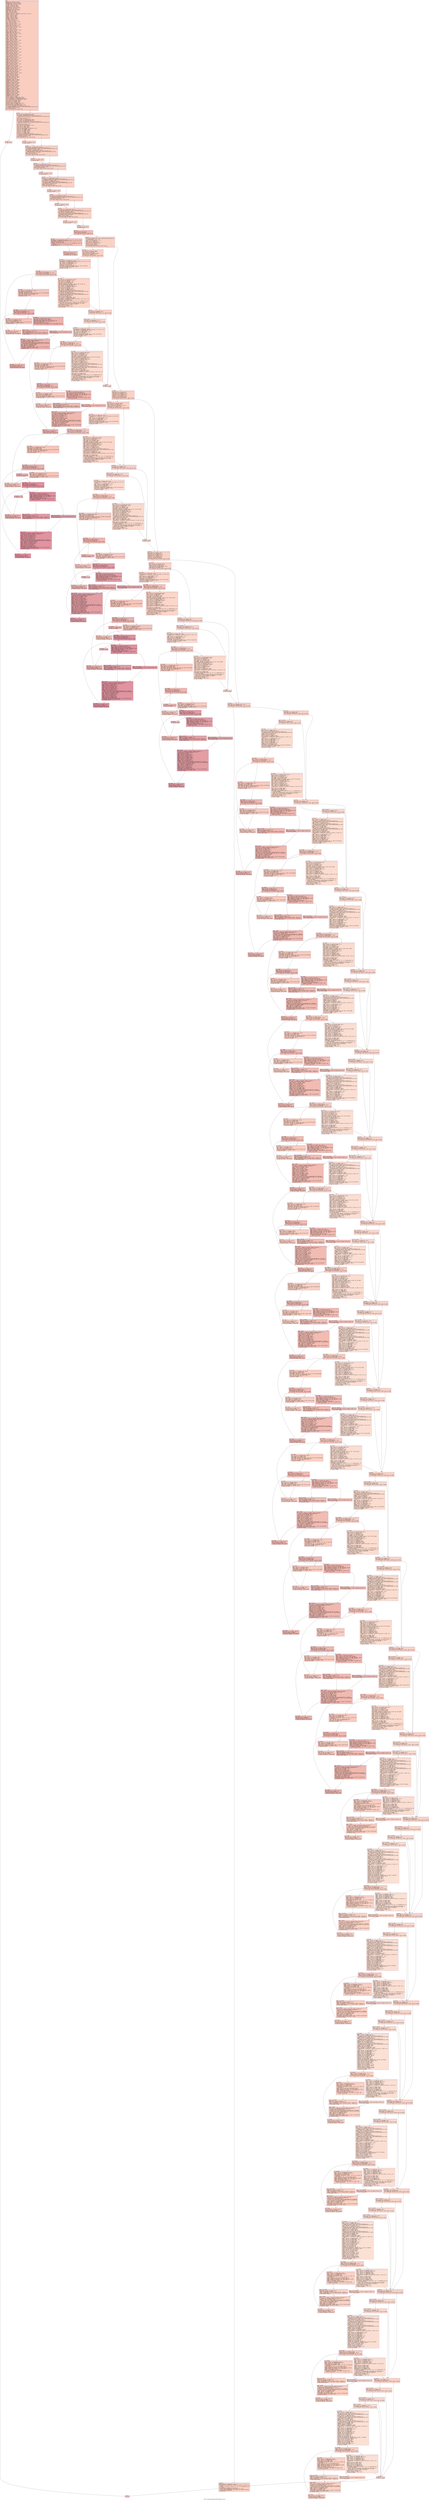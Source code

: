 digraph "CFG for '_Z8CommSendR6DomainiiPMS_FRdiEiiibb' function" {
	label="CFG for '_Z8CommSendR6DomainiiPMS_FRdiEiiibb' function";

	Node0x55707bcc0330 [shape=record,color="#3d50c3ff", style=filled, fillcolor="#f2907270" fontname="Courier",label="{entry:\l|  %domain.addr = alloca ptr, align 8\l  %msgType.addr = alloca i32, align 4\l  %xferFields.addr = alloca i32, align 4\l  %fieldData.addr = alloca ptr, align 8\l  %dx.addr = alloca i32, align 4\l  %dy.addr = alloca i32, align 4\l  %dz.addr = alloca i32, align 4\l  %doSend.addr = alloca i8, align 1\l  %planeOnly.addr = alloca i8, align 1\l  %myRank = alloca i32, align 4\l  %maxPlaneComm = alloca i32, align 4\l  %maxEdgeComm = alloca i32, align 4\l  %pmsg = alloca i32, align 4\l  %emsg = alloca i32, align 4\l  %cmsg = alloca i32, align 4\l  %baseType = alloca ptr, align 8\l  %status = alloca [26 x %struct.ompi_status_public_t], align 16\l  %destAddr = alloca ptr, align 8\l  %rowMin = alloca i8, align 1\l  %rowMax = alloca i8, align 1\l  %colMin = alloca i8, align 1\l  %colMax = alloca i8, align 1\l  %planeMin = alloca i8, align 1\l  %planeMax = alloca i8, align 1\l  %i = alloca i32, align 4\l  %sendCount = alloca i32, align 4\l  %fi = alloca i32, align 4\l  %src = alloca \{ i64, i64 \}, align 8\l  %i51 = alloca i32, align 4\l  %fi85 = alloca i32, align 4\l  %src89 = alloca \{ i64, i64 \}, align 8\l  %i92 = alloca i32, align 4\l  %sendCount142 = alloca i32, align 4\l  %fi150 = alloca i32, align 4\l  %src154 = alloca \{ i64, i64 \}, align 8\l  %i157 = alloca i32, align 4\l  %j = alloca i32, align 4\l  %fi213 = alloca i32, align 4\l  %src217 = alloca \{ i64, i64 \}, align 8\l  %i220 = alloca i32, align 4\l  %j224 = alloca i32, align 4\l  %sendCount280 = alloca i32, align 4\l  %fi288 = alloca i32, align 4\l  %src292 = alloca \{ i64, i64 \}, align 8\l  %i295 = alloca i32, align 4\l  %j299 = alloca i32, align 4\l  %fi352 = alloca i32, align 4\l  %src356 = alloca \{ i64, i64 \}, align 8\l  %i359 = alloca i32, align 4\l  %j363 = alloca i32, align 4\l  %toRank = alloca i32, align 4\l  %fi426 = alloca i32, align 4\l  %src430 = alloca \{ i64, i64 \}, align 8\l  %i433 = alloca i32, align 4\l  %toRank475 = alloca i32, align 4\l  %fi488 = alloca i32, align 4\l  %src492 = alloca \{ i64, i64 \}, align 8\l  %i495 = alloca i32, align 4\l  %toRank535 = alloca i32, align 4\l  %fi547 = alloca i32, align 4\l  %src551 = alloca \{ i64, i64 \}, align 8\l  %i554 = alloca i32, align 4\l  %toRank597 = alloca i32, align 4\l  %fi607 = alloca i32, align 4\l  %src611 = alloca \{ i64, i64 \}, align 8\l  %i614 = alloca i32, align 4\l  %toRank661 = alloca i32, align 4\l  %fi674 = alloca i32, align 4\l  %src678 = alloca \{ i64, i64 \}, align 8\l  %i681 = alloca i32, align 4\l  %toRank730 = alloca i32, align 4\l  %fi742 = alloca i32, align 4\l  %src746 = alloca \{ i64, i64 \}, align 8\l  %i749 = alloca i32, align 4\l  %toRank798 = alloca i32, align 4\l  %fi808 = alloca i32, align 4\l  %src812 = alloca \{ i64, i64 \}, align 8\l  %i815 = alloca i32, align 4\l  %toRank862 = alloca i32, align 4\l  %fi875 = alloca i32, align 4\l  %src879 = alloca \{ i64, i64 \}, align 8\l  %i882 = alloca i32, align 4\l  %toRank928 = alloca i32, align 4\l  %fi940 = alloca i32, align 4\l  %src944 = alloca \{ i64, i64 \}, align 8\l  %i947 = alloca i32, align 4\l  %toRank992 = alloca i32, align 4\l  %fi1002 = alloca i32, align 4\l  %src1006 = alloca \{ i64, i64 \}, align 8\l  %i1009 = alloca i32, align 4\l  %toRank1053 = alloca i32, align 4\l  %fi1066 = alloca i32, align 4\l  %src1070 = alloca \{ i64, i64 \}, align 8\l  %i1073 = alloca i32, align 4\l  %toRank1116 = alloca i32, align 4\l  %fi1128 = alloca i32, align 4\l  %src1132 = alloca \{ i64, i64 \}, align 8\l  %i1135 = alloca i32, align 4\l  %toRank1180 = alloca i32, align 4\l  %comBuf = alloca ptr, align 8\l  %fi1197 = alloca i32, align 4\l  %toRank1234 = alloca i32, align 4\l  %comBuf1242 = alloca ptr, align 8\l  %idx = alloca i32, align 4\l  %fi1255 = alloca i32, align 4\l  %toRank1290 = alloca i32, align 4\l  %comBuf1298 = alloca ptr, align 8\l  %idx1308 = alloca i32, align 4\l  %fi1310 = alloca i32, align 4\l  %toRank1347 = alloca i32, align 4\l  %comBuf1355 = alloca ptr, align 8\l  %idx1365 = alloca i32, align 4\l  %fi1371 = alloca i32, align 4\l  %toRank1406 = alloca i32, align 4\l  %comBuf1414 = alloca ptr, align 8\l  %idx1424 = alloca i32, align 4\l  %fi1427 = alloca i32, align 4\l  %toRank1464 = alloca i32, align 4\l  %comBuf1472 = alloca ptr, align 8\l  %idx1482 = alloca i32, align 4\l  %fi1489 = alloca i32, align 4\l  %toRank1524 = alloca i32, align 4\l  %comBuf1532 = alloca ptr, align 8\l  %idx1542 = alloca i32, align 4\l  %fi1545 = alloca i32, align 4\l  %toRank1582 = alloca i32, align 4\l  %comBuf1590 = alloca ptr, align 8\l  %idx1600 = alloca i32, align 4\l  %fi1604 = alloca i32, align 4\l  store ptr %domain, ptr %domain.addr, align 8\l  store i32 %msgType, ptr %msgType.addr, align 4\l  store i32 %xferFields, ptr %xferFields.addr, align 4\l  store ptr %fieldData, ptr %fieldData.addr, align 8\l  store i32 %dx, ptr %dx.addr, align 4\l  store i32 %dy, ptr %dy.addr, align 4\l  store i32 %dz, ptr %dz.addr, align 4\l  %frombool = zext i1 %doSend to i8\l  store i8 %frombool, ptr %doSend.addr, align 1\l  %frombool1 = zext i1 %planeOnly to i8\l  store i8 %frombool1, ptr %planeOnly.addr, align 1\l  %0 = load ptr, ptr %domain.addr, align 8\l  %call = call noundef nonnull align 4 dereferenceable(4) ptr\l... @_ZN6Domain8numRanksEv(ptr noundef nonnull align 8 dereferenceable(1744) %0)\l  %1 = load i32, ptr %call, align 4\l  %cmp = icmp eq i32 %1, 1\l  br i1 %cmp, label %if.then, label %if.end\l|{<s0>T|<s1>F}}"];
	Node0x55707bcc0330:s0 -> Node0x55707bcdff70[tooltip="entry -> if.then\nProbability 50.00%" ];
	Node0x55707bcc0330:s1 -> Node0x55707bcdffe0[tooltip="entry -> if.end\nProbability 50.00%" ];
	Node0x55707bcdff70 [shape=record,color="#3d50c3ff", style=filled, fillcolor="#f4987a70" fontname="Courier",label="{if.then:\l|  br label %return\l}"];
	Node0x55707bcdff70 -> Node0x55707bce0100[tooltip="if.then -> return\nProbability 100.00%" ];
	Node0x55707bcdffe0 [shape=record,color="#3d50c3ff", style=filled, fillcolor="#f4987a70" fontname="Courier",label="{if.end:\l|  %2 = load i32, ptr %xferFields.addr, align 4\l  %3 = load ptr, ptr %domain.addr, align 8\l  %call2 = call noundef nonnull align 4 dereferenceable(4) ptr\l... @_ZN6Domain12maxPlaneSizeEv(ptr noundef nonnull align 8 dereferenceable(1744)\l... %3)\l  %4 = load i32, ptr %call2, align 4\l  %mul = mul nsw i32 %2, %4\l  store i32 %mul, ptr %maxPlaneComm, align 4\l  %5 = load i32, ptr %xferFields.addr, align 4\l  %6 = load ptr, ptr %domain.addr, align 8\l  %call3 = call noundef nonnull align 4 dereferenceable(4) ptr\l... @_ZN6Domain11maxEdgeSizeEv(ptr noundef nonnull align 8 dereferenceable(1744)\l... %6)\l  %7 = load i32, ptr %call3, align 4\l  %mul4 = mul nsw i32 %5, %7\l  store i32 %mul4, ptr %maxEdgeComm, align 4\l  store i32 0, ptr %pmsg, align 4\l  store i32 0, ptr %emsg, align 4\l  store i32 0, ptr %cmsg, align 4\l  store ptr @ompi_mpi_double, ptr %baseType, align 8\l  store i8 1, ptr %planeMax, align 1\l  store i8 1, ptr %planeMin, align 1\l  store i8 1, ptr %colMax, align 1\l  store i8 1, ptr %colMin, align 1\l  store i8 1, ptr %rowMax, align 1\l  store i8 1, ptr %rowMin, align 1\l  %8 = load ptr, ptr %domain.addr, align 8\l  %call5 = call noundef nonnull align 4 dereferenceable(4) ptr\l... @_ZN6Domain6rowLocEv(ptr noundef nonnull align 8 dereferenceable(1744) %8)\l  %9 = load i32, ptr %call5, align 4\l  %cmp6 = icmp eq i32 %9, 0\l  br i1 %cmp6, label %if.then7, label %if.end8\l|{<s0>T|<s1>F}}"];
	Node0x55707bcdffe0:s0 -> Node0x55707bce1210[tooltip="if.end -> if.then7\nProbability 37.50%" ];
	Node0x55707bcdffe0:s1 -> Node0x55707bce1260[tooltip="if.end -> if.end8\nProbability 62.50%" ];
	Node0x55707bce1210 [shape=record,color="#3d50c3ff", style=filled, fillcolor="#f6a38570" fontname="Courier",label="{if.then7:\l|  store i8 0, ptr %rowMin, align 1\l  br label %if.end8\l}"];
	Node0x55707bce1210 -> Node0x55707bce1260[tooltip="if.then7 -> if.end8\nProbability 100.00%" ];
	Node0x55707bce1260 [shape=record,color="#3d50c3ff", style=filled, fillcolor="#f4987a70" fontname="Courier",label="{if.end8:\l|  %10 = load ptr, ptr %domain.addr, align 8\l  %call9 = call noundef nonnull align 4 dereferenceable(4) ptr\l... @_ZN6Domain6rowLocEv(ptr noundef nonnull align 8 dereferenceable(1744) %10)\l  %11 = load i32, ptr %call9, align 4\l  %12 = load ptr, ptr %domain.addr, align 8\l  %call10 = call noundef nonnull align 4 dereferenceable(4) ptr\l... @_ZN6Domain2tpEv(ptr noundef nonnull align 8 dereferenceable(1744) %12)\l  %13 = load i32, ptr %call10, align 4\l  %sub = sub nsw i32 %13, 1\l  %cmp11 = icmp eq i32 %11, %sub\l  br i1 %cmp11, label %if.then12, label %if.end13\l|{<s0>T|<s1>F}}"];
	Node0x55707bce1260:s0 -> Node0x55707bce1a40[tooltip="if.end8 -> if.then12\nProbability 50.00%" ];
	Node0x55707bce1260:s1 -> Node0x55707bce1a90[tooltip="if.end8 -> if.end13\nProbability 50.00%" ];
	Node0x55707bce1a40 [shape=record,color="#3d50c3ff", style=filled, fillcolor="#f5a08170" fontname="Courier",label="{if.then12:\l|  store i8 0, ptr %rowMax, align 1\l  br label %if.end13\l}"];
	Node0x55707bce1a40 -> Node0x55707bce1a90[tooltip="if.then12 -> if.end13\nProbability 100.00%" ];
	Node0x55707bce1a90 [shape=record,color="#3d50c3ff", style=filled, fillcolor="#f4987a70" fontname="Courier",label="{if.end13:\l|  %14 = load ptr, ptr %domain.addr, align 8\l  %call14 = call noundef nonnull align 4 dereferenceable(4) ptr\l... @_ZN6Domain6colLocEv(ptr noundef nonnull align 8 dereferenceable(1744) %14)\l  %15 = load i32, ptr %call14, align 4\l  %cmp15 = icmp eq i32 %15, 0\l  br i1 %cmp15, label %if.then16, label %if.end17\l|{<s0>T|<s1>F}}"];
	Node0x55707bce1a90:s0 -> Node0x55707bce1fc0[tooltip="if.end13 -> if.then16\nProbability 37.50%" ];
	Node0x55707bce1a90:s1 -> Node0x55707bce2010[tooltip="if.end13 -> if.end17\nProbability 62.50%" ];
	Node0x55707bce1fc0 [shape=record,color="#3d50c3ff", style=filled, fillcolor="#f6a38570" fontname="Courier",label="{if.then16:\l|  store i8 0, ptr %colMin, align 1\l  br label %if.end17\l}"];
	Node0x55707bce1fc0 -> Node0x55707bce2010[tooltip="if.then16 -> if.end17\nProbability 100.00%" ];
	Node0x55707bce2010 [shape=record,color="#3d50c3ff", style=filled, fillcolor="#f4987a70" fontname="Courier",label="{if.end17:\l|  %16 = load ptr, ptr %domain.addr, align 8\l  %call18 = call noundef nonnull align 4 dereferenceable(4) ptr\l... @_ZN6Domain6colLocEv(ptr noundef nonnull align 8 dereferenceable(1744) %16)\l  %17 = load i32, ptr %call18, align 4\l  %18 = load ptr, ptr %domain.addr, align 8\l  %call19 = call noundef nonnull align 4 dereferenceable(4) ptr\l... @_ZN6Domain2tpEv(ptr noundef nonnull align 8 dereferenceable(1744) %18)\l  %19 = load i32, ptr %call19, align 4\l  %sub20 = sub nsw i32 %19, 1\l  %cmp21 = icmp eq i32 %17, %sub20\l  br i1 %cmp21, label %if.then22, label %if.end23\l|{<s0>T|<s1>F}}"];
	Node0x55707bce2010:s0 -> Node0x55707bce2800[tooltip="if.end17 -> if.then22\nProbability 50.00%" ];
	Node0x55707bce2010:s1 -> Node0x55707bce2850[tooltip="if.end17 -> if.end23\nProbability 50.00%" ];
	Node0x55707bce2800 [shape=record,color="#3d50c3ff", style=filled, fillcolor="#f5a08170" fontname="Courier",label="{if.then22:\l|  store i8 0, ptr %colMax, align 1\l  br label %if.end23\l}"];
	Node0x55707bce2800 -> Node0x55707bce2850[tooltip="if.then22 -> if.end23\nProbability 100.00%" ];
	Node0x55707bce2850 [shape=record,color="#3d50c3ff", style=filled, fillcolor="#f4987a70" fontname="Courier",label="{if.end23:\l|  %20 = load ptr, ptr %domain.addr, align 8\l  %call24 = call noundef nonnull align 4 dereferenceable(4) ptr\l... @_ZN6Domain8planeLocEv(ptr noundef nonnull align 8 dereferenceable(1744) %20)\l  %21 = load i32, ptr %call24, align 4\l  %cmp25 = icmp eq i32 %21, 0\l  br i1 %cmp25, label %if.then26, label %if.end27\l|{<s0>T|<s1>F}}"];
	Node0x55707bce2850:s0 -> Node0x55707bce2d80[tooltip="if.end23 -> if.then26\nProbability 37.50%" ];
	Node0x55707bce2850:s1 -> Node0x55707bce2dd0[tooltip="if.end23 -> if.end27\nProbability 62.50%" ];
	Node0x55707bce2d80 [shape=record,color="#3d50c3ff", style=filled, fillcolor="#f6a38570" fontname="Courier",label="{if.then26:\l|  store i8 0, ptr %planeMin, align 1\l  br label %if.end27\l}"];
	Node0x55707bce2d80 -> Node0x55707bce2dd0[tooltip="if.then26 -> if.end27\nProbability 100.00%" ];
	Node0x55707bce2dd0 [shape=record,color="#3d50c3ff", style=filled, fillcolor="#f4987a70" fontname="Courier",label="{if.end27:\l|  %22 = load ptr, ptr %domain.addr, align 8\l  %call28 = call noundef nonnull align 4 dereferenceable(4) ptr\l... @_ZN6Domain8planeLocEv(ptr noundef nonnull align 8 dereferenceable(1744) %22)\l  %23 = load i32, ptr %call28, align 4\l  %24 = load ptr, ptr %domain.addr, align 8\l  %call29 = call noundef nonnull align 4 dereferenceable(4) ptr\l... @_ZN6Domain2tpEv(ptr noundef nonnull align 8 dereferenceable(1744) %24)\l  %25 = load i32, ptr %call29, align 4\l  %sub30 = sub nsw i32 %25, 1\l  %cmp31 = icmp eq i32 %23, %sub30\l  br i1 %cmp31, label %if.then32, label %if.end33\l|{<s0>T|<s1>F}}"];
	Node0x55707bce2dd0:s0 -> Node0x55707bce35c0[tooltip="if.end27 -> if.then32\nProbability 50.00%" ];
	Node0x55707bce2dd0:s1 -> Node0x55707bce3610[tooltip="if.end27 -> if.end33\nProbability 50.00%" ];
	Node0x55707bce35c0 [shape=record,color="#3d50c3ff", style=filled, fillcolor="#f5a08170" fontname="Courier",label="{if.then32:\l|  store i8 0, ptr %planeMax, align 1\l  br label %if.end33\l}"];
	Node0x55707bce35c0 -> Node0x55707bce3610[tooltip="if.then32 -> if.end33\nProbability 100.00%" ];
	Node0x55707bce3610 [shape=record,color="#3d50c3ff", style=filled, fillcolor="#f4987a70" fontname="Courier",label="{if.end33:\l|  store i32 0, ptr %i, align 4\l  br label %for.cond\l}"];
	Node0x55707bce3610 -> Node0x55707bce38c0[tooltip="if.end33 -> for.cond\nProbability 100.00%" ];
	Node0x55707bce38c0 [shape=record,color="#3d50c3ff", style=filled, fillcolor="#e5705870" fontname="Courier",label="{for.cond:\l|  %26 = load i32, ptr %i, align 4\l  %cmp34 = icmp slt i32 %26, 26\l  br i1 %cmp34, label %for.body, label %for.end\l|{<s0>T|<s1>F}}"];
	Node0x55707bce38c0:s0 -> Node0x55707bce3ae0[tooltip="for.cond -> for.body\nProbability 96.88%" ];
	Node0x55707bce38c0:s1 -> Node0x55707bce3b60[tooltip="for.cond -> for.end\nProbability 3.12%" ];
	Node0x55707bce3ae0 [shape=record,color="#3d50c3ff", style=filled, fillcolor="#e5705870" fontname="Courier",label="{for.body:\l|  %27 = load ptr, ptr %domain.addr, align 8\l  %sendRequest = getelementptr inbounds %class.Domain, ptr %27, i32 0, i32 3\l  %28 = load i32, ptr %i, align 4\l  %idxprom = sext i32 %28 to i64\l  %arrayidx = getelementptr inbounds [26 x ptr], ptr %sendRequest, i64 0, i64\l... %idxprom\l  store ptr @ompi_request_null, ptr %arrayidx, align 8\l  br label %for.inc\l}"];
	Node0x55707bce3ae0 -> Node0x55707bce4120[tooltip="for.body -> for.inc\nProbability 100.00%" ];
	Node0x55707bce4120 [shape=record,color="#3d50c3ff", style=filled, fillcolor="#e5705870" fontname="Courier",label="{for.inc:\l|  %29 = load i32, ptr %i, align 4\l  %inc = add nsw i32 %29, 1\l  store i32 %inc, ptr %i, align 4\l  br label %for.cond, !llvm.loop !6\l}"];
	Node0x55707bce4120 -> Node0x55707bce38c0[tooltip="for.inc -> for.cond\nProbability 100.00%" ];
	Node0x55707bce3b60 [shape=record,color="#3d50c3ff", style=filled, fillcolor="#f4987a70" fontname="Courier",label="{for.end:\l|  %call35 = call i32 @MPI_Comm_rank(ptr noundef @ompi_mpi_comm_world, ptr\l... noundef %myRank)\l  %30 = load i8, ptr %planeMin, align 1\l  %tobool = trunc i8 %30 to i1\l  %conv = zext i1 %tobool to i32\l  %31 = load i8, ptr %planeMax, align 1\l  %tobool36 = trunc i8 %31 to i1\l  %conv37 = zext i1 %tobool36 to i32\l  %or = or i32 %conv, %conv37\l  %tobool38 = icmp ne i32 %or, 0\l  br i1 %tobool38, label %if.then39, label %if.end134\l|{<s0>T|<s1>F}}"];
	Node0x55707bce3b60:s0 -> Node0x55707bcde170[tooltip="for.end -> if.then39\nProbability 62.50%" ];
	Node0x55707bce3b60:s1 -> Node0x55707bcde1f0[tooltip="for.end -> if.end134\nProbability 37.50%" ];
	Node0x55707bcde170 [shape=record,color="#3d50c3ff", style=filled, fillcolor="#f59c7d70" fontname="Courier",label="{if.then39:\l|  %32 = load i32, ptr %dx.addr, align 4\l  %33 = load i32, ptr %dy.addr, align 4\l  %mul40 = mul nsw i32 %32, %33\l  store i32 %mul40, ptr %sendCount, align 4\l  %34 = load i8, ptr %planeMin, align 1\l  %tobool41 = trunc i8 %34 to i1\l  br i1 %tobool41, label %if.then42, label %if.end77\l|{<s0>T|<s1>F}}"];
	Node0x55707bcde170:s0 -> Node0x55707bcde690[tooltip="if.then39 -> if.then42\nProbability 50.00%" ];
	Node0x55707bcde170:s1 -> Node0x55707bcde710[tooltip="if.then39 -> if.end77\nProbability 50.00%" ];
	Node0x55707bcde690 [shape=record,color="#3d50c3ff", style=filled, fillcolor="#f6a38570" fontname="Courier",label="{if.then42:\l|  %35 = load ptr, ptr %domain.addr, align 8\l  %commDataSend = getelementptr inbounds %class.Domain, ptr %35, i32 0, i32 0\l  %36 = load ptr, ptr %commDataSend, align 8\l  %37 = load i32, ptr %pmsg, align 4\l  %38 = load i32, ptr %maxPlaneComm, align 4\l  %mul43 = mul nsw i32 %37, %38\l  %idxprom44 = sext i32 %mul43 to i64\l  %arrayidx45 = getelementptr inbounds double, ptr %36, i64 %idxprom44\l  store ptr %arrayidx45, ptr %destAddr, align 8\l  store i32 0, ptr %fi, align 4\l  br label %for.cond46\l}"];
	Node0x55707bcde690 -> Node0x55707bce6440[tooltip="if.then42 -> for.cond46\nProbability 100.00%" ];
	Node0x55707bce6440 [shape=record,color="#3d50c3ff", style=filled, fillcolor="#ec7f6370" fontname="Courier",label="{for.cond46:\l|  %39 = load i32, ptr %fi, align 4\l  %40 = load i32, ptr %xferFields.addr, align 4\l  %cmp47 = icmp slt i32 %39, %40\l  br i1 %cmp47, label %for.body48, label %for.end63\l|{<s0>T|<s1>F}}"];
	Node0x55707bce6440:s0 -> Node0x55707bce6710[tooltip="for.cond46 -> for.body48\nProbability 96.88%" ];
	Node0x55707bce6440:s1 -> Node0x55707bce6760[tooltip="for.cond46 -> for.end63\nProbability 3.12%" ];
	Node0x55707bce6710 [shape=record,color="#3d50c3ff", style=filled, fillcolor="#ec7f6370" fontname="Courier",label="{for.body48:\l|  %41 = load ptr, ptr %fieldData.addr, align 8\l  %42 = load i32, ptr %fi, align 4\l  %idxprom49 = sext i32 %42 to i64\l  %arrayidx50 = getelementptr inbounds \{ i64, i64 \}, ptr %41, i64 %idxprom49\l  %43 = load \{ i64, i64 \}, ptr %arrayidx50, align 8\l  store \{ i64, i64 \} %43, ptr %src, align 8\l  store i32 0, ptr %i51, align 4\l  br label %for.cond52\l}"];
	Node0x55707bce6710 -> Node0x55707bce6cc0[tooltip="for.body48 -> for.cond52\nProbability 100.00%" ];
	Node0x55707bce6cc0 [shape=record,color="#3d50c3ff", style=filled, fillcolor="#d6524470" fontname="Courier",label="{for.cond52:\l|  %44 = load i32, ptr %i51, align 4\l  %45 = load i32, ptr %sendCount, align 4\l  %cmp53 = icmp slt i32 %44, %45\l  br i1 %cmp53, label %for.body54, label %for.end60\l|{<s0>T|<s1>F}}"];
	Node0x55707bce6cc0:s0 -> Node0x55707bce6f60[tooltip="for.cond52 -> for.body54\nProbability 96.88%" ];
	Node0x55707bce6cc0:s1 -> Node0x55707bce6fe0[tooltip="for.cond52 -> for.end60\nProbability 3.12%" ];
	Node0x55707bce6f60 [shape=record,color="#3d50c3ff", style=filled, fillcolor="#d6524470" fontname="Courier",label="{for.body54:\l|  %46 = load ptr, ptr %domain.addr, align 8\l  %47 = load \{ i64, i64 \}, ptr %src, align 8\l  %memptr.adj = extractvalue \{ i64, i64 \} %47, 1\l  %48 = getelementptr inbounds i8, ptr %46, i64 %memptr.adj\l  %memptr.ptr = extractvalue \{ i64, i64 \} %47, 0\l  %49 = and i64 %memptr.ptr, 1\l  %memptr.isvirtual = icmp ne i64 %49, 0\l  br i1 %memptr.isvirtual, label %memptr.virtual, label %memptr.nonvirtual\l|{<s0>T|<s1>F}}"];
	Node0x55707bce6f60:s0 -> Node0x55707bce7e50[tooltip="for.body54 -> memptr.virtual\nProbability 50.00%" ];
	Node0x55707bce6f60:s1 -> Node0x55707bce7ea0[tooltip="for.body54 -> memptr.nonvirtual\nProbability 50.00%" ];
	Node0x55707bce7e50 [shape=record,color="#3d50c3ff", style=filled, fillcolor="#dc5d4a70" fontname="Courier",label="{memptr.virtual:\l|  %vtable = load ptr, ptr %48, align 8\l  %50 = sub i64 %memptr.ptr, 1\l  %51 = getelementptr i8, ptr %vtable, i64 %50, !nosanitize !8\l  %memptr.virtualfn = load ptr, ptr %51, align 8, !nosanitize !8\l  br label %memptr.end\l}"];
	Node0x55707bce7e50 -> Node0x55707bce89a0[tooltip="memptr.virtual -> memptr.end\nProbability 100.00%" ];
	Node0x55707bce7ea0 [shape=record,color="#3d50c3ff", style=filled, fillcolor="#dc5d4a70" fontname="Courier",label="{memptr.nonvirtual:\l|  %memptr.nonvirtualfn = inttoptr i64 %memptr.ptr to ptr\l  br label %memptr.end\l}"];
	Node0x55707bce7ea0 -> Node0x55707bce89a0[tooltip="memptr.nonvirtual -> memptr.end\nProbability 100.00%" ];
	Node0x55707bce89a0 [shape=record,color="#3d50c3ff", style=filled, fillcolor="#d6524470" fontname="Courier",label="{memptr.end:\l|  %52 = phi ptr [ %memptr.virtualfn, %memptr.virtual ], [\l... %memptr.nonvirtualfn, %memptr.nonvirtual ]\l  %53 = load i32, ptr %i51, align 4\l  %call55 = call noundef nonnull align 8 dereferenceable(8) ptr %52(ptr\l... noundef nonnull align 8 dereferenceable(1744) %48, i32 noundef %53)\l  %54 = load double, ptr %call55, align 8\l  %55 = load ptr, ptr %destAddr, align 8\l  %56 = load i32, ptr %i51, align 4\l  %idxprom56 = sext i32 %56 to i64\l  %arrayidx57 = getelementptr inbounds double, ptr %55, i64 %idxprom56\l  store double %54, ptr %arrayidx57, align 8\l  br label %for.inc58\l}"];
	Node0x55707bce89a0 -> Node0x55707bce9110[tooltip="memptr.end -> for.inc58\nProbability 100.00%" ];
	Node0x55707bce9110 [shape=record,color="#3d50c3ff", style=filled, fillcolor="#d6524470" fontname="Courier",label="{for.inc58:\l|  %57 = load i32, ptr %i51, align 4\l  %inc59 = add nsw i32 %57, 1\l  store i32 %inc59, ptr %i51, align 4\l  br label %for.cond52, !llvm.loop !9\l}"];
	Node0x55707bce9110 -> Node0x55707bce6cc0[tooltip="for.inc58 -> for.cond52\nProbability 100.00%" ];
	Node0x55707bce6fe0 [shape=record,color="#3d50c3ff", style=filled, fillcolor="#ec7f6370" fontname="Courier",label="{for.end60:\l|  %58 = load i32, ptr %sendCount, align 4\l  %59 = load ptr, ptr %destAddr, align 8\l  %idx.ext = sext i32 %58 to i64\l  %add.ptr = getelementptr inbounds double, ptr %59, i64 %idx.ext\l  store ptr %add.ptr, ptr %destAddr, align 8\l  br label %for.inc61\l}"];
	Node0x55707bce6fe0 -> Node0x55707bce98c0[tooltip="for.end60 -> for.inc61\nProbability 100.00%" ];
	Node0x55707bce98c0 [shape=record,color="#3d50c3ff", style=filled, fillcolor="#ec7f6370" fontname="Courier",label="{for.inc61:\l|  %60 = load i32, ptr %fi, align 4\l  %inc62 = add nsw i32 %60, 1\l  store i32 %inc62, ptr %fi, align 4\l  br label %for.cond46, !llvm.loop !10\l}"];
	Node0x55707bce98c0 -> Node0x55707bce6440[tooltip="for.inc61 -> for.cond46\nProbability 100.00%" ];
	Node0x55707bce6760 [shape=record,color="#3d50c3ff", style=filled, fillcolor="#f6a38570" fontname="Courier",label="{for.end63:\l|  %61 = load i32, ptr %xferFields.addr, align 4\l  %62 = load i32, ptr %sendCount, align 4\l  %mul64 = mul nsw i32 %61, %62\l  %63 = load ptr, ptr %destAddr, align 8\l  %idx.ext65 = sext i32 %mul64 to i64\l  %idx.neg = sub i64 0, %idx.ext65\l  %add.ptr66 = getelementptr inbounds double, ptr %63, i64 %idx.neg\l  store ptr %add.ptr66, ptr %destAddr, align 8\l  %64 = load ptr, ptr %destAddr, align 8\l  %65 = load i32, ptr %xferFields.addr, align 4\l  %66 = load i32, ptr %sendCount, align 4\l  %mul67 = mul nsw i32 %65, %66\l  %67 = load ptr, ptr %baseType, align 8\l  %68 = load i32, ptr %myRank, align 4\l  %69 = load ptr, ptr %domain.addr, align 8\l  %call68 = call noundef nonnull align 4 dereferenceable(4) ptr\l... @_ZN6Domain2tpEv(ptr noundef nonnull align 8 dereferenceable(1744) %69)\l  %70 = load i32, ptr %call68, align 4\l  %71 = load ptr, ptr %domain.addr, align 8\l  %call69 = call noundef nonnull align 4 dereferenceable(4) ptr\l... @_ZN6Domain2tpEv(ptr noundef nonnull align 8 dereferenceable(1744) %71)\l  %72 = load i32, ptr %call69, align 4\l  %mul70 = mul nsw i32 %70, %72\l  %sub71 = sub nsw i32 %68, %mul70\l  %73 = load i32, ptr %msgType.addr, align 4\l  %74 = load ptr, ptr %domain.addr, align 8\l  %sendRequest72 = getelementptr inbounds %class.Domain, ptr %74, i32 0, i32 3\l  %75 = load i32, ptr %pmsg, align 4\l  %idxprom73 = sext i32 %75 to i64\l  %arrayidx74 = getelementptr inbounds [26 x ptr], ptr %sendRequest72, i64 0,\l... i64 %idxprom73\l  %call75 = call i32 @MPI_Isend(ptr noundef %64, i32 noundef %mul67, ptr\l... noundef %67, i32 noundef %sub71, i32 noundef %73, ptr noundef\l... @ompi_mpi_comm_world, ptr noundef %arrayidx74)\l  %76 = load i32, ptr %pmsg, align 4\l  %inc76 = add nsw i32 %76, 1\l  store i32 %inc76, ptr %pmsg, align 4\l  br label %if.end77\l}"];
	Node0x55707bce6760 -> Node0x55707bcde710[tooltip="for.end63 -> if.end77\nProbability 100.00%" ];
	Node0x55707bcde710 [shape=record,color="#3d50c3ff", style=filled, fillcolor="#f59c7d70" fontname="Courier",label="{if.end77:\l|  %77 = load i8, ptr %planeMax, align 1\l  %tobool78 = trunc i8 %77 to i1\l  br i1 %tobool78, label %land.lhs.true, label %if.end133\l|{<s0>T|<s1>F}}"];
	Node0x55707bcde710:s0 -> Node0x55707bceb4c0[tooltip="if.end77 -> land.lhs.true\nProbability 50.00%" ];
	Node0x55707bcde710:s1 -> Node0x55707bceb510[tooltip="if.end77 -> if.end133\nProbability 50.00%" ];
	Node0x55707bceb4c0 [shape=record,color="#3d50c3ff", style=filled, fillcolor="#f6a38570" fontname="Courier",label="{land.lhs.true:\l|  %78 = load i8, ptr %doSend.addr, align 1\l  %tobool79 = trunc i8 %78 to i1\l  br i1 %tobool79, label %if.then80, label %if.end133\l|{<s0>T|<s1>F}}"];
	Node0x55707bceb4c0:s0 -> Node0x55707bceb760[tooltip="land.lhs.true -> if.then80\nProbability 50.00%" ];
	Node0x55707bceb4c0:s1 -> Node0x55707bceb510[tooltip="land.lhs.true -> if.end133\nProbability 50.00%" ];
	Node0x55707bceb760 [shape=record,color="#3d50c3ff", style=filled, fillcolor="#f7ac8e70" fontname="Courier",label="{if.then80:\l|  %79 = load ptr, ptr %domain.addr, align 8\l  %commDataSend81 = getelementptr inbounds %class.Domain, ptr %79, i32 0, i32 0\l  %80 = load ptr, ptr %commDataSend81, align 8\l  %81 = load i32, ptr %pmsg, align 4\l  %82 = load i32, ptr %maxPlaneComm, align 4\l  %mul82 = mul nsw i32 %81, %82\l  %idxprom83 = sext i32 %mul82 to i64\l  %arrayidx84 = getelementptr inbounds double, ptr %80, i64 %idxprom83\l  store ptr %arrayidx84, ptr %destAddr, align 8\l  store i32 0, ptr %fi85, align 4\l  br label %for.cond86\l}"];
	Node0x55707bceb760 -> Node0x55707bcebee0[tooltip="if.then80 -> for.cond86\nProbability 100.00%" ];
	Node0x55707bcebee0 [shape=record,color="#3d50c3ff", style=filled, fillcolor="#ef886b70" fontname="Courier",label="{for.cond86:\l|  %83 = load i32, ptr %fi85, align 4\l  %84 = load i32, ptr %xferFields.addr, align 4\l  %cmp87 = icmp slt i32 %83, %84\l  br i1 %cmp87, label %for.body88, label %for.end118\l|{<s0>T|<s1>F}}"];
	Node0x55707bcebee0:s0 -> Node0x55707bcec1b0[tooltip="for.cond86 -> for.body88\nProbability 96.88%" ];
	Node0x55707bcebee0:s1 -> Node0x55707bcec200[tooltip="for.cond86 -> for.end118\nProbability 3.12%" ];
	Node0x55707bcec1b0 [shape=record,color="#3d50c3ff", style=filled, fillcolor="#ef886b70" fontname="Courier",label="{for.body88:\l|  %85 = load ptr, ptr %fieldData.addr, align 8\l  %86 = load i32, ptr %fi85, align 4\l  %idxprom90 = sext i32 %86 to i64\l  %arrayidx91 = getelementptr inbounds \{ i64, i64 \}, ptr %85, i64 %idxprom90\l  %87 = load \{ i64, i64 \}, ptr %arrayidx91, align 8\l  store \{ i64, i64 \} %87, ptr %src89, align 8\l  store i32 0, ptr %i92, align 4\l  br label %for.cond93\l}"];
	Node0x55707bcec1b0 -> Node0x55707bcec760[tooltip="for.body88 -> for.cond93\nProbability 100.00%" ];
	Node0x55707bcec760 [shape=record,color="#3d50c3ff", style=filled, fillcolor="#dc5d4a70" fontname="Courier",label="{for.cond93:\l|  %88 = load i32, ptr %i92, align 4\l  %89 = load i32, ptr %sendCount, align 4\l  %cmp94 = icmp slt i32 %88, %89\l  br i1 %cmp94, label %for.body95, label %for.end113\l|{<s0>T|<s1>F}}"];
	Node0x55707bcec760:s0 -> Node0x55707bceca00[tooltip="for.cond93 -> for.body95\nProbability 96.88%" ];
	Node0x55707bcec760:s1 -> Node0x55707bceca80[tooltip="for.cond93 -> for.end113\nProbability 3.12%" ];
	Node0x55707bceca00 [shape=record,color="#3d50c3ff", style=filled, fillcolor="#dc5d4a70" fontname="Courier",label="{for.body95:\l|  %90 = load ptr, ptr %domain.addr, align 8\l  %91 = load \{ i64, i64 \}, ptr %src89, align 8\l  %memptr.adj96 = extractvalue \{ i64, i64 \} %91, 1\l  %92 = getelementptr inbounds i8, ptr %90, i64 %memptr.adj96\l  %memptr.ptr97 = extractvalue \{ i64, i64 \} %91, 0\l  %93 = and i64 %memptr.ptr97, 1\l  %memptr.isvirtual98 = icmp ne i64 %93, 0\l  br i1 %memptr.isvirtual98, label %memptr.virtual99, label\l... %memptr.nonvirtual102\l|{<s0>T|<s1>F}}"];
	Node0x55707bceca00:s0 -> Node0x55707bced110[tooltip="for.body95 -> memptr.virtual99\nProbability 50.00%" ];
	Node0x55707bceca00:s1 -> Node0x55707bced180[tooltip="for.body95 -> memptr.nonvirtual102\nProbability 50.00%" ];
	Node0x55707bced110 [shape=record,color="#3d50c3ff", style=filled, fillcolor="#e1675170" fontname="Courier",label="{memptr.virtual99:\l|  %vtable100 = load ptr, ptr %92, align 8\l  %94 = sub i64 %memptr.ptr97, 1\l  %95 = getelementptr i8, ptr %vtable100, i64 %94, !nosanitize !8\l  %memptr.virtualfn101 = load ptr, ptr %95, align 8, !nosanitize !8\l  br label %memptr.end104\l}"];
	Node0x55707bced110 -> Node0x55707bce72f0[tooltip="memptr.virtual99 -> memptr.end104\nProbability 100.00%" ];
	Node0x55707bced180 [shape=record,color="#3d50c3ff", style=filled, fillcolor="#e1675170" fontname="Courier",label="{memptr.nonvirtual102:\l|  %memptr.nonvirtualfn103 = inttoptr i64 %memptr.ptr97 to ptr\l  br label %memptr.end104\l}"];
	Node0x55707bced180 -> Node0x55707bce72f0[tooltip="memptr.nonvirtual102 -> memptr.end104\nProbability 100.00%" ];
	Node0x55707bce72f0 [shape=record,color="#3d50c3ff", style=filled, fillcolor="#dc5d4a70" fontname="Courier",label="{memptr.end104:\l|  %96 = phi ptr [ %memptr.virtualfn101, %memptr.virtual99 ], [\l... %memptr.nonvirtualfn103, %memptr.nonvirtual102 ]\l  %97 = load i32, ptr %dx.addr, align 4\l  %98 = load i32, ptr %dy.addr, align 4\l  %mul105 = mul nsw i32 %97, %98\l  %99 = load i32, ptr %dz.addr, align 4\l  %sub106 = sub nsw i32 %99, 1\l  %mul107 = mul nsw i32 %mul105, %sub106\l  %100 = load i32, ptr %i92, align 4\l  %add = add nsw i32 %mul107, %100\l  %call108 = call noundef nonnull align 8 dereferenceable(8) ptr %96(ptr\l... noundef nonnull align 8 dereferenceable(1744) %92, i32 noundef %add)\l  %101 = load double, ptr %call108, align 8\l  %102 = load ptr, ptr %destAddr, align 8\l  %103 = load i32, ptr %i92, align 4\l  %idxprom109 = sext i32 %103 to i64\l  %arrayidx110 = getelementptr inbounds double, ptr %102, i64 %idxprom109\l  store double %101, ptr %arrayidx110, align 8\l  br label %for.inc111\l}"];
	Node0x55707bce72f0 -> Node0x55707bcee8e0[tooltip="memptr.end104 -> for.inc111\nProbability 100.00%" ];
	Node0x55707bcee8e0 [shape=record,color="#3d50c3ff", style=filled, fillcolor="#dc5d4a70" fontname="Courier",label="{for.inc111:\l|  %104 = load i32, ptr %i92, align 4\l  %inc112 = add nsw i32 %104, 1\l  store i32 %inc112, ptr %i92, align 4\l  br label %for.cond93, !llvm.loop !11\l}"];
	Node0x55707bcee8e0 -> Node0x55707bcec760[tooltip="for.inc111 -> for.cond93\nProbability 100.00%" ];
	Node0x55707bceca80 [shape=record,color="#3d50c3ff", style=filled, fillcolor="#ef886b70" fontname="Courier",label="{for.end113:\l|  %105 = load i32, ptr %sendCount, align 4\l  %106 = load ptr, ptr %destAddr, align 8\l  %idx.ext114 = sext i32 %105 to i64\l  %add.ptr115 = getelementptr inbounds double, ptr %106, i64 %idx.ext114\l  store ptr %add.ptr115, ptr %destAddr, align 8\l  br label %for.inc116\l}"];
	Node0x55707bceca80 -> Node0x55707bcef0b0[tooltip="for.end113 -> for.inc116\nProbability 100.00%" ];
	Node0x55707bcef0b0 [shape=record,color="#3d50c3ff", style=filled, fillcolor="#ef886b70" fontname="Courier",label="{for.inc116:\l|  %107 = load i32, ptr %fi85, align 4\l  %inc117 = add nsw i32 %107, 1\l  store i32 %inc117, ptr %fi85, align 4\l  br label %for.cond86, !llvm.loop !12\l}"];
	Node0x55707bcef0b0 -> Node0x55707bcebee0[tooltip="for.inc116 -> for.cond86\nProbability 100.00%" ];
	Node0x55707bcec200 [shape=record,color="#3d50c3ff", style=filled, fillcolor="#f7ac8e70" fontname="Courier",label="{for.end118:\l|  %108 = load i32, ptr %xferFields.addr, align 4\l  %109 = load i32, ptr %sendCount, align 4\l  %mul119 = mul nsw i32 %108, %109\l  %110 = load ptr, ptr %destAddr, align 8\l  %idx.ext120 = sext i32 %mul119 to i64\l  %idx.neg121 = sub i64 0, %idx.ext120\l  %add.ptr122 = getelementptr inbounds double, ptr %110, i64 %idx.neg121\l  store ptr %add.ptr122, ptr %destAddr, align 8\l  %111 = load ptr, ptr %destAddr, align 8\l  %112 = load i32, ptr %xferFields.addr, align 4\l  %113 = load i32, ptr %sendCount, align 4\l  %mul123 = mul nsw i32 %112, %113\l  %114 = load ptr, ptr %baseType, align 8\l  %115 = load i32, ptr %myRank, align 4\l  %116 = load ptr, ptr %domain.addr, align 8\l  %call124 = call noundef nonnull align 4 dereferenceable(4) ptr\l... @_ZN6Domain2tpEv(ptr noundef nonnull align 8 dereferenceable(1744) %116)\l  %117 = load i32, ptr %call124, align 4\l  %118 = load ptr, ptr %domain.addr, align 8\l  %call125 = call noundef nonnull align 4 dereferenceable(4) ptr\l... @_ZN6Domain2tpEv(ptr noundef nonnull align 8 dereferenceable(1744) %118)\l  %119 = load i32, ptr %call125, align 4\l  %mul126 = mul nsw i32 %117, %119\l  %add127 = add nsw i32 %115, %mul126\l  %120 = load i32, ptr %msgType.addr, align 4\l  %121 = load ptr, ptr %domain.addr, align 8\l  %sendRequest128 = getelementptr inbounds %class.Domain, ptr %121, i32 0, i32\l... 3\l  %122 = load i32, ptr %pmsg, align 4\l  %idxprom129 = sext i32 %122 to i64\l  %arrayidx130 = getelementptr inbounds [26 x ptr], ptr %sendRequest128, i64\l... 0, i64 %idxprom129\l  %call131 = call i32 @MPI_Isend(ptr noundef %111, i32 noundef %mul123, ptr\l... noundef %114, i32 noundef %add127, i32 noundef %120, ptr noundef\l... @ompi_mpi_comm_world, ptr noundef %arrayidx130)\l  %123 = load i32, ptr %pmsg, align 4\l  %inc132 = add nsw i32 %123, 1\l  store i32 %inc132, ptr %pmsg, align 4\l  br label %if.end133\l}"];
	Node0x55707bcec200 -> Node0x55707bceb510[tooltip="for.end118 -> if.end133\nProbability 100.00%" ];
	Node0x55707bceb510 [shape=record,color="#3d50c3ff", style=filled, fillcolor="#f59c7d70" fontname="Courier",label="{if.end133:\l|  br label %if.end134\l}"];
	Node0x55707bceb510 -> Node0x55707bcde1f0[tooltip="if.end133 -> if.end134\nProbability 100.00%" ];
	Node0x55707bcde1f0 [shape=record,color="#3d50c3ff", style=filled, fillcolor="#f4987a70" fontname="Courier",label="{if.end134:\l|  %124 = load i8, ptr %rowMin, align 1\l  %tobool135 = trunc i8 %124 to i1\l  %conv136 = zext i1 %tobool135 to i32\l  %125 = load i8, ptr %rowMax, align 1\l  %tobool137 = trunc i8 %125 to i1\l  %conv138 = zext i1 %tobool137 to i32\l  %or139 = or i32 %conv136, %conv138\l  %tobool140 = icmp ne i32 %or139, 0\l  br i1 %tobool140, label %if.then141, label %if.end272\l|{<s0>T|<s1>F}}"];
	Node0x55707bcde1f0:s0 -> Node0x55707bcf1010[tooltip="if.end134 -> if.then141\nProbability 62.50%" ];
	Node0x55707bcde1f0:s1 -> Node0x55707bcf1090[tooltip="if.end134 -> if.end272\nProbability 37.50%" ];
	Node0x55707bcf1010 [shape=record,color="#3d50c3ff", style=filled, fillcolor="#f59c7d70" fontname="Courier",label="{if.then141:\l|  %126 = load i32, ptr %dx.addr, align 4\l  %127 = load i32, ptr %dz.addr, align 4\l  %mul143 = mul nsw i32 %126, %127\l  store i32 %mul143, ptr %sendCount142, align 4\l  %128 = load i8, ptr %rowMin, align 1\l  %tobool144 = trunc i8 %128 to i1\l  br i1 %tobool144, label %if.then145, label %if.end204\l|{<s0>T|<s1>F}}"];
	Node0x55707bcf1010:s0 -> Node0x55707bcf1530[tooltip="if.then141 -> if.then145\nProbability 50.00%" ];
	Node0x55707bcf1010:s1 -> Node0x55707bcf15b0[tooltip="if.then141 -> if.end204\nProbability 50.00%" ];
	Node0x55707bcf1530 [shape=record,color="#3d50c3ff", style=filled, fillcolor="#f6a38570" fontname="Courier",label="{if.then145:\l|  %129 = load ptr, ptr %domain.addr, align 8\l  %commDataSend146 = getelementptr inbounds %class.Domain, ptr %129, i32 0,\l... i32 0\l  %130 = load ptr, ptr %commDataSend146, align 8\l  %131 = load i32, ptr %pmsg, align 4\l  %132 = load i32, ptr %maxPlaneComm, align 4\l  %mul147 = mul nsw i32 %131, %132\l  %idxprom148 = sext i32 %mul147 to i64\l  %arrayidx149 = getelementptr inbounds double, ptr %130, i64 %idxprom148\l  store ptr %arrayidx149, ptr %destAddr, align 8\l  store i32 0, ptr %fi150, align 4\l  br label %for.cond151\l}"];
	Node0x55707bcf1530 -> Node0x55707bcf1d30[tooltip="if.then145 -> for.cond151\nProbability 100.00%" ];
	Node0x55707bcf1d30 [shape=record,color="#3d50c3ff", style=filled, fillcolor="#ec7f6370" fontname="Courier",label="{for.cond151:\l|  %133 = load i32, ptr %fi150, align 4\l  %134 = load i32, ptr %xferFields.addr, align 4\l  %cmp152 = icmp slt i32 %133, %134\l  br i1 %cmp152, label %for.body153, label %for.end191\l|{<s0>T|<s1>F}}"];
	Node0x55707bcf1d30:s0 -> Node0x55707bcf2000[tooltip="for.cond151 -> for.body153\nProbability 96.88%" ];
	Node0x55707bcf1d30:s1 -> Node0x55707bcf2050[tooltip="for.cond151 -> for.end191\nProbability 3.12%" ];
	Node0x55707bcf2000 [shape=record,color="#3d50c3ff", style=filled, fillcolor="#ec7f6370" fontname="Courier",label="{for.body153:\l|  %135 = load ptr, ptr %fieldData.addr, align 8\l  %136 = load i32, ptr %fi150, align 4\l  %idxprom155 = sext i32 %136 to i64\l  %arrayidx156 = getelementptr inbounds \{ i64, i64 \}, ptr %135, i64 %idxprom155\l  %137 = load \{ i64, i64 \}, ptr %arrayidx156, align 8\l  store \{ i64, i64 \} %137, ptr %src154, align 8\l  store i32 0, ptr %i157, align 4\l  br label %for.cond158\l}"];
	Node0x55707bcf2000 -> Node0x55707bcf25b0[tooltip="for.body153 -> for.cond158\nProbability 100.00%" ];
	Node0x55707bcf25b0 [shape=record,color="#3d50c3ff", style=filled, fillcolor="#d6524470" fontname="Courier",label="{for.cond158:\l|  %138 = load i32, ptr %i157, align 4\l  %139 = load i32, ptr %dz.addr, align 4\l  %cmp159 = icmp slt i32 %138, %139\l  br i1 %cmp159, label %for.body160, label %for.end186\l|{<s0>T|<s1>F}}"];
	Node0x55707bcf25b0:s0 -> Node0x55707bcf2850[tooltip="for.cond158 -> for.body160\nProbability 96.88%" ];
	Node0x55707bcf25b0:s1 -> Node0x55707bcf28d0[tooltip="for.cond158 -> for.end186\nProbability 3.12%" ];
	Node0x55707bcf2850 [shape=record,color="#3d50c3ff", style=filled, fillcolor="#d6524470" fontname="Courier",label="{for.body160:\l|  store i32 0, ptr %j, align 4\l  br label %for.cond161\l}"];
	Node0x55707bcf2850 -> Node0x55707bcf2aa0[tooltip="for.body160 -> for.cond161\nProbability 100.00%" ];
	Node0x55707bcf2aa0 [shape=record,color="#b70d28ff", style=filled, fillcolor="#b70d2870" fontname="Courier",label="{for.cond161:\l|  %140 = load i32, ptr %j, align 4\l  %141 = load i32, ptr %dx.addr, align 4\l  %cmp162 = icmp slt i32 %140, %141\l  br i1 %cmp162, label %for.body163, label %for.end183\l|{<s0>T|<s1>F}}"];
	Node0x55707bcf2aa0:s0 -> Node0x55707bcf2d40[tooltip="for.cond161 -> for.body163\nProbability 96.88%" ];
	Node0x55707bcf2aa0:s1 -> Node0x55707bcf2dc0[tooltip="for.cond161 -> for.end183\nProbability 3.12%" ];
	Node0x55707bcf2d40 [shape=record,color="#b70d28ff", style=filled, fillcolor="#b70d2870" fontname="Courier",label="{for.body163:\l|  %142 = load ptr, ptr %domain.addr, align 8\l  %143 = load \{ i64, i64 \}, ptr %src154, align 8\l  %memptr.adj164 = extractvalue \{ i64, i64 \} %143, 1\l  %144 = getelementptr inbounds i8, ptr %142, i64 %memptr.adj164\l  %memptr.ptr165 = extractvalue \{ i64, i64 \} %143, 0\l  %145 = and i64 %memptr.ptr165, 1\l  %memptr.isvirtual166 = icmp ne i64 %145, 0\l  br i1 %memptr.isvirtual166, label %memptr.virtual167, label\l... %memptr.nonvirtual170\l|{<s0>T|<s1>F}}"];
	Node0x55707bcf2d40:s0 -> Node0x55707bcf3450[tooltip="for.body163 -> memptr.virtual167\nProbability 50.00%" ];
	Node0x55707bcf2d40:s1 -> Node0x55707bcf34c0[tooltip="for.body163 -> memptr.nonvirtual170\nProbability 50.00%" ];
	Node0x55707bcf3450 [shape=record,color="#3d50c3ff", style=filled, fillcolor="#be242e70" fontname="Courier",label="{memptr.virtual167:\l|  %vtable168 = load ptr, ptr %144, align 8\l  %146 = sub i64 %memptr.ptr165, 1\l  %147 = getelementptr i8, ptr %vtable168, i64 %146, !nosanitize !8\l  %memptr.virtualfn169 = load ptr, ptr %147, align 8, !nosanitize !8\l  br label %memptr.end172\l}"];
	Node0x55707bcf3450 -> Node0x55707bcf3900[tooltip="memptr.virtual167 -> memptr.end172\nProbability 100.00%" ];
	Node0x55707bcf34c0 [shape=record,color="#3d50c3ff", style=filled, fillcolor="#be242e70" fontname="Courier",label="{memptr.nonvirtual170:\l|  %memptr.nonvirtualfn171 = inttoptr i64 %memptr.ptr165 to ptr\l  br label %memptr.end172\l}"];
	Node0x55707bcf34c0 -> Node0x55707bcf3900[tooltip="memptr.nonvirtual170 -> memptr.end172\nProbability 100.00%" ];
	Node0x55707bcf3900 [shape=record,color="#b70d28ff", style=filled, fillcolor="#b70d2870" fontname="Courier",label="{memptr.end172:\l|  %148 = phi ptr [ %memptr.virtualfn169, %memptr.virtual167 ], [\l... %memptr.nonvirtualfn171, %memptr.nonvirtual170 ]\l  %149 = load i32, ptr %i157, align 4\l  %150 = load i32, ptr %dx.addr, align 4\l  %mul173 = mul nsw i32 %149, %150\l  %151 = load i32, ptr %dy.addr, align 4\l  %mul174 = mul nsw i32 %mul173, %151\l  %152 = load i32, ptr %j, align 4\l  %add175 = add nsw i32 %mul174, %152\l  %call176 = call noundef nonnull align 8 dereferenceable(8) ptr %148(ptr\l... noundef nonnull align 8 dereferenceable(1744) %144, i32 noundef %add175)\l  %153 = load double, ptr %call176, align 8\l  %154 = load ptr, ptr %destAddr, align 8\l  %155 = load i32, ptr %i157, align 4\l  %156 = load i32, ptr %dx.addr, align 4\l  %mul177 = mul nsw i32 %155, %156\l  %157 = load i32, ptr %j, align 4\l  %add178 = add nsw i32 %mul177, %157\l  %idxprom179 = sext i32 %add178 to i64\l  %arrayidx180 = getelementptr inbounds double, ptr %154, i64 %idxprom179\l  store double %153, ptr %arrayidx180, align 8\l  br label %for.inc181\l}"];
	Node0x55707bcf3900 -> Node0x55707bcf4590[tooltip="memptr.end172 -> for.inc181\nProbability 100.00%" ];
	Node0x55707bcf4590 [shape=record,color="#b70d28ff", style=filled, fillcolor="#b70d2870" fontname="Courier",label="{for.inc181:\l|  %158 = load i32, ptr %j, align 4\l  %inc182 = add nsw i32 %158, 1\l  store i32 %inc182, ptr %j, align 4\l  br label %for.cond161, !llvm.loop !13\l}"];
	Node0x55707bcf4590 -> Node0x55707bcf2aa0[tooltip="for.inc181 -> for.cond161\nProbability 100.00%" ];
	Node0x55707bcf2dc0 [shape=record,color="#3d50c3ff", style=filled, fillcolor="#d6524470" fontname="Courier",label="{for.end183:\l|  br label %for.inc184\l}"];
	Node0x55707bcf2dc0 -> Node0x55707bcf4a70[tooltip="for.end183 -> for.inc184\nProbability 100.00%" ];
	Node0x55707bcf4a70 [shape=record,color="#3d50c3ff", style=filled, fillcolor="#d6524470" fontname="Courier",label="{for.inc184:\l|  %159 = load i32, ptr %i157, align 4\l  %inc185 = add nsw i32 %159, 1\l  store i32 %inc185, ptr %i157, align 4\l  br label %for.cond158, !llvm.loop !14\l}"];
	Node0x55707bcf4a70 -> Node0x55707bcf25b0[tooltip="for.inc184 -> for.cond158\nProbability 100.00%" ];
	Node0x55707bcf28d0 [shape=record,color="#3d50c3ff", style=filled, fillcolor="#ec7f6370" fontname="Courier",label="{for.end186:\l|  %160 = load i32, ptr %sendCount142, align 4\l  %161 = load ptr, ptr %destAddr, align 8\l  %idx.ext187 = sext i32 %160 to i64\l  %add.ptr188 = getelementptr inbounds double, ptr %161, i64 %idx.ext187\l  store ptr %add.ptr188, ptr %destAddr, align 8\l  br label %for.inc189\l}"];
	Node0x55707bcf28d0 -> Node0x55707bcf5200[tooltip="for.end186 -> for.inc189\nProbability 100.00%" ];
	Node0x55707bcf5200 [shape=record,color="#3d50c3ff", style=filled, fillcolor="#ec7f6370" fontname="Courier",label="{for.inc189:\l|  %162 = load i32, ptr %fi150, align 4\l  %inc190 = add nsw i32 %162, 1\l  store i32 %inc190, ptr %fi150, align 4\l  br label %for.cond151, !llvm.loop !15\l}"];
	Node0x55707bcf5200 -> Node0x55707bcf1d30[tooltip="for.inc189 -> for.cond151\nProbability 100.00%" ];
	Node0x55707bcf2050 [shape=record,color="#3d50c3ff", style=filled, fillcolor="#f6a38570" fontname="Courier",label="{for.end191:\l|  %163 = load i32, ptr %xferFields.addr, align 4\l  %164 = load i32, ptr %sendCount142, align 4\l  %mul192 = mul nsw i32 %163, %164\l  %165 = load ptr, ptr %destAddr, align 8\l  %idx.ext193 = sext i32 %mul192 to i64\l  %idx.neg194 = sub i64 0, %idx.ext193\l  %add.ptr195 = getelementptr inbounds double, ptr %165, i64 %idx.neg194\l  store ptr %add.ptr195, ptr %destAddr, align 8\l  %166 = load ptr, ptr %destAddr, align 8\l  %167 = load i32, ptr %xferFields.addr, align 4\l  %168 = load i32, ptr %sendCount142, align 4\l  %mul196 = mul nsw i32 %167, %168\l  %169 = load ptr, ptr %baseType, align 8\l  %170 = load i32, ptr %myRank, align 4\l  %171 = load ptr, ptr %domain.addr, align 8\l  %call197 = call noundef nonnull align 4 dereferenceable(4) ptr\l... @_ZN6Domain2tpEv(ptr noundef nonnull align 8 dereferenceable(1744) %171)\l  %172 = load i32, ptr %call197, align 4\l  %sub198 = sub nsw i32 %170, %172\l  %173 = load i32, ptr %msgType.addr, align 4\l  %174 = load ptr, ptr %domain.addr, align 8\l  %sendRequest199 = getelementptr inbounds %class.Domain, ptr %174, i32 0, i32\l... 3\l  %175 = load i32, ptr %pmsg, align 4\l  %idxprom200 = sext i32 %175 to i64\l  %arrayidx201 = getelementptr inbounds [26 x ptr], ptr %sendRequest199, i64\l... 0, i64 %idxprom200\l  %call202 = call i32 @MPI_Isend(ptr noundef %166, i32 noundef %mul196, ptr\l... noundef %169, i32 noundef %sub198, i32 noundef %173, ptr noundef\l... @ompi_mpi_comm_world, ptr noundef %arrayidx201)\l  %176 = load i32, ptr %pmsg, align 4\l  %inc203 = add nsw i32 %176, 1\l  store i32 %inc203, ptr %pmsg, align 4\l  br label %if.end204\l}"];
	Node0x55707bcf2050 -> Node0x55707bcf15b0[tooltip="for.end191 -> if.end204\nProbability 100.00%" ];
	Node0x55707bcf15b0 [shape=record,color="#3d50c3ff", style=filled, fillcolor="#f59c7d70" fontname="Courier",label="{if.end204:\l|  %177 = load i8, ptr %rowMax, align 1\l  %tobool205 = trunc i8 %177 to i1\l  br i1 %tobool205, label %land.lhs.true206, label %if.end271\l|{<s0>T|<s1>F}}"];
	Node0x55707bcf15b0:s0 -> Node0x55707bcf6ad0[tooltip="if.end204 -> land.lhs.true206\nProbability 50.00%" ];
	Node0x55707bcf15b0:s1 -> Node0x55707bcf6b70[tooltip="if.end204 -> if.end271\nProbability 50.00%" ];
	Node0x55707bcf6ad0 [shape=record,color="#3d50c3ff", style=filled, fillcolor="#f6a38570" fontname="Courier",label="{land.lhs.true206:\l|  %178 = load i8, ptr %doSend.addr, align 1\l  %tobool207 = trunc i8 %178 to i1\l  br i1 %tobool207, label %if.then208, label %if.end271\l|{<s0>T|<s1>F}}"];
	Node0x55707bcf6ad0:s0 -> Node0x55707bcf6dc0[tooltip="land.lhs.true206 -> if.then208\nProbability 50.00%" ];
	Node0x55707bcf6ad0:s1 -> Node0x55707bcf6b70[tooltip="land.lhs.true206 -> if.end271\nProbability 50.00%" ];
	Node0x55707bcf6dc0 [shape=record,color="#3d50c3ff", style=filled, fillcolor="#f7ac8e70" fontname="Courier",label="{if.then208:\l|  %179 = load ptr, ptr %domain.addr, align 8\l  %commDataSend209 = getelementptr inbounds %class.Domain, ptr %179, i32 0,\l... i32 0\l  %180 = load ptr, ptr %commDataSend209, align 8\l  %181 = load i32, ptr %pmsg, align 4\l  %182 = load i32, ptr %maxPlaneComm, align 4\l  %mul210 = mul nsw i32 %181, %182\l  %idxprom211 = sext i32 %mul210 to i64\l  %arrayidx212 = getelementptr inbounds double, ptr %180, i64 %idxprom211\l  store ptr %arrayidx212, ptr %destAddr, align 8\l  store i32 0, ptr %fi213, align 4\l  br label %for.cond214\l}"];
	Node0x55707bcf6dc0 -> Node0x55707bcf74f0[tooltip="if.then208 -> for.cond214\nProbability 100.00%" ];
	Node0x55707bcf74f0 [shape=record,color="#3d50c3ff", style=filled, fillcolor="#ef886b70" fontname="Courier",label="{for.cond214:\l|  %183 = load i32, ptr %fi213, align 4\l  %184 = load i32, ptr %xferFields.addr, align 4\l  %cmp215 = icmp slt i32 %183, %184\l  br i1 %cmp215, label %for.body216, label %for.end258\l|{<s0>T|<s1>F}}"];
	Node0x55707bcf74f0:s0 -> Node0x55707bcf77c0[tooltip="for.cond214 -> for.body216\nProbability 96.88%" ];
	Node0x55707bcf74f0:s1 -> Node0x55707bcf7810[tooltip="for.cond214 -> for.end258\nProbability 3.12%" ];
	Node0x55707bcf77c0 [shape=record,color="#3d50c3ff", style=filled, fillcolor="#ef886b70" fontname="Courier",label="{for.body216:\l|  %185 = load ptr, ptr %fieldData.addr, align 8\l  %186 = load i32, ptr %fi213, align 4\l  %idxprom218 = sext i32 %186 to i64\l  %arrayidx219 = getelementptr inbounds \{ i64, i64 \}, ptr %185, i64 %idxprom218\l  %187 = load \{ i64, i64 \}, ptr %arrayidx219, align 8\l  store \{ i64, i64 \} %187, ptr %src217, align 8\l  store i32 0, ptr %i220, align 4\l  br label %for.cond221\l}"];
	Node0x55707bcf77c0 -> Node0x55707bce4b10[tooltip="for.body216 -> for.cond221\nProbability 100.00%" ];
	Node0x55707bce4b10 [shape=record,color="#3d50c3ff", style=filled, fillcolor="#dc5d4a70" fontname="Courier",label="{for.cond221:\l|  %188 = load i32, ptr %i220, align 4\l  %189 = load i32, ptr %dz.addr, align 4\l  %cmp222 = icmp slt i32 %188, %189\l  br i1 %cmp222, label %for.body223, label %for.end253\l|{<s0>T|<s1>F}}"];
	Node0x55707bce4b10:s0 -> Node0x55707bce4db0[tooltip="for.cond221 -> for.body223\nProbability 96.88%" ];
	Node0x55707bce4b10:s1 -> Node0x55707bce4e30[tooltip="for.cond221 -> for.end253\nProbability 3.12%" ];
	Node0x55707bce4db0 [shape=record,color="#3d50c3ff", style=filled, fillcolor="#dc5d4a70" fontname="Courier",label="{for.body223:\l|  store i32 0, ptr %j224, align 4\l  br label %for.cond225\l}"];
	Node0x55707bce4db0 -> Node0x55707bce5000[tooltip="for.body223 -> for.cond225\nProbability 100.00%" ];
	Node0x55707bce5000 [shape=record,color="#3d50c3ff", style=filled, fillcolor="#be242e70" fontname="Courier",label="{for.cond225:\l|  %190 = load i32, ptr %j224, align 4\l  %191 = load i32, ptr %dx.addr, align 4\l  %cmp226 = icmp slt i32 %190, %191\l  br i1 %cmp226, label %for.body227, label %for.end250\l|{<s0>T|<s1>F}}"];
	Node0x55707bce5000:s0 -> Node0x55707bce52a0[tooltip="for.cond225 -> for.body227\nProbability 96.88%" ];
	Node0x55707bce5000:s1 -> Node0x55707bce5320[tooltip="for.cond225 -> for.end250\nProbability 3.12%" ];
	Node0x55707bce52a0 [shape=record,color="#3d50c3ff", style=filled, fillcolor="#be242e70" fontname="Courier",label="{for.body227:\l|  %192 = load ptr, ptr %domain.addr, align 8\l  %193 = load \{ i64, i64 \}, ptr %src217, align 8\l  %memptr.adj228 = extractvalue \{ i64, i64 \} %193, 1\l  %194 = getelementptr inbounds i8, ptr %192, i64 %memptr.adj228\l  %memptr.ptr229 = extractvalue \{ i64, i64 \} %193, 0\l  %195 = and i64 %memptr.ptr229, 1\l  %memptr.isvirtual230 = icmp ne i64 %195, 0\l  br i1 %memptr.isvirtual230, label %memptr.virtual231, label\l... %memptr.nonvirtual234\l|{<s0>T|<s1>F}}"];
	Node0x55707bce52a0:s0 -> Node0x55707bce5950[tooltip="for.body227 -> memptr.virtual231\nProbability 50.00%" ];
	Node0x55707bce52a0:s1 -> Node0x55707bce59c0[tooltip="for.body227 -> memptr.nonvirtual234\nProbability 50.00%" ];
	Node0x55707bce5950 [shape=record,color="#3d50c3ff", style=filled, fillcolor="#c5333470" fontname="Courier",label="{memptr.virtual231:\l|  %vtable232 = load ptr, ptr %194, align 8\l  %196 = sub i64 %memptr.ptr229, 1\l  %197 = getelementptr i8, ptr %vtable232, i64 %196, !nosanitize !8\l  %memptr.virtualfn233 = load ptr, ptr %197, align 8, !nosanitize !8\l  br label %memptr.end236\l}"];
	Node0x55707bce5950 -> Node0x55707bce5e00[tooltip="memptr.virtual231 -> memptr.end236\nProbability 100.00%" ];
	Node0x55707bce59c0 [shape=record,color="#3d50c3ff", style=filled, fillcolor="#c5333470" fontname="Courier",label="{memptr.nonvirtual234:\l|  %memptr.nonvirtualfn235 = inttoptr i64 %memptr.ptr229 to ptr\l  br label %memptr.end236\l}"];
	Node0x55707bce59c0 -> Node0x55707bce5e00[tooltip="memptr.nonvirtual234 -> memptr.end236\nProbability 100.00%" ];
	Node0x55707bce5e00 [shape=record,color="#3d50c3ff", style=filled, fillcolor="#be242e70" fontname="Courier",label="{memptr.end236:\l|  %198 = phi ptr [ %memptr.virtualfn233, %memptr.virtual231 ], [\l... %memptr.nonvirtualfn235, %memptr.nonvirtual234 ]\l  %199 = load i32, ptr %dx.addr, align 4\l  %200 = load i32, ptr %dy.addr, align 4\l  %sub237 = sub nsw i32 %200, 1\l  %mul238 = mul nsw i32 %199, %sub237\l  %201 = load i32, ptr %i220, align 4\l  %202 = load i32, ptr %dx.addr, align 4\l  %mul239 = mul nsw i32 %201, %202\l  %203 = load i32, ptr %dy.addr, align 4\l  %mul240 = mul nsw i32 %mul239, %203\l  %add241 = add nsw i32 %mul238, %mul240\l  %204 = load i32, ptr %j224, align 4\l  %add242 = add nsw i32 %add241, %204\l  %call243 = call noundef nonnull align 8 dereferenceable(8) ptr %198(ptr\l... noundef nonnull align 8 dereferenceable(1744) %194, i32 noundef %add242)\l  %205 = load double, ptr %call243, align 8\l  %206 = load ptr, ptr %destAddr, align 8\l  %207 = load i32, ptr %i220, align 4\l  %208 = load i32, ptr %dx.addr, align 4\l  %mul244 = mul nsw i32 %207, %208\l  %209 = load i32, ptr %j224, align 4\l  %add245 = add nsw i32 %mul244, %209\l  %idxprom246 = sext i32 %add245 to i64\l  %arrayidx247 = getelementptr inbounds double, ptr %206, i64 %idxprom246\l  store double %205, ptr %arrayidx247, align 8\l  br label %for.inc248\l}"];
	Node0x55707bce5e00 -> Node0x55707bcee110[tooltip="memptr.end236 -> for.inc248\nProbability 100.00%" ];
	Node0x55707bcee110 [shape=record,color="#3d50c3ff", style=filled, fillcolor="#be242e70" fontname="Courier",label="{for.inc248:\l|  %210 = load i32, ptr %j224, align 4\l  %inc249 = add nsw i32 %210, 1\l  store i32 %inc249, ptr %j224, align 4\l  br label %for.cond225, !llvm.loop !16\l}"];
	Node0x55707bcee110 -> Node0x55707bce5000[tooltip="for.inc248 -> for.cond225\nProbability 100.00%" ];
	Node0x55707bce5320 [shape=record,color="#3d50c3ff", style=filled, fillcolor="#dc5d4a70" fontname="Courier",label="{for.end250:\l|  br label %for.inc251\l}"];
	Node0x55707bce5320 -> Node0x55707bcfccf0[tooltip="for.end250 -> for.inc251\nProbability 100.00%" ];
	Node0x55707bcfccf0 [shape=record,color="#3d50c3ff", style=filled, fillcolor="#dc5d4a70" fontname="Courier",label="{for.inc251:\l|  %211 = load i32, ptr %i220, align 4\l  %inc252 = add nsw i32 %211, 1\l  store i32 %inc252, ptr %i220, align 4\l  br label %for.cond221, !llvm.loop !17\l}"];
	Node0x55707bcfccf0 -> Node0x55707bce4b10[tooltip="for.inc251 -> for.cond221\nProbability 100.00%" ];
	Node0x55707bce4e30 [shape=record,color="#3d50c3ff", style=filled, fillcolor="#ef886b70" fontname="Courier",label="{for.end253:\l|  %212 = load i32, ptr %sendCount142, align 4\l  %213 = load ptr, ptr %destAddr, align 8\l  %idx.ext254 = sext i32 %212 to i64\l  %add.ptr255 = getelementptr inbounds double, ptr %213, i64 %idx.ext254\l  store ptr %add.ptr255, ptr %destAddr, align 8\l  br label %for.inc256\l}"];
	Node0x55707bce4e30 -> Node0x55707bcfd480[tooltip="for.end253 -> for.inc256\nProbability 100.00%" ];
	Node0x55707bcfd480 [shape=record,color="#3d50c3ff", style=filled, fillcolor="#ef886b70" fontname="Courier",label="{for.inc256:\l|  %214 = load i32, ptr %fi213, align 4\l  %inc257 = add nsw i32 %214, 1\l  store i32 %inc257, ptr %fi213, align 4\l  br label %for.cond214, !llvm.loop !18\l}"];
	Node0x55707bcfd480 -> Node0x55707bcf74f0[tooltip="for.inc256 -> for.cond214\nProbability 100.00%" ];
	Node0x55707bcf7810 [shape=record,color="#3d50c3ff", style=filled, fillcolor="#f7ac8e70" fontname="Courier",label="{for.end258:\l|  %215 = load i32, ptr %xferFields.addr, align 4\l  %216 = load i32, ptr %sendCount142, align 4\l  %mul259 = mul nsw i32 %215, %216\l  %217 = load ptr, ptr %destAddr, align 8\l  %idx.ext260 = sext i32 %mul259 to i64\l  %idx.neg261 = sub i64 0, %idx.ext260\l  %add.ptr262 = getelementptr inbounds double, ptr %217, i64 %idx.neg261\l  store ptr %add.ptr262, ptr %destAddr, align 8\l  %218 = load ptr, ptr %destAddr, align 8\l  %219 = load i32, ptr %xferFields.addr, align 4\l  %220 = load i32, ptr %sendCount142, align 4\l  %mul263 = mul nsw i32 %219, %220\l  %221 = load ptr, ptr %baseType, align 8\l  %222 = load i32, ptr %myRank, align 4\l  %223 = load ptr, ptr %domain.addr, align 8\l  %call264 = call noundef nonnull align 4 dereferenceable(4) ptr\l... @_ZN6Domain2tpEv(ptr noundef nonnull align 8 dereferenceable(1744) %223)\l  %224 = load i32, ptr %call264, align 4\l  %add265 = add nsw i32 %222, %224\l  %225 = load i32, ptr %msgType.addr, align 4\l  %226 = load ptr, ptr %domain.addr, align 8\l  %sendRequest266 = getelementptr inbounds %class.Domain, ptr %226, i32 0, i32\l... 3\l  %227 = load i32, ptr %pmsg, align 4\l  %idxprom267 = sext i32 %227 to i64\l  %arrayidx268 = getelementptr inbounds [26 x ptr], ptr %sendRequest266, i64\l... 0, i64 %idxprom267\l  %call269 = call i32 @MPI_Isend(ptr noundef %218, i32 noundef %mul263, ptr\l... noundef %221, i32 noundef %add265, i32 noundef %225, ptr noundef\l... @ompi_mpi_comm_world, ptr noundef %arrayidx268)\l  %228 = load i32, ptr %pmsg, align 4\l  %inc270 = add nsw i32 %228, 1\l  store i32 %inc270, ptr %pmsg, align 4\l  br label %if.end271\l}"];
	Node0x55707bcf7810 -> Node0x55707bcf6b70[tooltip="for.end258 -> if.end271\nProbability 100.00%" ];
	Node0x55707bcf6b70 [shape=record,color="#3d50c3ff", style=filled, fillcolor="#f59c7d70" fontname="Courier",label="{if.end271:\l|  br label %if.end272\l}"];
	Node0x55707bcf6b70 -> Node0x55707bcf1090[tooltip="if.end271 -> if.end272\nProbability 100.00%" ];
	Node0x55707bcf1090 [shape=record,color="#3d50c3ff", style=filled, fillcolor="#f4987a70" fontname="Courier",label="{if.end272:\l|  %229 = load i8, ptr %colMin, align 1\l  %tobool273 = trunc i8 %229 to i1\l  %conv274 = zext i1 %tobool273 to i32\l  %230 = load i8, ptr %colMax, align 1\l  %tobool275 = trunc i8 %230 to i1\l  %conv276 = zext i1 %tobool275 to i32\l  %or277 = or i32 %conv274, %conv276\l  %tobool278 = icmp ne i32 %or277, 0\l  br i1 %tobool278, label %if.then279, label %if.end410\l|{<s0>T|<s1>F}}"];
	Node0x55707bcf1090:s0 -> Node0x55707bcff140[tooltip="if.end272 -> if.then279\nProbability 62.50%" ];
	Node0x55707bcf1090:s1 -> Node0x55707bcff1c0[tooltip="if.end272 -> if.end410\nProbability 37.50%" ];
	Node0x55707bcff140 [shape=record,color="#3d50c3ff", style=filled, fillcolor="#f59c7d70" fontname="Courier",label="{if.then279:\l|  %231 = load i32, ptr %dy.addr, align 4\l  %232 = load i32, ptr %dz.addr, align 4\l  %mul281 = mul nsw i32 %231, %232\l  store i32 %mul281, ptr %sendCount280, align 4\l  %233 = load i8, ptr %colMin, align 1\l  %tobool282 = trunc i8 %233 to i1\l  br i1 %tobool282, label %if.then283, label %if.end343\l|{<s0>T|<s1>F}}"];
	Node0x55707bcff140:s0 -> Node0x55707bcff660[tooltip="if.then279 -> if.then283\nProbability 50.00%" ];
	Node0x55707bcff140:s1 -> Node0x55707bcff6e0[tooltip="if.then279 -> if.end343\nProbability 50.00%" ];
	Node0x55707bcff660 [shape=record,color="#3d50c3ff", style=filled, fillcolor="#f6a38570" fontname="Courier",label="{if.then283:\l|  %234 = load ptr, ptr %domain.addr, align 8\l  %commDataSend284 = getelementptr inbounds %class.Domain, ptr %234, i32 0,\l... i32 0\l  %235 = load ptr, ptr %commDataSend284, align 8\l  %236 = load i32, ptr %pmsg, align 4\l  %237 = load i32, ptr %maxPlaneComm, align 4\l  %mul285 = mul nsw i32 %236, %237\l  %idxprom286 = sext i32 %mul285 to i64\l  %arrayidx287 = getelementptr inbounds double, ptr %235, i64 %idxprom286\l  store ptr %arrayidx287, ptr %destAddr, align 8\l  store i32 0, ptr %fi288, align 4\l  br label %for.cond289\l}"];
	Node0x55707bcff660 -> Node0x55707bcffe60[tooltip="if.then283 -> for.cond289\nProbability 100.00%" ];
	Node0x55707bcffe60 [shape=record,color="#3d50c3ff", style=filled, fillcolor="#ec7f6370" fontname="Courier",label="{for.cond289:\l|  %238 = load i32, ptr %fi288, align 4\l  %239 = load i32, ptr %xferFields.addr, align 4\l  %cmp290 = icmp slt i32 %238, %239\l  br i1 %cmp290, label %for.body291, label %for.end331\l|{<s0>T|<s1>F}}"];
	Node0x55707bcffe60:s0 -> Node0x55707bd00130[tooltip="for.cond289 -> for.body291\nProbability 96.88%" ];
	Node0x55707bcffe60:s1 -> Node0x55707bd00180[tooltip="for.cond289 -> for.end331\nProbability 3.12%" ];
	Node0x55707bd00130 [shape=record,color="#3d50c3ff", style=filled, fillcolor="#ec7f6370" fontname="Courier",label="{for.body291:\l|  %240 = load ptr, ptr %fieldData.addr, align 8\l  %241 = load i32, ptr %fi288, align 4\l  %idxprom293 = sext i32 %241 to i64\l  %arrayidx294 = getelementptr inbounds \{ i64, i64 \}, ptr %240, i64 %idxprom293\l  %242 = load \{ i64, i64 \}, ptr %arrayidx294, align 8\l  store \{ i64, i64 \} %242, ptr %src292, align 8\l  store i32 0, ptr %i295, align 4\l  br label %for.cond296\l}"];
	Node0x55707bd00130 -> Node0x55707bd006e0[tooltip="for.body291 -> for.cond296\nProbability 100.00%" ];
	Node0x55707bd006e0 [shape=record,color="#3d50c3ff", style=filled, fillcolor="#d6524470" fontname="Courier",label="{for.cond296:\l|  %243 = load i32, ptr %i295, align 4\l  %244 = load i32, ptr %dz.addr, align 4\l  %cmp297 = icmp slt i32 %243, %244\l  br i1 %cmp297, label %for.body298, label %for.end326\l|{<s0>T|<s1>F}}"];
	Node0x55707bd006e0:s0 -> Node0x55707bd00980[tooltip="for.cond296 -> for.body298\nProbability 96.88%" ];
	Node0x55707bd006e0:s1 -> Node0x55707bd00a00[tooltip="for.cond296 -> for.end326\nProbability 3.12%" ];
	Node0x55707bd00980 [shape=record,color="#3d50c3ff", style=filled, fillcolor="#d6524470" fontname="Courier",label="{for.body298:\l|  store i32 0, ptr %j299, align 4\l  br label %for.cond300\l}"];
	Node0x55707bd00980 -> Node0x55707bd00bd0[tooltip="for.body298 -> for.cond300\nProbability 100.00%" ];
	Node0x55707bd00bd0 [shape=record,color="#b70d28ff", style=filled, fillcolor="#b70d2870" fontname="Courier",label="{for.cond300:\l|  %245 = load i32, ptr %j299, align 4\l  %246 = load i32, ptr %dy.addr, align 4\l  %cmp301 = icmp slt i32 %245, %246\l  br i1 %cmp301, label %for.body302, label %for.end323\l|{<s0>T|<s1>F}}"];
	Node0x55707bd00bd0:s0 -> Node0x55707bd00e70[tooltip="for.cond300 -> for.body302\nProbability 96.88%" ];
	Node0x55707bd00bd0:s1 -> Node0x55707bd00ef0[tooltip="for.cond300 -> for.end323\nProbability 3.12%" ];
	Node0x55707bd00e70 [shape=record,color="#b70d28ff", style=filled, fillcolor="#b70d2870" fontname="Courier",label="{for.body302:\l|  %247 = load ptr, ptr %domain.addr, align 8\l  %248 = load \{ i64, i64 \}, ptr %src292, align 8\l  %memptr.adj303 = extractvalue \{ i64, i64 \} %248, 1\l  %249 = getelementptr inbounds i8, ptr %247, i64 %memptr.adj303\l  %memptr.ptr304 = extractvalue \{ i64, i64 \} %248, 0\l  %250 = and i64 %memptr.ptr304, 1\l  %memptr.isvirtual305 = icmp ne i64 %250, 0\l  br i1 %memptr.isvirtual305, label %memptr.virtual306, label\l... %memptr.nonvirtual309\l|{<s0>T|<s1>F}}"];
	Node0x55707bd00e70:s0 -> Node0x55707bd01520[tooltip="for.body302 -> memptr.virtual306\nProbability 50.00%" ];
	Node0x55707bd00e70:s1 -> Node0x55707bd01590[tooltip="for.body302 -> memptr.nonvirtual309\nProbability 50.00%" ];
	Node0x55707bd01520 [shape=record,color="#3d50c3ff", style=filled, fillcolor="#be242e70" fontname="Courier",label="{memptr.virtual306:\l|  %vtable307 = load ptr, ptr %249, align 8\l  %251 = sub i64 %memptr.ptr304, 1\l  %252 = getelementptr i8, ptr %vtable307, i64 %251, !nosanitize !8\l  %memptr.virtualfn308 = load ptr, ptr %252, align 8, !nosanitize !8\l  br label %memptr.end311\l}"];
	Node0x55707bd01520 -> Node0x55707bd019d0[tooltip="memptr.virtual306 -> memptr.end311\nProbability 100.00%" ];
	Node0x55707bd01590 [shape=record,color="#3d50c3ff", style=filled, fillcolor="#be242e70" fontname="Courier",label="{memptr.nonvirtual309:\l|  %memptr.nonvirtualfn310 = inttoptr i64 %memptr.ptr304 to ptr\l  br label %memptr.end311\l}"];
	Node0x55707bd01590 -> Node0x55707bd019d0[tooltip="memptr.nonvirtual309 -> memptr.end311\nProbability 100.00%" ];
	Node0x55707bd019d0 [shape=record,color="#b70d28ff", style=filled, fillcolor="#b70d2870" fontname="Courier",label="{memptr.end311:\l|  %253 = phi ptr [ %memptr.virtualfn308, %memptr.virtual306 ], [\l... %memptr.nonvirtualfn310, %memptr.nonvirtual309 ]\l  %254 = load i32, ptr %i295, align 4\l  %255 = load i32, ptr %dx.addr, align 4\l  %mul312 = mul nsw i32 %254, %255\l  %256 = load i32, ptr %dy.addr, align 4\l  %mul313 = mul nsw i32 %mul312, %256\l  %257 = load i32, ptr %j299, align 4\l  %258 = load i32, ptr %dx.addr, align 4\l  %mul314 = mul nsw i32 %257, %258\l  %add315 = add nsw i32 %mul313, %mul314\l  %call316 = call noundef nonnull align 8 dereferenceable(8) ptr %253(ptr\l... noundef nonnull align 8 dereferenceable(1744) %249, i32 noundef %add315)\l  %259 = load double, ptr %call316, align 8\l  %260 = load ptr, ptr %destAddr, align 8\l  %261 = load i32, ptr %i295, align 4\l  %262 = load i32, ptr %dy.addr, align 4\l  %mul317 = mul nsw i32 %261, %262\l  %263 = load i32, ptr %j299, align 4\l  %add318 = add nsw i32 %mul317, %263\l  %idxprom319 = sext i32 %add318 to i64\l  %arrayidx320 = getelementptr inbounds double, ptr %260, i64 %idxprom319\l  store double %259, ptr %arrayidx320, align 8\l  br label %for.inc321\l}"];
	Node0x55707bd019d0 -> Node0x55707bd02790[tooltip="memptr.end311 -> for.inc321\nProbability 100.00%" ];
	Node0x55707bd02790 [shape=record,color="#b70d28ff", style=filled, fillcolor="#b70d2870" fontname="Courier",label="{for.inc321:\l|  %264 = load i32, ptr %j299, align 4\l  %inc322 = add nsw i32 %264, 1\l  store i32 %inc322, ptr %j299, align 4\l  br label %for.cond300, !llvm.loop !19\l}"];
	Node0x55707bd02790 -> Node0x55707bd00bd0[tooltip="for.inc321 -> for.cond300\nProbability 100.00%" ];
	Node0x55707bd00ef0 [shape=record,color="#3d50c3ff", style=filled, fillcolor="#d6524470" fontname="Courier",label="{for.end323:\l|  br label %for.inc324\l}"];
	Node0x55707bd00ef0 -> Node0x55707bd02c70[tooltip="for.end323 -> for.inc324\nProbability 100.00%" ];
	Node0x55707bd02c70 [shape=record,color="#3d50c3ff", style=filled, fillcolor="#d6524470" fontname="Courier",label="{for.inc324:\l|  %265 = load i32, ptr %i295, align 4\l  %inc325 = add nsw i32 %265, 1\l  store i32 %inc325, ptr %i295, align 4\l  br label %for.cond296, !llvm.loop !20\l}"];
	Node0x55707bd02c70 -> Node0x55707bd006e0[tooltip="for.inc324 -> for.cond296\nProbability 100.00%" ];
	Node0x55707bd00a00 [shape=record,color="#3d50c3ff", style=filled, fillcolor="#ec7f6370" fontname="Courier",label="{for.end326:\l|  %266 = load i32, ptr %sendCount280, align 4\l  %267 = load ptr, ptr %destAddr, align 8\l  %idx.ext327 = sext i32 %266 to i64\l  %add.ptr328 = getelementptr inbounds double, ptr %267, i64 %idx.ext327\l  store ptr %add.ptr328, ptr %destAddr, align 8\l  br label %for.inc329\l}"];
	Node0x55707bd00a00 -> Node0x55707bd03400[tooltip="for.end326 -> for.inc329\nProbability 100.00%" ];
	Node0x55707bd03400 [shape=record,color="#3d50c3ff", style=filled, fillcolor="#ec7f6370" fontname="Courier",label="{for.inc329:\l|  %268 = load i32, ptr %fi288, align 4\l  %inc330 = add nsw i32 %268, 1\l  store i32 %inc330, ptr %fi288, align 4\l  br label %for.cond289, !llvm.loop !21\l}"];
	Node0x55707bd03400 -> Node0x55707bcffe60[tooltip="for.inc329 -> for.cond289\nProbability 100.00%" ];
	Node0x55707bd00180 [shape=record,color="#3d50c3ff", style=filled, fillcolor="#f6a38570" fontname="Courier",label="{for.end331:\l|  %269 = load i32, ptr %xferFields.addr, align 4\l  %270 = load i32, ptr %sendCount280, align 4\l  %mul332 = mul nsw i32 %269, %270\l  %271 = load ptr, ptr %destAddr, align 8\l  %idx.ext333 = sext i32 %mul332 to i64\l  %idx.neg334 = sub i64 0, %idx.ext333\l  %add.ptr335 = getelementptr inbounds double, ptr %271, i64 %idx.neg334\l  store ptr %add.ptr335, ptr %destAddr, align 8\l  %272 = load ptr, ptr %destAddr, align 8\l  %273 = load i32, ptr %xferFields.addr, align 4\l  %274 = load i32, ptr %sendCount280, align 4\l  %mul336 = mul nsw i32 %273, %274\l  %275 = load ptr, ptr %baseType, align 8\l  %276 = load i32, ptr %myRank, align 4\l  %sub337 = sub nsw i32 %276, 1\l  %277 = load i32, ptr %msgType.addr, align 4\l  %278 = load ptr, ptr %domain.addr, align 8\l  %sendRequest338 = getelementptr inbounds %class.Domain, ptr %278, i32 0, i32\l... 3\l  %279 = load i32, ptr %pmsg, align 4\l  %idxprom339 = sext i32 %279 to i64\l  %arrayidx340 = getelementptr inbounds [26 x ptr], ptr %sendRequest338, i64\l... 0, i64 %idxprom339\l  %call341 = call i32 @MPI_Isend(ptr noundef %272, i32 noundef %mul336, ptr\l... noundef %275, i32 noundef %sub337, i32 noundef %277, ptr noundef\l... @ompi_mpi_comm_world, ptr noundef %arrayidx340)\l  %280 = load i32, ptr %pmsg, align 4\l  %inc342 = add nsw i32 %280, 1\l  store i32 %inc342, ptr %pmsg, align 4\l  br label %if.end343\l}"];
	Node0x55707bd00180 -> Node0x55707bcff6e0[tooltip="for.end331 -> if.end343\nProbability 100.00%" ];
	Node0x55707bcff6e0 [shape=record,color="#3d50c3ff", style=filled, fillcolor="#f59c7d70" fontname="Courier",label="{if.end343:\l|  %281 = load i8, ptr %colMax, align 1\l  %tobool344 = trunc i8 %281 to i1\l  br i1 %tobool344, label %land.lhs.true345, label %if.end409\l|{<s0>T|<s1>F}}"];
	Node0x55707bcff6e0:s0 -> Node0x55707bd04ac0[tooltip="if.end343 -> land.lhs.true345\nProbability 50.00%" ];
	Node0x55707bcff6e0:s1 -> Node0x55707bd04b60[tooltip="if.end343 -> if.end409\nProbability 50.00%" ];
	Node0x55707bd04ac0 [shape=record,color="#3d50c3ff", style=filled, fillcolor="#f6a38570" fontname="Courier",label="{land.lhs.true345:\l|  %282 = load i8, ptr %doSend.addr, align 1\l  %tobool346 = trunc i8 %282 to i1\l  br i1 %tobool346, label %if.then347, label %if.end409\l|{<s0>T|<s1>F}}"];
	Node0x55707bd04ac0:s0 -> Node0x55707bd04db0[tooltip="land.lhs.true345 -> if.then347\nProbability 50.00%" ];
	Node0x55707bd04ac0:s1 -> Node0x55707bd04b60[tooltip="land.lhs.true345 -> if.end409\nProbability 50.00%" ];
	Node0x55707bd04db0 [shape=record,color="#3d50c3ff", style=filled, fillcolor="#f7ac8e70" fontname="Courier",label="{if.then347:\l|  %283 = load ptr, ptr %domain.addr, align 8\l  %commDataSend348 = getelementptr inbounds %class.Domain, ptr %283, i32 0,\l... i32 0\l  %284 = load ptr, ptr %commDataSend348, align 8\l  %285 = load i32, ptr %pmsg, align 4\l  %286 = load i32, ptr %maxPlaneComm, align 4\l  %mul349 = mul nsw i32 %285, %286\l  %idxprom350 = sext i32 %mul349 to i64\l  %arrayidx351 = getelementptr inbounds double, ptr %284, i64 %idxprom350\l  store ptr %arrayidx351, ptr %destAddr, align 8\l  store i32 0, ptr %fi352, align 4\l  br label %for.cond353\l}"];
	Node0x55707bd04db0 -> Node0x55707bd054e0[tooltip="if.then347 -> for.cond353\nProbability 100.00%" ];
	Node0x55707bd054e0 [shape=record,color="#3d50c3ff", style=filled, fillcolor="#ef886b70" fontname="Courier",label="{for.cond353:\l|  %287 = load i32, ptr %fi352, align 4\l  %288 = load i32, ptr %xferFields.addr, align 4\l  %cmp354 = icmp slt i32 %287, %288\l  br i1 %cmp354, label %for.body355, label %for.end397\l|{<s0>T|<s1>F}}"];
	Node0x55707bd054e0:s0 -> Node0x55707bd057b0[tooltip="for.cond353 -> for.body355\nProbability 96.88%" ];
	Node0x55707bd054e0:s1 -> Node0x55707bd05800[tooltip="for.cond353 -> for.end397\nProbability 3.12%" ];
	Node0x55707bd057b0 [shape=record,color="#3d50c3ff", style=filled, fillcolor="#ef886b70" fontname="Courier",label="{for.body355:\l|  %289 = load ptr, ptr %fieldData.addr, align 8\l  %290 = load i32, ptr %fi352, align 4\l  %idxprom357 = sext i32 %290 to i64\l  %arrayidx358 = getelementptr inbounds \{ i64, i64 \}, ptr %289, i64 %idxprom357\l  %291 = load \{ i64, i64 \}, ptr %arrayidx358, align 8\l  store \{ i64, i64 \} %291, ptr %src356, align 8\l  store i32 0, ptr %i359, align 4\l  br label %for.cond360\l}"];
	Node0x55707bd057b0 -> Node0x55707bd05d60[tooltip="for.body355 -> for.cond360\nProbability 100.00%" ];
	Node0x55707bd05d60 [shape=record,color="#3d50c3ff", style=filled, fillcolor="#dc5d4a70" fontname="Courier",label="{for.cond360:\l|  %292 = load i32, ptr %i359, align 4\l  %293 = load i32, ptr %dz.addr, align 4\l  %cmp361 = icmp slt i32 %292, %293\l  br i1 %cmp361, label %for.body362, label %for.end392\l|{<s0>T|<s1>F}}"];
	Node0x55707bd05d60:s0 -> Node0x55707bd06000[tooltip="for.cond360 -> for.body362\nProbability 96.88%" ];
	Node0x55707bd05d60:s1 -> Node0x55707bd06080[tooltip="for.cond360 -> for.end392\nProbability 3.12%" ];
	Node0x55707bd06000 [shape=record,color="#3d50c3ff", style=filled, fillcolor="#dc5d4a70" fontname="Courier",label="{for.body362:\l|  store i32 0, ptr %j363, align 4\l  br label %for.cond364\l}"];
	Node0x55707bd06000 -> Node0x55707bd06250[tooltip="for.body362 -> for.cond364\nProbability 100.00%" ];
	Node0x55707bd06250 [shape=record,color="#3d50c3ff", style=filled, fillcolor="#be242e70" fontname="Courier",label="{for.cond364:\l|  %294 = load i32, ptr %j363, align 4\l  %295 = load i32, ptr %dy.addr, align 4\l  %cmp365 = icmp slt i32 %294, %295\l  br i1 %cmp365, label %for.body366, label %for.end389\l|{<s0>T|<s1>F}}"];
	Node0x55707bd06250:s0 -> Node0x55707bd064f0[tooltip="for.cond364 -> for.body366\nProbability 96.88%" ];
	Node0x55707bd06250:s1 -> Node0x55707bd06570[tooltip="for.cond364 -> for.end389\nProbability 3.12%" ];
	Node0x55707bd064f0 [shape=record,color="#3d50c3ff", style=filled, fillcolor="#be242e70" fontname="Courier",label="{for.body366:\l|  %296 = load ptr, ptr %domain.addr, align 8\l  %297 = load \{ i64, i64 \}, ptr %src356, align 8\l  %memptr.adj367 = extractvalue \{ i64, i64 \} %297, 1\l  %298 = getelementptr inbounds i8, ptr %296, i64 %memptr.adj367\l  %memptr.ptr368 = extractvalue \{ i64, i64 \} %297, 0\l  %299 = and i64 %memptr.ptr368, 1\l  %memptr.isvirtual369 = icmp ne i64 %299, 0\l  br i1 %memptr.isvirtual369, label %memptr.virtual370, label\l... %memptr.nonvirtual373\l|{<s0>T|<s1>F}}"];
	Node0x55707bd064f0:s0 -> Node0x55707bd06ba0[tooltip="for.body366 -> memptr.virtual370\nProbability 50.00%" ];
	Node0x55707bd064f0:s1 -> Node0x55707bd06c10[tooltip="for.body366 -> memptr.nonvirtual373\nProbability 50.00%" ];
	Node0x55707bd06ba0 [shape=record,color="#3d50c3ff", style=filled, fillcolor="#c5333470" fontname="Courier",label="{memptr.virtual370:\l|  %vtable371 = load ptr, ptr %298, align 8\l  %300 = sub i64 %memptr.ptr368, 1\l  %301 = getelementptr i8, ptr %vtable371, i64 %300, !nosanitize !8\l  %memptr.virtualfn372 = load ptr, ptr %301, align 8, !nosanitize !8\l  br label %memptr.end375\l}"];
	Node0x55707bd06ba0 -> Node0x55707bd07050[tooltip="memptr.virtual370 -> memptr.end375\nProbability 100.00%" ];
	Node0x55707bd06c10 [shape=record,color="#3d50c3ff", style=filled, fillcolor="#c5333470" fontname="Courier",label="{memptr.nonvirtual373:\l|  %memptr.nonvirtualfn374 = inttoptr i64 %memptr.ptr368 to ptr\l  br label %memptr.end375\l}"];
	Node0x55707bd06c10 -> Node0x55707bd07050[tooltip="memptr.nonvirtual373 -> memptr.end375\nProbability 100.00%" ];
	Node0x55707bd07050 [shape=record,color="#3d50c3ff", style=filled, fillcolor="#be242e70" fontname="Courier",label="{memptr.end375:\l|  %302 = phi ptr [ %memptr.virtualfn372, %memptr.virtual370 ], [\l... %memptr.nonvirtualfn374, %memptr.nonvirtual373 ]\l  %303 = load i32, ptr %dx.addr, align 4\l  %sub376 = sub nsw i32 %303, 1\l  %304 = load i32, ptr %i359, align 4\l  %305 = load i32, ptr %dx.addr, align 4\l  %mul377 = mul nsw i32 %304, %305\l  %306 = load i32, ptr %dy.addr, align 4\l  %mul378 = mul nsw i32 %mul377, %306\l  %add379 = add nsw i32 %sub376, %mul378\l  %307 = load i32, ptr %j363, align 4\l  %308 = load i32, ptr %dx.addr, align 4\l  %mul380 = mul nsw i32 %307, %308\l  %add381 = add nsw i32 %add379, %mul380\l  %call382 = call noundef nonnull align 8 dereferenceable(8) ptr %302(ptr\l... noundef nonnull align 8 dereferenceable(1744) %298, i32 noundef %add381)\l  %309 = load double, ptr %call382, align 8\l  %310 = load ptr, ptr %destAddr, align 8\l  %311 = load i32, ptr %i359, align 4\l  %312 = load i32, ptr %dy.addr, align 4\l  %mul383 = mul nsw i32 %311, %312\l  %313 = load i32, ptr %j363, align 4\l  %add384 = add nsw i32 %mul383, %313\l  %idxprom385 = sext i32 %add384 to i64\l  %arrayidx386 = getelementptr inbounds double, ptr %310, i64 %idxprom385\l  store double %309, ptr %arrayidx386, align 8\l  br label %for.inc387\l}"];
	Node0x55707bd07050 -> Node0x55707bd07ff0[tooltip="memptr.end375 -> for.inc387\nProbability 100.00%" ];
	Node0x55707bd07ff0 [shape=record,color="#3d50c3ff", style=filled, fillcolor="#be242e70" fontname="Courier",label="{for.inc387:\l|  %314 = load i32, ptr %j363, align 4\l  %inc388 = add nsw i32 %314, 1\l  store i32 %inc388, ptr %j363, align 4\l  br label %for.cond364, !llvm.loop !22\l}"];
	Node0x55707bd07ff0 -> Node0x55707bd06250[tooltip="for.inc387 -> for.cond364\nProbability 100.00%" ];
	Node0x55707bd06570 [shape=record,color="#3d50c3ff", style=filled, fillcolor="#dc5d4a70" fontname="Courier",label="{for.end389:\l|  br label %for.inc390\l}"];
	Node0x55707bd06570 -> Node0x55707bd084d0[tooltip="for.end389 -> for.inc390\nProbability 100.00%" ];
	Node0x55707bd084d0 [shape=record,color="#3d50c3ff", style=filled, fillcolor="#dc5d4a70" fontname="Courier",label="{for.inc390:\l|  %315 = load i32, ptr %i359, align 4\l  %inc391 = add nsw i32 %315, 1\l  store i32 %inc391, ptr %i359, align 4\l  br label %for.cond360, !llvm.loop !23\l}"];
	Node0x55707bd084d0 -> Node0x55707bd05d60[tooltip="for.inc390 -> for.cond360\nProbability 100.00%" ];
	Node0x55707bd06080 [shape=record,color="#3d50c3ff", style=filled, fillcolor="#ef886b70" fontname="Courier",label="{for.end392:\l|  %316 = load i32, ptr %sendCount280, align 4\l  %317 = load ptr, ptr %destAddr, align 8\l  %idx.ext393 = sext i32 %316 to i64\l  %add.ptr394 = getelementptr inbounds double, ptr %317, i64 %idx.ext393\l  store ptr %add.ptr394, ptr %destAddr, align 8\l  br label %for.inc395\l}"];
	Node0x55707bd06080 -> Node0x55707bd08c60[tooltip="for.end392 -> for.inc395\nProbability 100.00%" ];
	Node0x55707bd08c60 [shape=record,color="#3d50c3ff", style=filled, fillcolor="#ef886b70" fontname="Courier",label="{for.inc395:\l|  %318 = load i32, ptr %fi352, align 4\l  %inc396 = add nsw i32 %318, 1\l  store i32 %inc396, ptr %fi352, align 4\l  br label %for.cond353, !llvm.loop !24\l}"];
	Node0x55707bd08c60 -> Node0x55707bd054e0[tooltip="for.inc395 -> for.cond353\nProbability 100.00%" ];
	Node0x55707bd05800 [shape=record,color="#3d50c3ff", style=filled, fillcolor="#f7ac8e70" fontname="Courier",label="{for.end397:\l|  %319 = load i32, ptr %xferFields.addr, align 4\l  %320 = load i32, ptr %sendCount280, align 4\l  %mul398 = mul nsw i32 %319, %320\l  %321 = load ptr, ptr %destAddr, align 8\l  %idx.ext399 = sext i32 %mul398 to i64\l  %idx.neg400 = sub i64 0, %idx.ext399\l  %add.ptr401 = getelementptr inbounds double, ptr %321, i64 %idx.neg400\l  store ptr %add.ptr401, ptr %destAddr, align 8\l  %322 = load ptr, ptr %destAddr, align 8\l  %323 = load i32, ptr %xferFields.addr, align 4\l  %324 = load i32, ptr %sendCount280, align 4\l  %mul402 = mul nsw i32 %323, %324\l  %325 = load ptr, ptr %baseType, align 8\l  %326 = load i32, ptr %myRank, align 4\l  %add403 = add nsw i32 %326, 1\l  %327 = load i32, ptr %msgType.addr, align 4\l  %328 = load ptr, ptr %domain.addr, align 8\l  %sendRequest404 = getelementptr inbounds %class.Domain, ptr %328, i32 0, i32\l... 3\l  %329 = load i32, ptr %pmsg, align 4\l  %idxprom405 = sext i32 %329 to i64\l  %arrayidx406 = getelementptr inbounds [26 x ptr], ptr %sendRequest404, i64\l... 0, i64 %idxprom405\l  %call407 = call i32 @MPI_Isend(ptr noundef %322, i32 noundef %mul402, ptr\l... noundef %325, i32 noundef %add403, i32 noundef %327, ptr noundef\l... @ompi_mpi_comm_world, ptr noundef %arrayidx406)\l  %330 = load i32, ptr %pmsg, align 4\l  %inc408 = add nsw i32 %330, 1\l  store i32 %inc408, ptr %pmsg, align 4\l  br label %if.end409\l}"];
	Node0x55707bd05800 -> Node0x55707bd04b60[tooltip="for.end397 -> if.end409\nProbability 100.00%" ];
	Node0x55707bd04b60 [shape=record,color="#3d50c3ff", style=filled, fillcolor="#f59c7d70" fontname="Courier",label="{if.end409:\l|  br label %if.end410\l}"];
	Node0x55707bd04b60 -> Node0x55707bcff1c0[tooltip="if.end409 -> if.end410\nProbability 100.00%" ];
	Node0x55707bcff1c0 [shape=record,color="#3d50c3ff", style=filled, fillcolor="#f4987a70" fontname="Courier",label="{if.end410:\l|  %331 = load i8, ptr %planeOnly.addr, align 1\l  %tobool411 = trunc i8 %331 to i1\l  br i1 %tobool411, label %if.end1633, label %if.then412\l|{<s0>T|<s1>F}}"];
	Node0x55707bcff1c0:s0 -> Node0x55707bd0a390[tooltip="if.end410 -> if.end1633\nProbability 50.00%" ];
	Node0x55707bcff1c0:s1 -> Node0x55707bd0a3e0[tooltip="if.end410 -> if.then412\nProbability 50.00%" ];
	Node0x55707bd0a3e0 [shape=record,color="#3d50c3ff", style=filled, fillcolor="#f5a08170" fontname="Courier",label="{if.then412:\l|  %332 = load i8, ptr %rowMin, align 1\l  %tobool413 = trunc i8 %332 to i1\l  br i1 %tobool413, label %land.lhs.true414, label %if.end470\l|{<s0>T|<s1>F}}"];
	Node0x55707bd0a3e0:s0 -> Node0x55707bd0a660[tooltip="if.then412 -> land.lhs.true414\nProbability 50.00%" ];
	Node0x55707bd0a3e0:s1 -> Node0x55707bd0a700[tooltip="if.then412 -> if.end470\nProbability 50.00%" ];
	Node0x55707bd0a660 [shape=record,color="#3d50c3ff", style=filled, fillcolor="#f7a88970" fontname="Courier",label="{land.lhs.true414:\l|  %333 = load i8, ptr %colMin, align 1\l  %tobool415 = trunc i8 %333 to i1\l  br i1 %tobool415, label %if.then416, label %if.end470\l|{<s0>T|<s1>F}}"];
	Node0x55707bd0a660:s0 -> Node0x55707bd0a950[tooltip="land.lhs.true414 -> if.then416\nProbability 50.00%" ];
	Node0x55707bd0a660:s1 -> Node0x55707bd0a700[tooltip="land.lhs.true414 -> if.end470\nProbability 50.00%" ];
	Node0x55707bd0a950 [shape=record,color="#3d50c3ff", style=filled, fillcolor="#f7af9170" fontname="Courier",label="{if.then416:\l|  %334 = load i32, ptr %myRank, align 4\l  %335 = load ptr, ptr %domain.addr, align 8\l  %call417 = call noundef nonnull align 4 dereferenceable(4) ptr\l... @_ZN6Domain2tpEv(ptr noundef nonnull align 8 dereferenceable(1744) %335)\l  %336 = load i32, ptr %call417, align 4\l  %sub418 = sub nsw i32 %334, %336\l  %sub419 = sub nsw i32 %sub418, 1\l  store i32 %sub419, ptr %toRank, align 4\l  %337 = load ptr, ptr %domain.addr, align 8\l  %commDataSend420 = getelementptr inbounds %class.Domain, ptr %337, i32 0,\l... i32 0\l  %338 = load ptr, ptr %commDataSend420, align 8\l  %339 = load i32, ptr %pmsg, align 4\l  %340 = load i32, ptr %maxPlaneComm, align 4\l  %mul421 = mul nsw i32 %339, %340\l  %341 = load i32, ptr %emsg, align 4\l  %342 = load i32, ptr %maxEdgeComm, align 4\l  %mul422 = mul nsw i32 %341, %342\l  %add423 = add nsw i32 %mul421, %mul422\l  %idxprom424 = sext i32 %add423 to i64\l  %arrayidx425 = getelementptr inbounds double, ptr %338, i64 %idxprom424\l  store ptr %arrayidx425, ptr %destAddr, align 8\l  store i32 0, ptr %fi426, align 4\l  br label %for.cond427\l}"];
	Node0x55707bd0a950 -> Node0x55707bd0b770[tooltip="if.then416 -> for.cond427\nProbability 100.00%" ];
	Node0x55707bd0b770 [shape=record,color="#3d50c3ff", style=filled, fillcolor="#f08b6e70" fontname="Courier",label="{for.cond427:\l|  %343 = load i32, ptr %fi426, align 4\l  %344 = load i32, ptr %xferFields.addr, align 4\l  %cmp428 = icmp slt i32 %343, %344\l  br i1 %cmp428, label %for.body429, label %for.end458\l|{<s0>T|<s1>F}}"];
	Node0x55707bd0b770:s0 -> Node0x55707bd0ba40[tooltip="for.cond427 -> for.body429\nProbability 96.88%" ];
	Node0x55707bd0b770:s1 -> Node0x55707bd0ba90[tooltip="for.cond427 -> for.end458\nProbability 3.12%" ];
	Node0x55707bd0ba40 [shape=record,color="#3d50c3ff", style=filled, fillcolor="#f08b6e70" fontname="Courier",label="{for.body429:\l|  %345 = load ptr, ptr %fieldData.addr, align 8\l  %346 = load i32, ptr %fi426, align 4\l  %idxprom431 = sext i32 %346 to i64\l  %arrayidx432 = getelementptr inbounds \{ i64, i64 \}, ptr %345, i64 %idxprom431\l  %347 = load \{ i64, i64 \}, ptr %arrayidx432, align 8\l  store \{ i64, i64 \} %347, ptr %src430, align 8\l  store i32 0, ptr %i433, align 4\l  br label %for.cond434\l}"];
	Node0x55707bd0ba40 -> Node0x55707bd0bff0[tooltip="for.body429 -> for.cond434\nProbability 100.00%" ];
	Node0x55707bd0bff0 [shape=record,color="#3d50c3ff", style=filled, fillcolor="#de614d70" fontname="Courier",label="{for.cond434:\l|  %348 = load i32, ptr %i433, align 4\l  %349 = load i32, ptr %dz.addr, align 4\l  %cmp435 = icmp slt i32 %348, %349\l  br i1 %cmp435, label %for.body436, label %for.end453\l|{<s0>T|<s1>F}}"];
	Node0x55707bd0bff0:s0 -> Node0x55707bd0c290[tooltip="for.cond434 -> for.body436\nProbability 96.88%" ];
	Node0x55707bd0bff0:s1 -> Node0x55707bd0c310[tooltip="for.cond434 -> for.end453\nProbability 3.12%" ];
	Node0x55707bd0c290 [shape=record,color="#3d50c3ff", style=filled, fillcolor="#de614d70" fontname="Courier",label="{for.body436:\l|  %350 = load ptr, ptr %domain.addr, align 8\l  %351 = load \{ i64, i64 \}, ptr %src430, align 8\l  %memptr.adj437 = extractvalue \{ i64, i64 \} %351, 1\l  %352 = getelementptr inbounds i8, ptr %350, i64 %memptr.adj437\l  %memptr.ptr438 = extractvalue \{ i64, i64 \} %351, 0\l  %353 = and i64 %memptr.ptr438, 1\l  %memptr.isvirtual439 = icmp ne i64 %353, 0\l  br i1 %memptr.isvirtual439, label %memptr.virtual440, label\l... %memptr.nonvirtual443\l|{<s0>T|<s1>F}}"];
	Node0x55707bd0c290:s0 -> Node0x55707bd0c940[tooltip="for.body436 -> memptr.virtual440\nProbability 50.00%" ];
	Node0x55707bd0c290:s1 -> Node0x55707bd0c9b0[tooltip="for.body436 -> memptr.nonvirtual443\nProbability 50.00%" ];
	Node0x55707bd0c940 [shape=record,color="#3d50c3ff", style=filled, fillcolor="#e1675170" fontname="Courier",label="{memptr.virtual440:\l|  %vtable441 = load ptr, ptr %352, align 8\l  %354 = sub i64 %memptr.ptr438, 1\l  %355 = getelementptr i8, ptr %vtable441, i64 %354, !nosanitize !8\l  %memptr.virtualfn442 = load ptr, ptr %355, align 8, !nosanitize !8\l  br label %memptr.end445\l}"];
	Node0x55707bd0c940 -> Node0x55707bd0cd90[tooltip="memptr.virtual440 -> memptr.end445\nProbability 100.00%" ];
	Node0x55707bd0c9b0 [shape=record,color="#3d50c3ff", style=filled, fillcolor="#e1675170" fontname="Courier",label="{memptr.nonvirtual443:\l|  %memptr.nonvirtualfn444 = inttoptr i64 %memptr.ptr438 to ptr\l  br label %memptr.end445\l}"];
	Node0x55707bd0c9b0 -> Node0x55707bd0cd90[tooltip="memptr.nonvirtual443 -> memptr.end445\nProbability 100.00%" ];
	Node0x55707bd0cd90 [shape=record,color="#3d50c3ff", style=filled, fillcolor="#de614d70" fontname="Courier",label="{memptr.end445:\l|  %356 = phi ptr [ %memptr.virtualfn442, %memptr.virtual440 ], [\l... %memptr.nonvirtualfn444, %memptr.nonvirtual443 ]\l  %357 = load i32, ptr %i433, align 4\l  %358 = load i32, ptr %dx.addr, align 4\l  %mul446 = mul nsw i32 %357, %358\l  %359 = load i32, ptr %dy.addr, align 4\l  %mul447 = mul nsw i32 %mul446, %359\l  %call448 = call noundef nonnull align 8 dereferenceable(8) ptr %356(ptr\l... noundef nonnull align 8 dereferenceable(1744) %352, i32 noundef %mul447)\l  %360 = load double, ptr %call448, align 8\l  %361 = load ptr, ptr %destAddr, align 8\l  %362 = load i32, ptr %i433, align 4\l  %idxprom449 = sext i32 %362 to i64\l  %arrayidx450 = getelementptr inbounds double, ptr %361, i64 %idxprom449\l  store double %360, ptr %arrayidx450, align 8\l  br label %for.inc451\l}"];
	Node0x55707bd0cd90 -> Node0x55707bd0d6b0[tooltip="memptr.end445 -> for.inc451\nProbability 100.00%" ];
	Node0x55707bd0d6b0 [shape=record,color="#3d50c3ff", style=filled, fillcolor="#de614d70" fontname="Courier",label="{for.inc451:\l|  %363 = load i32, ptr %i433, align 4\l  %inc452 = add nsw i32 %363, 1\l  store i32 %inc452, ptr %i433, align 4\l  br label %for.cond434, !llvm.loop !25\l}"];
	Node0x55707bd0d6b0 -> Node0x55707bd0bff0[tooltip="for.inc451 -> for.cond434\nProbability 100.00%" ];
	Node0x55707bd0c310 [shape=record,color="#3d50c3ff", style=filled, fillcolor="#f08b6e70" fontname="Courier",label="{for.end453:\l|  %364 = load i32, ptr %dz.addr, align 4\l  %365 = load ptr, ptr %destAddr, align 8\l  %idx.ext454 = sext i32 %364 to i64\l  %add.ptr455 = getelementptr inbounds double, ptr %365, i64 %idx.ext454\l  store ptr %add.ptr455, ptr %destAddr, align 8\l  br label %for.inc456\l}"];
	Node0x55707bd0c310 -> Node0x55707bd0de80[tooltip="for.end453 -> for.inc456\nProbability 100.00%" ];
	Node0x55707bd0de80 [shape=record,color="#3d50c3ff", style=filled, fillcolor="#f08b6e70" fontname="Courier",label="{for.inc456:\l|  %366 = load i32, ptr %fi426, align 4\l  %inc457 = add nsw i32 %366, 1\l  store i32 %inc457, ptr %fi426, align 4\l  br label %for.cond427, !llvm.loop !26\l}"];
	Node0x55707bd0de80 -> Node0x55707bd0b770[tooltip="for.inc456 -> for.cond427\nProbability 100.00%" ];
	Node0x55707bd0ba90 [shape=record,color="#3d50c3ff", style=filled, fillcolor="#f7af9170" fontname="Courier",label="{for.end458:\l|  %367 = load i32, ptr %xferFields.addr, align 4\l  %368 = load i32, ptr %dz.addr, align 4\l  %mul459 = mul nsw i32 %367, %368\l  %369 = load ptr, ptr %destAddr, align 8\l  %idx.ext460 = sext i32 %mul459 to i64\l  %idx.neg461 = sub i64 0, %idx.ext460\l  %add.ptr462 = getelementptr inbounds double, ptr %369, i64 %idx.neg461\l  store ptr %add.ptr462, ptr %destAddr, align 8\l  %370 = load ptr, ptr %destAddr, align 8\l  %371 = load i32, ptr %xferFields.addr, align 4\l  %372 = load i32, ptr %dz.addr, align 4\l  %mul463 = mul nsw i32 %371, %372\l  %373 = load ptr, ptr %baseType, align 8\l  %374 = load i32, ptr %toRank, align 4\l  %375 = load i32, ptr %msgType.addr, align 4\l  %376 = load ptr, ptr %domain.addr, align 8\l  %sendRequest464 = getelementptr inbounds %class.Domain, ptr %376, i32 0, i32\l... 3\l  %377 = load i32, ptr %pmsg, align 4\l  %378 = load i32, ptr %emsg, align 4\l  %add465 = add nsw i32 %377, %378\l  %idxprom466 = sext i32 %add465 to i64\l  %arrayidx467 = getelementptr inbounds [26 x ptr], ptr %sendRequest464, i64\l... 0, i64 %idxprom466\l  %call468 = call i32 @MPI_Isend(ptr noundef %370, i32 noundef %mul463, ptr\l... noundef %373, i32 noundef %374, i32 noundef %375, ptr noundef\l... @ompi_mpi_comm_world, ptr noundef %arrayidx467)\l  %379 = load i32, ptr %emsg, align 4\l  %inc469 = add nsw i32 %379, 1\l  store i32 %inc469, ptr %emsg, align 4\l  br label %if.end470\l}"];
	Node0x55707bd0ba90 -> Node0x55707bd0a700[tooltip="for.end458 -> if.end470\nProbability 100.00%" ];
	Node0x55707bd0a700 [shape=record,color="#3d50c3ff", style=filled, fillcolor="#f5a08170" fontname="Courier",label="{if.end470:\l|  %380 = load i8, ptr %rowMin, align 1\l  %tobool471 = trunc i8 %380 to i1\l  br i1 %tobool471, label %land.lhs.true472, label %if.end530\l|{<s0>T|<s1>F}}"];
	Node0x55707bd0a700:s0 -> Node0x55707bd0f5c0[tooltip="if.end470 -> land.lhs.true472\nProbability 50.00%" ];
	Node0x55707bd0a700:s1 -> Node0x55707bd0f660[tooltip="if.end470 -> if.end530\nProbability 50.00%" ];
	Node0x55707bd0f5c0 [shape=record,color="#3d50c3ff", style=filled, fillcolor="#f7a88970" fontname="Courier",label="{land.lhs.true472:\l|  %381 = load i8, ptr %planeMin, align 1\l  %tobool473 = trunc i8 %381 to i1\l  br i1 %tobool473, label %if.then474, label %if.end530\l|{<s0>T|<s1>F}}"];
	Node0x55707bd0f5c0:s0 -> Node0x55707bd0f8b0[tooltip="land.lhs.true472 -> if.then474\nProbability 50.00%" ];
	Node0x55707bd0f5c0:s1 -> Node0x55707bd0f660[tooltip="land.lhs.true472 -> if.end530\nProbability 50.00%" ];
	Node0x55707bd0f8b0 [shape=record,color="#3d50c3ff", style=filled, fillcolor="#f7af9170" fontname="Courier",label="{if.then474:\l|  %382 = load i32, ptr %myRank, align 4\l  %383 = load ptr, ptr %domain.addr, align 8\l  %call476 = call noundef nonnull align 4 dereferenceable(4) ptr\l... @_ZN6Domain2tpEv(ptr noundef nonnull align 8 dereferenceable(1744) %383)\l  %384 = load i32, ptr %call476, align 4\l  %385 = load ptr, ptr %domain.addr, align 8\l  %call477 = call noundef nonnull align 4 dereferenceable(4) ptr\l... @_ZN6Domain2tpEv(ptr noundef nonnull align 8 dereferenceable(1744) %385)\l  %386 = load i32, ptr %call477, align 4\l  %mul478 = mul nsw i32 %384, %386\l  %sub479 = sub nsw i32 %382, %mul478\l  %387 = load ptr, ptr %domain.addr, align 8\l  %call480 = call noundef nonnull align 4 dereferenceable(4) ptr\l... @_ZN6Domain2tpEv(ptr noundef nonnull align 8 dereferenceable(1744) %387)\l  %388 = load i32, ptr %call480, align 4\l  %sub481 = sub nsw i32 %sub479, %388\l  store i32 %sub481, ptr %toRank475, align 4\l  %389 = load ptr, ptr %domain.addr, align 8\l  %commDataSend482 = getelementptr inbounds %class.Domain, ptr %389, i32 0,\l... i32 0\l  %390 = load ptr, ptr %commDataSend482, align 8\l  %391 = load i32, ptr %pmsg, align 4\l  %392 = load i32, ptr %maxPlaneComm, align 4\l  %mul483 = mul nsw i32 %391, %392\l  %393 = load i32, ptr %emsg, align 4\l  %394 = load i32, ptr %maxEdgeComm, align 4\l  %mul484 = mul nsw i32 %393, %394\l  %add485 = add nsw i32 %mul483, %mul484\l  %idxprom486 = sext i32 %add485 to i64\l  %arrayidx487 = getelementptr inbounds double, ptr %390, i64 %idxprom486\l  store ptr %arrayidx487, ptr %destAddr, align 8\l  store i32 0, ptr %fi488, align 4\l  br label %for.cond489\l}"];
	Node0x55707bd0f8b0 -> Node0x55707bcfbc90[tooltip="if.then474 -> for.cond489\nProbability 100.00%" ];
	Node0x55707bcfbc90 [shape=record,color="#3d50c3ff", style=filled, fillcolor="#f08b6e70" fontname="Courier",label="{for.cond489:\l|  %395 = load i32, ptr %fi488, align 4\l  %396 = load i32, ptr %xferFields.addr, align 4\l  %cmp490 = icmp slt i32 %395, %396\l  br i1 %cmp490, label %for.body491, label %for.end518\l|{<s0>T|<s1>F}}"];
	Node0x55707bcfbc90:s0 -> Node0x55707bcfbf60[tooltip="for.cond489 -> for.body491\nProbability 96.88%" ];
	Node0x55707bcfbc90:s1 -> Node0x55707bcfbfb0[tooltip="for.cond489 -> for.end518\nProbability 3.12%" ];
	Node0x55707bcfbf60 [shape=record,color="#3d50c3ff", style=filled, fillcolor="#f08b6e70" fontname="Courier",label="{for.body491:\l|  %397 = load ptr, ptr %fieldData.addr, align 8\l  %398 = load i32, ptr %fi488, align 4\l  %idxprom493 = sext i32 %398 to i64\l  %arrayidx494 = getelementptr inbounds \{ i64, i64 \}, ptr %397, i64 %idxprom493\l  %399 = load \{ i64, i64 \}, ptr %arrayidx494, align 8\l  store \{ i64, i64 \} %399, ptr %src492, align 8\l  store i32 0, ptr %i495, align 4\l  br label %for.cond496\l}"];
	Node0x55707bcfbf60 -> Node0x55707bcfc510[tooltip="for.body491 -> for.cond496\nProbability 100.00%" ];
	Node0x55707bcfc510 [shape=record,color="#3d50c3ff", style=filled, fillcolor="#de614d70" fontname="Courier",label="{for.cond496:\l|  %400 = load i32, ptr %i495, align 4\l  %401 = load i32, ptr %dx.addr, align 4\l  %cmp497 = icmp slt i32 %400, %401\l  br i1 %cmp497, label %for.body498, label %for.end513\l|{<s0>T|<s1>F}}"];
	Node0x55707bcfc510:s0 -> Node0x55707bcfc7b0[tooltip="for.cond496 -> for.body498\nProbability 96.88%" ];
	Node0x55707bcfc510:s1 -> Node0x55707bcfc830[tooltip="for.cond496 -> for.end513\nProbability 3.12%" ];
	Node0x55707bcfc7b0 [shape=record,color="#3d50c3ff", style=filled, fillcolor="#de614d70" fontname="Courier",label="{for.body498:\l|  %402 = load ptr, ptr %domain.addr, align 8\l  %403 = load \{ i64, i64 \}, ptr %src492, align 8\l  %memptr.adj499 = extractvalue \{ i64, i64 \} %403, 1\l  %404 = getelementptr inbounds i8, ptr %402, i64 %memptr.adj499\l  %memptr.ptr500 = extractvalue \{ i64, i64 \} %403, 0\l  %405 = and i64 %memptr.ptr500, 1\l  %memptr.isvirtual501 = icmp ne i64 %405, 0\l  br i1 %memptr.isvirtual501, label %memptr.virtual502, label\l... %memptr.nonvirtual505\l|{<s0>T|<s1>F}}"];
	Node0x55707bcfc7b0:s0 -> Node0x55707bd13d90[tooltip="for.body498 -> memptr.virtual502\nProbability 50.00%" ];
	Node0x55707bcfc7b0:s1 -> Node0x55707bd13de0[tooltip="for.body498 -> memptr.nonvirtual505\nProbability 50.00%" ];
	Node0x55707bd13d90 [shape=record,color="#3d50c3ff", style=filled, fillcolor="#e1675170" fontname="Courier",label="{memptr.virtual502:\l|  %vtable503 = load ptr, ptr %404, align 8\l  %406 = sub i64 %memptr.ptr500, 1\l  %407 = getelementptr i8, ptr %vtable503, i64 %406, !nosanitize !8\l  %memptr.virtualfn504 = load ptr, ptr %407, align 8, !nosanitize !8\l  br label %memptr.end507\l}"];
	Node0x55707bd13d90 -> Node0x55707bd14220[tooltip="memptr.virtual502 -> memptr.end507\nProbability 100.00%" ];
	Node0x55707bd13de0 [shape=record,color="#3d50c3ff", style=filled, fillcolor="#e1675170" fontname="Courier",label="{memptr.nonvirtual505:\l|  %memptr.nonvirtualfn506 = inttoptr i64 %memptr.ptr500 to ptr\l  br label %memptr.end507\l}"];
	Node0x55707bd13de0 -> Node0x55707bd14220[tooltip="memptr.nonvirtual505 -> memptr.end507\nProbability 100.00%" ];
	Node0x55707bd14220 [shape=record,color="#3d50c3ff", style=filled, fillcolor="#de614d70" fontname="Courier",label="{memptr.end507:\l|  %408 = phi ptr [ %memptr.virtualfn504, %memptr.virtual502 ], [\l... %memptr.nonvirtualfn506, %memptr.nonvirtual505 ]\l  %409 = load i32, ptr %i495, align 4\l  %call508 = call noundef nonnull align 8 dereferenceable(8) ptr %408(ptr\l... noundef nonnull align 8 dereferenceable(1744) %404, i32 noundef %409)\l  %410 = load double, ptr %call508, align 8\l  %411 = load ptr, ptr %destAddr, align 8\l  %412 = load i32, ptr %i495, align 4\l  %idxprom509 = sext i32 %412 to i64\l  %arrayidx510 = getelementptr inbounds double, ptr %411, i64 %idxprom509\l  store double %410, ptr %arrayidx510, align 8\l  br label %for.inc511\l}"];
	Node0x55707bd14220 -> Node0x55707bd148e0[tooltip="memptr.end507 -> for.inc511\nProbability 100.00%" ];
	Node0x55707bd148e0 [shape=record,color="#3d50c3ff", style=filled, fillcolor="#de614d70" fontname="Courier",label="{for.inc511:\l|  %413 = load i32, ptr %i495, align 4\l  %inc512 = add nsw i32 %413, 1\l  store i32 %inc512, ptr %i495, align 4\l  br label %for.cond496, !llvm.loop !27\l}"];
	Node0x55707bd148e0 -> Node0x55707bcfc510[tooltip="for.inc511 -> for.cond496\nProbability 100.00%" ];
	Node0x55707bcfc830 [shape=record,color="#3d50c3ff", style=filled, fillcolor="#f08b6e70" fontname="Courier",label="{for.end513:\l|  %414 = load i32, ptr %dx.addr, align 4\l  %415 = load ptr, ptr %destAddr, align 8\l  %idx.ext514 = sext i32 %414 to i64\l  %add.ptr515 = getelementptr inbounds double, ptr %415, i64 %idx.ext514\l  store ptr %add.ptr515, ptr %destAddr, align 8\l  br label %for.inc516\l}"];
	Node0x55707bcfc830 -> Node0x55707bd150b0[tooltip="for.end513 -> for.inc516\nProbability 100.00%" ];
	Node0x55707bd150b0 [shape=record,color="#3d50c3ff", style=filled, fillcolor="#f08b6e70" fontname="Courier",label="{for.inc516:\l|  %416 = load i32, ptr %fi488, align 4\l  %inc517 = add nsw i32 %416, 1\l  store i32 %inc517, ptr %fi488, align 4\l  br label %for.cond489, !llvm.loop !28\l}"];
	Node0x55707bd150b0 -> Node0x55707bcfbc90[tooltip="for.inc516 -> for.cond489\nProbability 100.00%" ];
	Node0x55707bcfbfb0 [shape=record,color="#3d50c3ff", style=filled, fillcolor="#f7af9170" fontname="Courier",label="{for.end518:\l|  %417 = load i32, ptr %xferFields.addr, align 4\l  %418 = load i32, ptr %dx.addr, align 4\l  %mul519 = mul nsw i32 %417, %418\l  %419 = load ptr, ptr %destAddr, align 8\l  %idx.ext520 = sext i32 %mul519 to i64\l  %idx.neg521 = sub i64 0, %idx.ext520\l  %add.ptr522 = getelementptr inbounds double, ptr %419, i64 %idx.neg521\l  store ptr %add.ptr522, ptr %destAddr, align 8\l  %420 = load ptr, ptr %destAddr, align 8\l  %421 = load i32, ptr %xferFields.addr, align 4\l  %422 = load i32, ptr %dx.addr, align 4\l  %mul523 = mul nsw i32 %421, %422\l  %423 = load ptr, ptr %baseType, align 8\l  %424 = load i32, ptr %toRank475, align 4\l  %425 = load i32, ptr %msgType.addr, align 4\l  %426 = load ptr, ptr %domain.addr, align 8\l  %sendRequest524 = getelementptr inbounds %class.Domain, ptr %426, i32 0, i32\l... 3\l  %427 = load i32, ptr %pmsg, align 4\l  %428 = load i32, ptr %emsg, align 4\l  %add525 = add nsw i32 %427, %428\l  %idxprom526 = sext i32 %add525 to i64\l  %arrayidx527 = getelementptr inbounds [26 x ptr], ptr %sendRequest524, i64\l... 0, i64 %idxprom526\l  %call528 = call i32 @MPI_Isend(ptr noundef %420, i32 noundef %mul523, ptr\l... noundef %423, i32 noundef %424, i32 noundef %425, ptr noundef\l... @ompi_mpi_comm_world, ptr noundef %arrayidx527)\l  %429 = load i32, ptr %emsg, align 4\l  %inc529 = add nsw i32 %429, 1\l  store i32 %inc529, ptr %emsg, align 4\l  br label %if.end530\l}"];
	Node0x55707bcfbfb0 -> Node0x55707bd0f660[tooltip="for.end518 -> if.end530\nProbability 100.00%" ];
	Node0x55707bd0f660 [shape=record,color="#3d50c3ff", style=filled, fillcolor="#f5a08170" fontname="Courier",label="{if.end530:\l|  %430 = load i8, ptr %colMin, align 1\l  %tobool531 = trunc i8 %430 to i1\l  br i1 %tobool531, label %land.lhs.true532, label %if.end590\l|{<s0>T|<s1>F}}"];
	Node0x55707bd0f660:s0 -> Node0x55707bd167f0[tooltip="if.end530 -> land.lhs.true532\nProbability 50.00%" ];
	Node0x55707bd0f660:s1 -> Node0x55707bd16890[tooltip="if.end530 -> if.end590\nProbability 50.00%" ];
	Node0x55707bd167f0 [shape=record,color="#3d50c3ff", style=filled, fillcolor="#f7a88970" fontname="Courier",label="{land.lhs.true532:\l|  %431 = load i8, ptr %planeMin, align 1\l  %tobool533 = trunc i8 %431 to i1\l  br i1 %tobool533, label %if.then534, label %if.end590\l|{<s0>T|<s1>F}}"];
	Node0x55707bd167f0:s0 -> Node0x55707bd16ae0[tooltip="land.lhs.true532 -> if.then534\nProbability 50.00%" ];
	Node0x55707bd167f0:s1 -> Node0x55707bd16890[tooltip="land.lhs.true532 -> if.end590\nProbability 50.00%" ];
	Node0x55707bd16ae0 [shape=record,color="#3d50c3ff", style=filled, fillcolor="#f7af9170" fontname="Courier",label="{if.then534:\l|  %432 = load i32, ptr %myRank, align 4\l  %433 = load ptr, ptr %domain.addr, align 8\l  %call536 = call noundef nonnull align 4 dereferenceable(4) ptr\l... @_ZN6Domain2tpEv(ptr noundef nonnull align 8 dereferenceable(1744) %433)\l  %434 = load i32, ptr %call536, align 4\l  %435 = load ptr, ptr %domain.addr, align 8\l  %call537 = call noundef nonnull align 4 dereferenceable(4) ptr\l... @_ZN6Domain2tpEv(ptr noundef nonnull align 8 dereferenceable(1744) %435)\l  %436 = load i32, ptr %call537, align 4\l  %mul538 = mul nsw i32 %434, %436\l  %sub539 = sub nsw i32 %432, %mul538\l  %sub540 = sub nsw i32 %sub539, 1\l  store i32 %sub540, ptr %toRank535, align 4\l  %437 = load ptr, ptr %domain.addr, align 8\l  %commDataSend541 = getelementptr inbounds %class.Domain, ptr %437, i32 0,\l... i32 0\l  %438 = load ptr, ptr %commDataSend541, align 8\l  %439 = load i32, ptr %pmsg, align 4\l  %440 = load i32, ptr %maxPlaneComm, align 4\l  %mul542 = mul nsw i32 %439, %440\l  %441 = load i32, ptr %emsg, align 4\l  %442 = load i32, ptr %maxEdgeComm, align 4\l  %mul543 = mul nsw i32 %441, %442\l  %add544 = add nsw i32 %mul542, %mul543\l  %idxprom545 = sext i32 %add544 to i64\l  %arrayidx546 = getelementptr inbounds double, ptr %438, i64 %idxprom545\l  store ptr %arrayidx546, ptr %destAddr, align 8\l  store i32 0, ptr %fi547, align 4\l  br label %for.cond548\l}"];
	Node0x55707bd16ae0 -> Node0x55707bd17bc0[tooltip="if.then534 -> for.cond548\nProbability 100.00%" ];
	Node0x55707bd17bc0 [shape=record,color="#3d50c3ff", style=filled, fillcolor="#f08b6e70" fontname="Courier",label="{for.cond548:\l|  %443 = load i32, ptr %fi547, align 4\l  %444 = load i32, ptr %xferFields.addr, align 4\l  %cmp549 = icmp slt i32 %443, %444\l  br i1 %cmp549, label %for.body550, label %for.end578\l|{<s0>T|<s1>F}}"];
	Node0x55707bd17bc0:s0 -> Node0x55707bd17e90[tooltip="for.cond548 -> for.body550\nProbability 96.88%" ];
	Node0x55707bd17bc0:s1 -> Node0x55707bd17ee0[tooltip="for.cond548 -> for.end578\nProbability 3.12%" ];
	Node0x55707bd17e90 [shape=record,color="#3d50c3ff", style=filled, fillcolor="#f08b6e70" fontname="Courier",label="{for.body550:\l|  %445 = load ptr, ptr %fieldData.addr, align 8\l  %446 = load i32, ptr %fi547, align 4\l  %idxprom552 = sext i32 %446 to i64\l  %arrayidx553 = getelementptr inbounds \{ i64, i64 \}, ptr %445, i64 %idxprom552\l  %447 = load \{ i64, i64 \}, ptr %arrayidx553, align 8\l  store \{ i64, i64 \} %447, ptr %src551, align 8\l  store i32 0, ptr %i554, align 4\l  br label %for.cond555\l}"];
	Node0x55707bd17e90 -> Node0x55707bd18440[tooltip="for.body550 -> for.cond555\nProbability 100.00%" ];
	Node0x55707bd18440 [shape=record,color="#3d50c3ff", style=filled, fillcolor="#de614d70" fontname="Courier",label="{for.cond555:\l|  %448 = load i32, ptr %i554, align 4\l  %449 = load i32, ptr %dy.addr, align 4\l  %cmp556 = icmp slt i32 %448, %449\l  br i1 %cmp556, label %for.body557, label %for.end573\l|{<s0>T|<s1>F}}"];
	Node0x55707bd18440:s0 -> Node0x55707bd186e0[tooltip="for.cond555 -> for.body557\nProbability 96.88%" ];
	Node0x55707bd18440:s1 -> Node0x55707bd18760[tooltip="for.cond555 -> for.end573\nProbability 3.12%" ];
	Node0x55707bd186e0 [shape=record,color="#3d50c3ff", style=filled, fillcolor="#de614d70" fontname="Courier",label="{for.body557:\l|  %450 = load ptr, ptr %domain.addr, align 8\l  %451 = load \{ i64, i64 \}, ptr %src551, align 8\l  %memptr.adj558 = extractvalue \{ i64, i64 \} %451, 1\l  %452 = getelementptr inbounds i8, ptr %450, i64 %memptr.adj558\l  %memptr.ptr559 = extractvalue \{ i64, i64 \} %451, 0\l  %453 = and i64 %memptr.ptr559, 1\l  %memptr.isvirtual560 = icmp ne i64 %453, 0\l  br i1 %memptr.isvirtual560, label %memptr.virtual561, label\l... %memptr.nonvirtual564\l|{<s0>T|<s1>F}}"];
	Node0x55707bd186e0:s0 -> Node0x55707bd18d90[tooltip="for.body557 -> memptr.virtual561\nProbability 50.00%" ];
	Node0x55707bd186e0:s1 -> Node0x55707bd18e00[tooltip="for.body557 -> memptr.nonvirtual564\nProbability 50.00%" ];
	Node0x55707bd18d90 [shape=record,color="#3d50c3ff", style=filled, fillcolor="#e1675170" fontname="Courier",label="{memptr.virtual561:\l|  %vtable562 = load ptr, ptr %452, align 8\l  %454 = sub i64 %memptr.ptr559, 1\l  %455 = getelementptr i8, ptr %vtable562, i64 %454, !nosanitize !8\l  %memptr.virtualfn563 = load ptr, ptr %455, align 8, !nosanitize !8\l  br label %memptr.end566\l}"];
	Node0x55707bd18d90 -> Node0x55707bd19240[tooltip="memptr.virtual561 -> memptr.end566\nProbability 100.00%" ];
	Node0x55707bd18e00 [shape=record,color="#3d50c3ff", style=filled, fillcolor="#e1675170" fontname="Courier",label="{memptr.nonvirtual564:\l|  %memptr.nonvirtualfn565 = inttoptr i64 %memptr.ptr559 to ptr\l  br label %memptr.end566\l}"];
	Node0x55707bd18e00 -> Node0x55707bd19240[tooltip="memptr.nonvirtual564 -> memptr.end566\nProbability 100.00%" ];
	Node0x55707bd19240 [shape=record,color="#3d50c3ff", style=filled, fillcolor="#de614d70" fontname="Courier",label="{memptr.end566:\l|  %456 = phi ptr [ %memptr.virtualfn563, %memptr.virtual561 ], [\l... %memptr.nonvirtualfn565, %memptr.nonvirtual564 ]\l  %457 = load i32, ptr %i554, align 4\l  %458 = load i32, ptr %dx.addr, align 4\l  %mul567 = mul nsw i32 %457, %458\l  %call568 = call noundef nonnull align 8 dereferenceable(8) ptr %456(ptr\l... noundef nonnull align 8 dereferenceable(1744) %452, i32 noundef %mul567)\l  %459 = load double, ptr %call568, align 8\l  %460 = load ptr, ptr %destAddr, align 8\l  %461 = load i32, ptr %i554, align 4\l  %idxprom569 = sext i32 %461 to i64\l  %arrayidx570 = getelementptr inbounds double, ptr %460, i64 %idxprom569\l  store double %459, ptr %arrayidx570, align 8\l  br label %for.inc571\l}"];
	Node0x55707bd19240 -> Node0x55707bd19a30[tooltip="memptr.end566 -> for.inc571\nProbability 100.00%" ];
	Node0x55707bd19a30 [shape=record,color="#3d50c3ff", style=filled, fillcolor="#de614d70" fontname="Courier",label="{for.inc571:\l|  %462 = load i32, ptr %i554, align 4\l  %inc572 = add nsw i32 %462, 1\l  store i32 %inc572, ptr %i554, align 4\l  br label %for.cond555, !llvm.loop !29\l}"];
	Node0x55707bd19a30 -> Node0x55707bd18440[tooltip="for.inc571 -> for.cond555\nProbability 100.00%" ];
	Node0x55707bd18760 [shape=record,color="#3d50c3ff", style=filled, fillcolor="#f08b6e70" fontname="Courier",label="{for.end573:\l|  %463 = load i32, ptr %dy.addr, align 4\l  %464 = load ptr, ptr %destAddr, align 8\l  %idx.ext574 = sext i32 %463 to i64\l  %add.ptr575 = getelementptr inbounds double, ptr %464, i64 %idx.ext574\l  store ptr %add.ptr575, ptr %destAddr, align 8\l  br label %for.inc576\l}"];
	Node0x55707bd18760 -> Node0x55707bd1a200[tooltip="for.end573 -> for.inc576\nProbability 100.00%" ];
	Node0x55707bd1a200 [shape=record,color="#3d50c3ff", style=filled, fillcolor="#f08b6e70" fontname="Courier",label="{for.inc576:\l|  %465 = load i32, ptr %fi547, align 4\l  %inc577 = add nsw i32 %465, 1\l  store i32 %inc577, ptr %fi547, align 4\l  br label %for.cond548, !llvm.loop !30\l}"];
	Node0x55707bd1a200 -> Node0x55707bd17bc0[tooltip="for.inc576 -> for.cond548\nProbability 100.00%" ];
	Node0x55707bd17ee0 [shape=record,color="#3d50c3ff", style=filled, fillcolor="#f7af9170" fontname="Courier",label="{for.end578:\l|  %466 = load i32, ptr %xferFields.addr, align 4\l  %467 = load i32, ptr %dy.addr, align 4\l  %mul579 = mul nsw i32 %466, %467\l  %468 = load ptr, ptr %destAddr, align 8\l  %idx.ext580 = sext i32 %mul579 to i64\l  %idx.neg581 = sub i64 0, %idx.ext580\l  %add.ptr582 = getelementptr inbounds double, ptr %468, i64 %idx.neg581\l  store ptr %add.ptr582, ptr %destAddr, align 8\l  %469 = load ptr, ptr %destAddr, align 8\l  %470 = load i32, ptr %xferFields.addr, align 4\l  %471 = load i32, ptr %dy.addr, align 4\l  %mul583 = mul nsw i32 %470, %471\l  %472 = load ptr, ptr %baseType, align 8\l  %473 = load i32, ptr %toRank535, align 4\l  %474 = load i32, ptr %msgType.addr, align 4\l  %475 = load ptr, ptr %domain.addr, align 8\l  %sendRequest584 = getelementptr inbounds %class.Domain, ptr %475, i32 0, i32\l... 3\l  %476 = load i32, ptr %pmsg, align 4\l  %477 = load i32, ptr %emsg, align 4\l  %add585 = add nsw i32 %476, %477\l  %idxprom586 = sext i32 %add585 to i64\l  %arrayidx587 = getelementptr inbounds [26 x ptr], ptr %sendRequest584, i64\l... 0, i64 %idxprom586\l  %call588 = call i32 @MPI_Isend(ptr noundef %469, i32 noundef %mul583, ptr\l... noundef %472, i32 noundef %473, i32 noundef %474, ptr noundef\l... @ompi_mpi_comm_world, ptr noundef %arrayidx587)\l  %478 = load i32, ptr %emsg, align 4\l  %inc589 = add nsw i32 %478, 1\l  store i32 %inc589, ptr %emsg, align 4\l  br label %if.end590\l}"];
	Node0x55707bd17ee0 -> Node0x55707bd16890[tooltip="for.end578 -> if.end590\nProbability 100.00%" ];
	Node0x55707bd16890 [shape=record,color="#3d50c3ff", style=filled, fillcolor="#f5a08170" fontname="Courier",label="{if.end590:\l|  %479 = load i8, ptr %rowMax, align 1\l  %tobool591 = trunc i8 %479 to i1\l  br i1 %tobool591, label %land.lhs.true592, label %if.end654\l|{<s0>T|<s1>F}}"];
	Node0x55707bd16890:s0 -> Node0x55707bd1b940[tooltip="if.end590 -> land.lhs.true592\nProbability 50.00%" ];
	Node0x55707bd16890:s1 -> Node0x55707bd1b9e0[tooltip="if.end590 -> if.end654\nProbability 50.00%" ];
	Node0x55707bd1b940 [shape=record,color="#3d50c3ff", style=filled, fillcolor="#f7a88970" fontname="Courier",label="{land.lhs.true592:\l|  %480 = load i8, ptr %colMax, align 1\l  %tobool593 = trunc i8 %480 to i1\l  br i1 %tobool593, label %land.lhs.true594, label %if.end654\l|{<s0>T|<s1>F}}"];
	Node0x55707bd1b940:s0 -> Node0x55707bcd61c0[tooltip="land.lhs.true592 -> land.lhs.true594\nProbability 50.00%" ];
	Node0x55707bd1b940:s1 -> Node0x55707bd1b9e0[tooltip="land.lhs.true592 -> if.end654\nProbability 50.00%" ];
	Node0x55707bcd61c0 [shape=record,color="#3d50c3ff", style=filled, fillcolor="#f7af9170" fontname="Courier",label="{land.lhs.true594:\l|  %481 = load i8, ptr %doSend.addr, align 1\l  %tobool595 = trunc i8 %481 to i1\l  br i1 %tobool595, label %if.then596, label %if.end654\l|{<s0>T|<s1>F}}"];
	Node0x55707bcd61c0:s0 -> Node0x55707bcd63e0[tooltip="land.lhs.true594 -> if.then596\nProbability 50.00%" ];
	Node0x55707bcd61c0:s1 -> Node0x55707bd1b9e0[tooltip="land.lhs.true594 -> if.end654\nProbability 50.00%" ];
	Node0x55707bcd63e0 [shape=record,color="#3d50c3ff", style=filled, fillcolor="#f7b59970" fontname="Courier",label="{if.then596:\l|  %482 = load i32, ptr %myRank, align 4\l  %483 = load ptr, ptr %domain.addr, align 8\l  %call598 = call noundef nonnull align 4 dereferenceable(4) ptr\l... @_ZN6Domain2tpEv(ptr noundef nonnull align 8 dereferenceable(1744) %483)\l  %484 = load i32, ptr %call598, align 4\l  %add599 = add nsw i32 %482, %484\l  %add600 = add nsw i32 %add599, 1\l  store i32 %add600, ptr %toRank597, align 4\l  %485 = load ptr, ptr %domain.addr, align 8\l  %commDataSend601 = getelementptr inbounds %class.Domain, ptr %485, i32 0,\l... i32 0\l  %486 = load ptr, ptr %commDataSend601, align 8\l  %487 = load i32, ptr %pmsg, align 4\l  %488 = load i32, ptr %maxPlaneComm, align 4\l  %mul602 = mul nsw i32 %487, %488\l  %489 = load i32, ptr %emsg, align 4\l  %490 = load i32, ptr %maxEdgeComm, align 4\l  %mul603 = mul nsw i32 %489, %490\l  %add604 = add nsw i32 %mul602, %mul603\l  %idxprom605 = sext i32 %add604 to i64\l  %arrayidx606 = getelementptr inbounds double, ptr %486, i64 %idxprom605\l  store ptr %arrayidx606, ptr %destAddr, align 8\l  store i32 0, ptr %fi607, align 4\l  br label %for.cond608\l}"];
	Node0x55707bcd63e0 -> Node0x55707bcd7200[tooltip="if.then596 -> for.cond608\nProbability 100.00%" ];
	Node0x55707bcd7200 [shape=record,color="#3d50c3ff", style=filled, fillcolor="#f2907270" fontname="Courier",label="{for.cond608:\l|  %491 = load i32, ptr %fi607, align 4\l  %492 = load i32, ptr %xferFields.addr, align 4\l  %cmp609 = icmp slt i32 %491, %492\l  br i1 %cmp609, label %for.body610, label %for.end642\l|{<s0>T|<s1>F}}"];
	Node0x55707bcd7200:s0 -> Node0x55707bcd74d0[tooltip="for.cond608 -> for.body610\nProbability 96.88%" ];
	Node0x55707bcd7200:s1 -> Node0x55707bcd7520[tooltip="for.cond608 -> for.end642\nProbability 3.12%" ];
	Node0x55707bcd74d0 [shape=record,color="#3d50c3ff", style=filled, fillcolor="#f3947570" fontname="Courier",label="{for.body610:\l|  %493 = load ptr, ptr %fieldData.addr, align 8\l  %494 = load i32, ptr %fi607, align 4\l  %idxprom612 = sext i32 %494 to i64\l  %arrayidx613 = getelementptr inbounds \{ i64, i64 \}, ptr %493, i64 %idxprom612\l  %495 = load \{ i64, i64 \}, ptr %arrayidx613, align 8\l  store \{ i64, i64 \} %495, ptr %src611, align 8\l  store i32 0, ptr %i614, align 4\l  br label %for.cond615\l}"];
	Node0x55707bcd74d0 -> Node0x55707bcd7a80[tooltip="for.body610 -> for.cond615\nProbability 100.00%" ];
	Node0x55707bcd7a80 [shape=record,color="#3d50c3ff", style=filled, fillcolor="#e1675170" fontname="Courier",label="{for.cond615:\l|  %496 = load i32, ptr %i614, align 4\l  %497 = load i32, ptr %dz.addr, align 4\l  %cmp616 = icmp slt i32 %496, %497\l  br i1 %cmp616, label %for.body617, label %for.end637\l|{<s0>T|<s1>F}}"];
	Node0x55707bcd7a80:s0 -> Node0x55707bcd7d20[tooltip="for.cond615 -> for.body617\nProbability 96.88%" ];
	Node0x55707bcd7a80:s1 -> Node0x55707bcd7da0[tooltip="for.cond615 -> for.end637\nProbability 3.12%" ];
	Node0x55707bcd7d20 [shape=record,color="#3d50c3ff", style=filled, fillcolor="#e1675170" fontname="Courier",label="{for.body617:\l|  %498 = load ptr, ptr %domain.addr, align 8\l  %499 = load \{ i64, i64 \}, ptr %src611, align 8\l  %memptr.adj618 = extractvalue \{ i64, i64 \} %499, 1\l  %500 = getelementptr inbounds i8, ptr %498, i64 %memptr.adj618\l  %memptr.ptr619 = extractvalue \{ i64, i64 \} %499, 0\l  %501 = and i64 %memptr.ptr619, 1\l  %memptr.isvirtual620 = icmp ne i64 %501, 0\l  br i1 %memptr.isvirtual620, label %memptr.virtual621, label\l... %memptr.nonvirtual624\l|{<s0>T|<s1>F}}"];
	Node0x55707bcd7d20:s0 -> Node0x55707bcd83d0[tooltip="for.body617 -> memptr.virtual621\nProbability 50.00%" ];
	Node0x55707bcd7d20:s1 -> Node0x55707bcd8440[tooltip="for.body617 -> memptr.nonvirtual624\nProbability 50.00%" ];
	Node0x55707bcd83d0 [shape=record,color="#3d50c3ff", style=filled, fillcolor="#e5705870" fontname="Courier",label="{memptr.virtual621:\l|  %vtable622 = load ptr, ptr %500, align 8\l  %502 = sub i64 %memptr.ptr619, 1\l  %503 = getelementptr i8, ptr %vtable622, i64 %502, !nosanitize !8\l  %memptr.virtualfn623 = load ptr, ptr %503, align 8, !nosanitize !8\l  br label %memptr.end626\l}"];
	Node0x55707bcd83d0 -> Node0x55707bcd8880[tooltip="memptr.virtual621 -> memptr.end626\nProbability 100.00%" ];
	Node0x55707bcd8440 [shape=record,color="#3d50c3ff", style=filled, fillcolor="#e5705870" fontname="Courier",label="{memptr.nonvirtual624:\l|  %memptr.nonvirtualfn625 = inttoptr i64 %memptr.ptr619 to ptr\l  br label %memptr.end626\l}"];
	Node0x55707bcd8440 -> Node0x55707bcd8880[tooltip="memptr.nonvirtual624 -> memptr.end626\nProbability 100.00%" ];
	Node0x55707bcd8880 [shape=record,color="#3d50c3ff", style=filled, fillcolor="#e1675170" fontname="Courier",label="{memptr.end626:\l|  %504 = phi ptr [ %memptr.virtualfn623, %memptr.virtual621 ], [\l... %memptr.nonvirtualfn625, %memptr.nonvirtual624 ]\l  %505 = load i32, ptr %dx.addr, align 4\l  %506 = load i32, ptr %dy.addr, align 4\l  %mul627 = mul nsw i32 %505, %506\l  %sub628 = sub nsw i32 %mul627, 1\l  %507 = load i32, ptr %i614, align 4\l  %508 = load i32, ptr %dx.addr, align 4\l  %mul629 = mul nsw i32 %507, %508\l  %509 = load i32, ptr %dy.addr, align 4\l  %mul630 = mul nsw i32 %mul629, %509\l  %add631 = add nsw i32 %sub628, %mul630\l  %call632 = call noundef nonnull align 8 dereferenceable(8) ptr %504(ptr\l... noundef nonnull align 8 dereferenceable(1744) %500, i32 noundef %add631)\l  %510 = load double, ptr %call632, align 8\l  %511 = load ptr, ptr %destAddr, align 8\l  %512 = load i32, ptr %i614, align 4\l  %idxprom633 = sext i32 %512 to i64\l  %arrayidx634 = getelementptr inbounds double, ptr %511, i64 %idxprom633\l  store double %510, ptr %arrayidx634, align 8\l  br label %for.inc635\l}"];
	Node0x55707bcd8880 -> Node0x55707bcf83c0[tooltip="memptr.end626 -> for.inc635\nProbability 100.00%" ];
	Node0x55707bcf83c0 [shape=record,color="#3d50c3ff", style=filled, fillcolor="#e1675170" fontname="Courier",label="{for.inc635:\l|  %513 = load i32, ptr %i614, align 4\l  %inc636 = add nsw i32 %513, 1\l  store i32 %inc636, ptr %i614, align 4\l  br label %for.cond615, !llvm.loop !31\l}"];
	Node0x55707bcf83c0 -> Node0x55707bcd7a80[tooltip="for.inc635 -> for.cond615\nProbability 100.00%" ];
	Node0x55707bcd7da0 [shape=record,color="#3d50c3ff", style=filled, fillcolor="#f3947570" fontname="Courier",label="{for.end637:\l|  %514 = load i32, ptr %dz.addr, align 4\l  %515 = load ptr, ptr %destAddr, align 8\l  %idx.ext638 = sext i32 %514 to i64\l  %add.ptr639 = getelementptr inbounds double, ptr %515, i64 %idx.ext638\l  store ptr %add.ptr639, ptr %destAddr, align 8\l  br label %for.inc640\l}"];
	Node0x55707bcd7da0 -> Node0x55707bcf8b90[tooltip="for.end637 -> for.inc640\nProbability 100.00%" ];
	Node0x55707bcf8b90 [shape=record,color="#3d50c3ff", style=filled, fillcolor="#f3947570" fontname="Courier",label="{for.inc640:\l|  %516 = load i32, ptr %fi607, align 4\l  %inc641 = add nsw i32 %516, 1\l  store i32 %inc641, ptr %fi607, align 4\l  br label %for.cond608, !llvm.loop !32\l}"];
	Node0x55707bcf8b90 -> Node0x55707bcd7200[tooltip="for.inc640 -> for.cond608\nProbability 100.00%" ];
	Node0x55707bcd7520 [shape=record,color="#3d50c3ff", style=filled, fillcolor="#f7b59970" fontname="Courier",label="{for.end642:\l|  %517 = load i32, ptr %xferFields.addr, align 4\l  %518 = load i32, ptr %dz.addr, align 4\l  %mul643 = mul nsw i32 %517, %518\l  %519 = load ptr, ptr %destAddr, align 8\l  %idx.ext644 = sext i32 %mul643 to i64\l  %idx.neg645 = sub i64 0, %idx.ext644\l  %add.ptr646 = getelementptr inbounds double, ptr %519, i64 %idx.neg645\l  store ptr %add.ptr646, ptr %destAddr, align 8\l  %520 = load ptr, ptr %destAddr, align 8\l  %521 = load i32, ptr %xferFields.addr, align 4\l  %522 = load i32, ptr %dz.addr, align 4\l  %mul647 = mul nsw i32 %521, %522\l  %523 = load ptr, ptr %baseType, align 8\l  %524 = load i32, ptr %toRank597, align 4\l  %525 = load i32, ptr %msgType.addr, align 4\l  %526 = load ptr, ptr %domain.addr, align 8\l  %sendRequest648 = getelementptr inbounds %class.Domain, ptr %526, i32 0, i32\l... 3\l  %527 = load i32, ptr %pmsg, align 4\l  %528 = load i32, ptr %emsg, align 4\l  %add649 = add nsw i32 %527, %528\l  %idxprom650 = sext i32 %add649 to i64\l  %arrayidx651 = getelementptr inbounds [26 x ptr], ptr %sendRequest648, i64\l... 0, i64 %idxprom650\l  %call652 = call i32 @MPI_Isend(ptr noundef %520, i32 noundef %mul647, ptr\l... noundef %523, i32 noundef %524, i32 noundef %525, ptr noundef\l... @ompi_mpi_comm_world, ptr noundef %arrayidx651)\l  %529 = load i32, ptr %emsg, align 4\l  %inc653 = add nsw i32 %529, 1\l  store i32 %inc653, ptr %emsg, align 4\l  br label %if.end654\l}"];
	Node0x55707bcd7520 -> Node0x55707bd1b9e0[tooltip="for.end642 -> if.end654\nProbability 100.00%" ];
	Node0x55707bd1b9e0 [shape=record,color="#3d50c3ff", style=filled, fillcolor="#f5a08170" fontname="Courier",label="{if.end654:\l|  %530 = load i8, ptr %rowMax, align 1\l  %tobool655 = trunc i8 %530 to i1\l  br i1 %tobool655, label %land.lhs.true656, label %if.end723\l|{<s0>T|<s1>F}}"];
	Node0x55707bd1b9e0:s0 -> Node0x55707bcfa2d0[tooltip="if.end654 -> land.lhs.true656\nProbability 50.00%" ];
	Node0x55707bd1b9e0:s1 -> Node0x55707bcfa370[tooltip="if.end654 -> if.end723\nProbability 50.00%" ];
	Node0x55707bcfa2d0 [shape=record,color="#3d50c3ff", style=filled, fillcolor="#f7a88970" fontname="Courier",label="{land.lhs.true656:\l|  %531 = load i8, ptr %planeMax, align 1\l  %tobool657 = trunc i8 %531 to i1\l  br i1 %tobool657, label %land.lhs.true658, label %if.end723\l|{<s0>T|<s1>F}}"];
	Node0x55707bcfa2d0:s0 -> Node0x55707bcfa5f0[tooltip="land.lhs.true656 -> land.lhs.true658\nProbability 50.00%" ];
	Node0x55707bcfa2d0:s1 -> Node0x55707bcfa370[tooltip="land.lhs.true656 -> if.end723\nProbability 50.00%" ];
	Node0x55707bcfa5f0 [shape=record,color="#3d50c3ff", style=filled, fillcolor="#f7af9170" fontname="Courier",label="{land.lhs.true658:\l|  %532 = load i8, ptr %doSend.addr, align 1\l  %tobool659 = trunc i8 %532 to i1\l  br i1 %tobool659, label %if.then660, label %if.end723\l|{<s0>T|<s1>F}}"];
	Node0x55707bcfa5f0:s0 -> Node0x55707bcfa810[tooltip="land.lhs.true658 -> if.then660\nProbability 50.00%" ];
	Node0x55707bcfa5f0:s1 -> Node0x55707bcfa370[tooltip="land.lhs.true658 -> if.end723\nProbability 50.00%" ];
	Node0x55707bcfa810 [shape=record,color="#3d50c3ff", style=filled, fillcolor="#f7b59970" fontname="Courier",label="{if.then660:\l|  %533 = load i32, ptr %myRank, align 4\l  %534 = load ptr, ptr %domain.addr, align 8\l  %call662 = call noundef nonnull align 4 dereferenceable(4) ptr\l... @_ZN6Domain2tpEv(ptr noundef nonnull align 8 dereferenceable(1744) %534)\l  %535 = load i32, ptr %call662, align 4\l  %536 = load ptr, ptr %domain.addr, align 8\l  %call663 = call noundef nonnull align 4 dereferenceable(4) ptr\l... @_ZN6Domain2tpEv(ptr noundef nonnull align 8 dereferenceable(1744) %536)\l  %537 = load i32, ptr %call663, align 4\l  %mul664 = mul nsw i32 %535, %537\l  %add665 = add nsw i32 %533, %mul664\l  %538 = load ptr, ptr %domain.addr, align 8\l  %call666 = call noundef nonnull align 4 dereferenceable(4) ptr\l... @_ZN6Domain2tpEv(ptr noundef nonnull align 8 dereferenceable(1744) %538)\l  %539 = load i32, ptr %call666, align 4\l  %add667 = add nsw i32 %add665, %539\l  store i32 %add667, ptr %toRank661, align 4\l  %540 = load ptr, ptr %domain.addr, align 8\l  %commDataSend668 = getelementptr inbounds %class.Domain, ptr %540, i32 0,\l... i32 0\l  %541 = load ptr, ptr %commDataSend668, align 8\l  %542 = load i32, ptr %pmsg, align 4\l  %543 = load i32, ptr %maxPlaneComm, align 4\l  %mul669 = mul nsw i32 %542, %543\l  %544 = load i32, ptr %emsg, align 4\l  %545 = load i32, ptr %maxEdgeComm, align 4\l  %mul670 = mul nsw i32 %544, %545\l  %add671 = add nsw i32 %mul669, %mul670\l  %idxprom672 = sext i32 %add671 to i64\l  %arrayidx673 = getelementptr inbounds double, ptr %541, i64 %idxprom672\l  store ptr %arrayidx673, ptr %destAddr, align 8\l  store i32 0, ptr %fi674, align 4\l  br label %for.cond675\l}"];
	Node0x55707bcfa810 -> Node0x55707bcd9bd0[tooltip="if.then660 -> for.cond675\nProbability 100.00%" ];
	Node0x55707bcd9bd0 [shape=record,color="#3d50c3ff", style=filled, fillcolor="#f2907270" fontname="Courier",label="{for.cond675:\l|  %546 = load i32, ptr %fi674, align 4\l  %547 = load i32, ptr %xferFields.addr, align 4\l  %cmp676 = icmp slt i32 %546, %547\l  br i1 %cmp676, label %for.body677, label %for.end711\l|{<s0>T|<s1>F}}"];
	Node0x55707bcd9bd0:s0 -> Node0x55707bcd9ea0[tooltip="for.cond675 -> for.body677\nProbability 96.88%" ];
	Node0x55707bcd9bd0:s1 -> Node0x55707bcd9ef0[tooltip="for.cond675 -> for.end711\nProbability 3.12%" ];
	Node0x55707bcd9ea0 [shape=record,color="#3d50c3ff", style=filled, fillcolor="#f3947570" fontname="Courier",label="{for.body677:\l|  %548 = load ptr, ptr %fieldData.addr, align 8\l  %549 = load i32, ptr %fi674, align 4\l  %idxprom679 = sext i32 %549 to i64\l  %arrayidx680 = getelementptr inbounds \{ i64, i64 \}, ptr %548, i64 %idxprom679\l  %550 = load \{ i64, i64 \}, ptr %arrayidx680, align 8\l  store \{ i64, i64 \} %550, ptr %src678, align 8\l  store i32 0, ptr %i681, align 4\l  br label %for.cond682\l}"];
	Node0x55707bcd9ea0 -> Node0x55707bcda450[tooltip="for.body677 -> for.cond682\nProbability 100.00%" ];
	Node0x55707bcda450 [shape=record,color="#3d50c3ff", style=filled, fillcolor="#e1675170" fontname="Courier",label="{for.cond682:\l|  %551 = load i32, ptr %i681, align 4\l  %552 = load i32, ptr %dx.addr, align 4\l  %cmp683 = icmp slt i32 %551, %552\l  br i1 %cmp683, label %for.body684, label %for.end706\l|{<s0>T|<s1>F}}"];
	Node0x55707bcda450:s0 -> Node0x55707bcda6f0[tooltip="for.cond682 -> for.body684\nProbability 96.88%" ];
	Node0x55707bcda450:s1 -> Node0x55707bcda770[tooltip="for.cond682 -> for.end706\nProbability 3.12%" ];
	Node0x55707bcda6f0 [shape=record,color="#3d50c3ff", style=filled, fillcolor="#e1675170" fontname="Courier",label="{for.body684:\l|  %553 = load ptr, ptr %domain.addr, align 8\l  %554 = load \{ i64, i64 \}, ptr %src678, align 8\l  %memptr.adj685 = extractvalue \{ i64, i64 \} %554, 1\l  %555 = getelementptr inbounds i8, ptr %553, i64 %memptr.adj685\l  %memptr.ptr686 = extractvalue \{ i64, i64 \} %554, 0\l  %556 = and i64 %memptr.ptr686, 1\l  %memptr.isvirtual687 = icmp ne i64 %556, 0\l  br i1 %memptr.isvirtual687, label %memptr.virtual688, label\l... %memptr.nonvirtual691\l|{<s0>T|<s1>F}}"];
	Node0x55707bcda6f0:s0 -> Node0x55707bcdada0[tooltip="for.body684 -> memptr.virtual688\nProbability 50.00%" ];
	Node0x55707bcda6f0:s1 -> Node0x55707bcdae10[tooltip="for.body684 -> memptr.nonvirtual691\nProbability 50.00%" ];
	Node0x55707bcdada0 [shape=record,color="#3d50c3ff", style=filled, fillcolor="#e5705870" fontname="Courier",label="{memptr.virtual688:\l|  %vtable689 = load ptr, ptr %555, align 8\l  %557 = sub i64 %memptr.ptr686, 1\l  %558 = getelementptr i8, ptr %vtable689, i64 %557, !nosanitize !8\l  %memptr.virtualfn690 = load ptr, ptr %558, align 8, !nosanitize !8\l  br label %memptr.end693\l}"];
	Node0x55707bcdada0 -> Node0x55707bc95220[tooltip="memptr.virtual688 -> memptr.end693\nProbability 100.00%" ];
	Node0x55707bcdae10 [shape=record,color="#3d50c3ff", style=filled, fillcolor="#e5705870" fontname="Courier",label="{memptr.nonvirtual691:\l|  %memptr.nonvirtualfn692 = inttoptr i64 %memptr.ptr686 to ptr\l  br label %memptr.end693\l}"];
	Node0x55707bcdae10 -> Node0x55707bc95220[tooltip="memptr.nonvirtual691 -> memptr.end693\nProbability 100.00%" ];
	Node0x55707bc95220 [shape=record,color="#3d50c3ff", style=filled, fillcolor="#e1675170" fontname="Courier",label="{memptr.end693:\l|  %559 = phi ptr [ %memptr.virtualfn690, %memptr.virtual688 ], [\l... %memptr.nonvirtualfn692, %memptr.nonvirtual691 ]\l  %560 = load i32, ptr %dx.addr, align 4\l  %561 = load i32, ptr %dy.addr, align 4\l  %sub694 = sub nsw i32 %561, 1\l  %mul695 = mul nsw i32 %560, %sub694\l  %562 = load i32, ptr %dx.addr, align 4\l  %563 = load i32, ptr %dy.addr, align 4\l  %mul696 = mul nsw i32 %562, %563\l  %564 = load i32, ptr %dz.addr, align 4\l  %sub697 = sub nsw i32 %564, 1\l  %mul698 = mul nsw i32 %mul696, %sub697\l  %add699 = add nsw i32 %mul695, %mul698\l  %565 = load i32, ptr %i681, align 4\l  %add700 = add nsw i32 %add699, %565\l  %call701 = call noundef nonnull align 8 dereferenceable(8) ptr %559(ptr\l... noundef nonnull align 8 dereferenceable(1744) %555, i32 noundef %add700)\l  %566 = load double, ptr %call701, align 8\l  %567 = load ptr, ptr %destAddr, align 8\l  %568 = load i32, ptr %i681, align 4\l  %idxprom702 = sext i32 %568 to i64\l  %arrayidx703 = getelementptr inbounds double, ptr %567, i64 %idxprom702\l  store double %566, ptr %arrayidx703, align 8\l  br label %for.inc704\l}"];
	Node0x55707bc95220 -> Node0x55707bcdca70[tooltip="memptr.end693 -> for.inc704\nProbability 100.00%" ];
	Node0x55707bcdca70 [shape=record,color="#3d50c3ff", style=filled, fillcolor="#e1675170" fontname="Courier",label="{for.inc704:\l|  %569 = load i32, ptr %i681, align 4\l  %inc705 = add nsw i32 %569, 1\l  store i32 %inc705, ptr %i681, align 4\l  br label %for.cond682, !llvm.loop !33\l}"];
	Node0x55707bcdca70 -> Node0x55707bcda450[tooltip="for.inc704 -> for.cond682\nProbability 100.00%" ];
	Node0x55707bcda770 [shape=record,color="#3d50c3ff", style=filled, fillcolor="#f3947570" fontname="Courier",label="{for.end706:\l|  %570 = load i32, ptr %dx.addr, align 4\l  %571 = load ptr, ptr %destAddr, align 8\l  %idx.ext707 = sext i32 %570 to i64\l  %add.ptr708 = getelementptr inbounds double, ptr %571, i64 %idx.ext707\l  store ptr %add.ptr708, ptr %destAddr, align 8\l  br label %for.inc709\l}"];
	Node0x55707bcda770 -> Node0x55707bcdd230[tooltip="for.end706 -> for.inc709\nProbability 100.00%" ];
	Node0x55707bcdd230 [shape=record,color="#3d50c3ff", style=filled, fillcolor="#f3947570" fontname="Courier",label="{for.inc709:\l|  %572 = load i32, ptr %fi674, align 4\l  %inc710 = add nsw i32 %572, 1\l  store i32 %inc710, ptr %fi674, align 4\l  br label %for.cond675, !llvm.loop !34\l}"];
	Node0x55707bcdd230 -> Node0x55707bcd9bd0[tooltip="for.inc709 -> for.cond675\nProbability 100.00%" ];
	Node0x55707bcd9ef0 [shape=record,color="#3d50c3ff", style=filled, fillcolor="#f7b59970" fontname="Courier",label="{for.end711:\l|  %573 = load i32, ptr %xferFields.addr, align 4\l  %574 = load i32, ptr %dx.addr, align 4\l  %mul712 = mul nsw i32 %573, %574\l  %575 = load ptr, ptr %destAddr, align 8\l  %idx.ext713 = sext i32 %mul712 to i64\l  %idx.neg714 = sub i64 0, %idx.ext713\l  %add.ptr715 = getelementptr inbounds double, ptr %575, i64 %idx.neg714\l  store ptr %add.ptr715, ptr %destAddr, align 8\l  %576 = load ptr, ptr %destAddr, align 8\l  %577 = load i32, ptr %xferFields.addr, align 4\l  %578 = load i32, ptr %dx.addr, align 4\l  %mul716 = mul nsw i32 %577, %578\l  %579 = load ptr, ptr %baseType, align 8\l  %580 = load i32, ptr %toRank661, align 4\l  %581 = load i32, ptr %msgType.addr, align 4\l  %582 = load ptr, ptr %domain.addr, align 8\l  %sendRequest717 = getelementptr inbounds %class.Domain, ptr %582, i32 0, i32\l... 3\l  %583 = load i32, ptr %pmsg, align 4\l  %584 = load i32, ptr %emsg, align 4\l  %add718 = add nsw i32 %583, %584\l  %idxprom719 = sext i32 %add718 to i64\l  %arrayidx720 = getelementptr inbounds [26 x ptr], ptr %sendRequest717, i64\l... 0, i64 %idxprom719\l  %call721 = call i32 @MPI_Isend(ptr noundef %576, i32 noundef %mul716, ptr\l... noundef %579, i32 noundef %580, i32 noundef %581, ptr noundef\l... @ompi_mpi_comm_world, ptr noundef %arrayidx720)\l  %585 = load i32, ptr %emsg, align 4\l  %inc722 = add nsw i32 %585, 1\l  store i32 %inc722, ptr %emsg, align 4\l  br label %if.end723\l}"];
	Node0x55707bcd9ef0 -> Node0x55707bcfa370[tooltip="for.end711 -> if.end723\nProbability 100.00%" ];
	Node0x55707bcfa370 [shape=record,color="#3d50c3ff", style=filled, fillcolor="#f5a08170" fontname="Courier",label="{if.end723:\l|  %586 = load i8, ptr %colMax, align 1\l  %tobool724 = trunc i8 %586 to i1\l  br i1 %tobool724, label %land.lhs.true725, label %if.end791\l|{<s0>T|<s1>F}}"];
	Node0x55707bcfa370:s0 -> Node0x55707bd32440[tooltip="if.end723 -> land.lhs.true725\nProbability 50.00%" ];
	Node0x55707bcfa370:s1 -> Node0x55707bd324e0[tooltip="if.end723 -> if.end791\nProbability 50.00%" ];
	Node0x55707bd32440 [shape=record,color="#3d50c3ff", style=filled, fillcolor="#f7a88970" fontname="Courier",label="{land.lhs.true725:\l|  %587 = load i8, ptr %planeMax, align 1\l  %tobool726 = trunc i8 %587 to i1\l  br i1 %tobool726, label %land.lhs.true727, label %if.end791\l|{<s0>T|<s1>F}}"];
	Node0x55707bd32440:s0 -> Node0x55707bd32760[tooltip="land.lhs.true725 -> land.lhs.true727\nProbability 50.00%" ];
	Node0x55707bd32440:s1 -> Node0x55707bd324e0[tooltip="land.lhs.true725 -> if.end791\nProbability 50.00%" ];
	Node0x55707bd32760 [shape=record,color="#3d50c3ff", style=filled, fillcolor="#f7af9170" fontname="Courier",label="{land.lhs.true727:\l|  %588 = load i8, ptr %doSend.addr, align 1\l  %tobool728 = trunc i8 %588 to i1\l  br i1 %tobool728, label %if.then729, label %if.end791\l|{<s0>T|<s1>F}}"];
	Node0x55707bd32760:s0 -> Node0x55707bd32980[tooltip="land.lhs.true727 -> if.then729\nProbability 50.00%" ];
	Node0x55707bd32760:s1 -> Node0x55707bd324e0[tooltip="land.lhs.true727 -> if.end791\nProbability 50.00%" ];
	Node0x55707bd32980 [shape=record,color="#3d50c3ff", style=filled, fillcolor="#f7b59970" fontname="Courier",label="{if.then729:\l|  %589 = load i32, ptr %myRank, align 4\l  %590 = load ptr, ptr %domain.addr, align 8\l  %call731 = call noundef nonnull align 4 dereferenceable(4) ptr\l... @_ZN6Domain2tpEv(ptr noundef nonnull align 8 dereferenceable(1744) %590)\l  %591 = load i32, ptr %call731, align 4\l  %592 = load ptr, ptr %domain.addr, align 8\l  %call732 = call noundef nonnull align 4 dereferenceable(4) ptr\l... @_ZN6Domain2tpEv(ptr noundef nonnull align 8 dereferenceable(1744) %592)\l  %593 = load i32, ptr %call732, align 4\l  %mul733 = mul nsw i32 %591, %593\l  %add734 = add nsw i32 %589, %mul733\l  %add735 = add nsw i32 %add734, 1\l  store i32 %add735, ptr %toRank730, align 4\l  %594 = load ptr, ptr %domain.addr, align 8\l  %commDataSend736 = getelementptr inbounds %class.Domain, ptr %594, i32 0,\l... i32 0\l  %595 = load ptr, ptr %commDataSend736, align 8\l  %596 = load i32, ptr %pmsg, align 4\l  %597 = load i32, ptr %maxPlaneComm, align 4\l  %mul737 = mul nsw i32 %596, %597\l  %598 = load i32, ptr %emsg, align 4\l  %599 = load i32, ptr %maxEdgeComm, align 4\l  %mul738 = mul nsw i32 %598, %599\l  %add739 = add nsw i32 %mul737, %mul738\l  %idxprom740 = sext i32 %add739 to i64\l  %arrayidx741 = getelementptr inbounds double, ptr %595, i64 %idxprom740\l  store ptr %arrayidx741, ptr %destAddr, align 8\l  store i32 0, ptr %fi742, align 4\l  br label %for.cond743\l}"];
	Node0x55707bd32980 -> Node0x55707bd33a60[tooltip="if.then729 -> for.cond743\nProbability 100.00%" ];
	Node0x55707bd33a60 [shape=record,color="#3d50c3ff", style=filled, fillcolor="#f2907270" fontname="Courier",label="{for.cond743:\l|  %600 = load i32, ptr %fi742, align 4\l  %601 = load i32, ptr %xferFields.addr, align 4\l  %cmp744 = icmp slt i32 %600, %601\l  br i1 %cmp744, label %for.body745, label %for.end779\l|{<s0>T|<s1>F}}"];
	Node0x55707bd33a60:s0 -> Node0x55707bd33d30[tooltip="for.cond743 -> for.body745\nProbability 96.88%" ];
	Node0x55707bd33a60:s1 -> Node0x55707bd33d80[tooltip="for.cond743 -> for.end779\nProbability 3.12%" ];
	Node0x55707bd33d30 [shape=record,color="#3d50c3ff", style=filled, fillcolor="#f3947570" fontname="Courier",label="{for.body745:\l|  %602 = load ptr, ptr %fieldData.addr, align 8\l  %603 = load i32, ptr %fi742, align 4\l  %idxprom747 = sext i32 %603 to i64\l  %arrayidx748 = getelementptr inbounds \{ i64, i64 \}, ptr %602, i64 %idxprom747\l  %604 = load \{ i64, i64 \}, ptr %arrayidx748, align 8\l  store \{ i64, i64 \} %604, ptr %src746, align 8\l  store i32 0, ptr %i749, align 4\l  br label %for.cond750\l}"];
	Node0x55707bd33d30 -> Node0x55707bd342e0[tooltip="for.body745 -> for.cond750\nProbability 100.00%" ];
	Node0x55707bd342e0 [shape=record,color="#3d50c3ff", style=filled, fillcolor="#e1675170" fontname="Courier",label="{for.cond750:\l|  %605 = load i32, ptr %i749, align 4\l  %606 = load i32, ptr %dy.addr, align 4\l  %cmp751 = icmp slt i32 %605, %606\l  br i1 %cmp751, label %for.body752, label %for.end774\l|{<s0>T|<s1>F}}"];
	Node0x55707bd342e0:s0 -> Node0x55707bd34580[tooltip="for.cond750 -> for.body752\nProbability 96.88%" ];
	Node0x55707bd342e0:s1 -> Node0x55707bd34600[tooltip="for.cond750 -> for.end774\nProbability 3.12%" ];
	Node0x55707bd34580 [shape=record,color="#3d50c3ff", style=filled, fillcolor="#e1675170" fontname="Courier",label="{for.body752:\l|  %607 = load ptr, ptr %domain.addr, align 8\l  %608 = load \{ i64, i64 \}, ptr %src746, align 8\l  %memptr.adj753 = extractvalue \{ i64, i64 \} %608, 1\l  %609 = getelementptr inbounds i8, ptr %607, i64 %memptr.adj753\l  %memptr.ptr754 = extractvalue \{ i64, i64 \} %608, 0\l  %610 = and i64 %memptr.ptr754, 1\l  %memptr.isvirtual755 = icmp ne i64 %610, 0\l  br i1 %memptr.isvirtual755, label %memptr.virtual756, label\l... %memptr.nonvirtual759\l|{<s0>T|<s1>F}}"];
	Node0x55707bd34580:s0 -> Node0x55707bd34c30[tooltip="for.body752 -> memptr.virtual756\nProbability 50.00%" ];
	Node0x55707bd34580:s1 -> Node0x55707bd34ca0[tooltip="for.body752 -> memptr.nonvirtual759\nProbability 50.00%" ];
	Node0x55707bd34c30 [shape=record,color="#3d50c3ff", style=filled, fillcolor="#e5705870" fontname="Courier",label="{memptr.virtual756:\l|  %vtable757 = load ptr, ptr %609, align 8\l  %611 = sub i64 %memptr.ptr754, 1\l  %612 = getelementptr i8, ptr %vtable757, i64 %611, !nosanitize !8\l  %memptr.virtualfn758 = load ptr, ptr %612, align 8, !nosanitize !8\l  br label %memptr.end761\l}"];
	Node0x55707bd34c30 -> Node0x55707bd350e0[tooltip="memptr.virtual756 -> memptr.end761\nProbability 100.00%" ];
	Node0x55707bd34ca0 [shape=record,color="#3d50c3ff", style=filled, fillcolor="#e5705870" fontname="Courier",label="{memptr.nonvirtual759:\l|  %memptr.nonvirtualfn760 = inttoptr i64 %memptr.ptr754 to ptr\l  br label %memptr.end761\l}"];
	Node0x55707bd34ca0 -> Node0x55707bd350e0[tooltip="memptr.nonvirtual759 -> memptr.end761\nProbability 100.00%" ];
	Node0x55707bd350e0 [shape=record,color="#3d50c3ff", style=filled, fillcolor="#e1675170" fontname="Courier",label="{memptr.end761:\l|  %613 = phi ptr [ %memptr.virtualfn758, %memptr.virtual756 ], [\l... %memptr.nonvirtualfn760, %memptr.nonvirtual759 ]\l  %614 = load i32, ptr %dx.addr, align 4\l  %615 = load i32, ptr %dy.addr, align 4\l  %mul762 = mul nsw i32 %614, %615\l  %616 = load i32, ptr %dz.addr, align 4\l  %sub763 = sub nsw i32 %616, 1\l  %mul764 = mul nsw i32 %mul762, %sub763\l  %617 = load i32, ptr %dx.addr, align 4\l  %add765 = add nsw i32 %mul764, %617\l  %sub766 = sub nsw i32 %add765, 1\l  %618 = load i32, ptr %i749, align 4\l  %619 = load i32, ptr %dx.addr, align 4\l  %mul767 = mul nsw i32 %618, %619\l  %add768 = add nsw i32 %sub766, %mul767\l  %call769 = call noundef nonnull align 8 dereferenceable(8) ptr %613(ptr\l... noundef nonnull align 8 dereferenceable(1744) %609, i32 noundef %add768)\l  %620 = load double, ptr %call769, align 8\l  %621 = load ptr, ptr %destAddr, align 8\l  %622 = load i32, ptr %i749, align 4\l  %idxprom770 = sext i32 %622 to i64\l  %arrayidx771 = getelementptr inbounds double, ptr %621, i64 %idxprom770\l  store double %620, ptr %arrayidx771, align 8\l  br label %for.inc772\l}"];
	Node0x55707bd350e0 -> Node0x55707bd35ef0[tooltip="memptr.end761 -> for.inc772\nProbability 100.00%" ];
	Node0x55707bd35ef0 [shape=record,color="#3d50c3ff", style=filled, fillcolor="#e1675170" fontname="Courier",label="{for.inc772:\l|  %623 = load i32, ptr %i749, align 4\l  %inc773 = add nsw i32 %623, 1\l  store i32 %inc773, ptr %i749, align 4\l  br label %for.cond750, !llvm.loop !35\l}"];
	Node0x55707bd35ef0 -> Node0x55707bd342e0[tooltip="for.inc772 -> for.cond750\nProbability 100.00%" ];
	Node0x55707bd34600 [shape=record,color="#3d50c3ff", style=filled, fillcolor="#f3947570" fontname="Courier",label="{for.end774:\l|  %624 = load i32, ptr %dy.addr, align 4\l  %625 = load ptr, ptr %destAddr, align 8\l  %idx.ext775 = sext i32 %624 to i64\l  %add.ptr776 = getelementptr inbounds double, ptr %625, i64 %idx.ext775\l  store ptr %add.ptr776, ptr %destAddr, align 8\l  br label %for.inc777\l}"];
	Node0x55707bd34600 -> Node0x55707bd366c0[tooltip="for.end774 -> for.inc777\nProbability 100.00%" ];
	Node0x55707bd366c0 [shape=record,color="#3d50c3ff", style=filled, fillcolor="#f3947570" fontname="Courier",label="{for.inc777:\l|  %626 = load i32, ptr %fi742, align 4\l  %inc778 = add nsw i32 %626, 1\l  store i32 %inc778, ptr %fi742, align 4\l  br label %for.cond743, !llvm.loop !36\l}"];
	Node0x55707bd366c0 -> Node0x55707bd33a60[tooltip="for.inc777 -> for.cond743\nProbability 100.00%" ];
	Node0x55707bd33d80 [shape=record,color="#3d50c3ff", style=filled, fillcolor="#f7b59970" fontname="Courier",label="{for.end779:\l|  %627 = load i32, ptr %xferFields.addr, align 4\l  %628 = load i32, ptr %dy.addr, align 4\l  %mul780 = mul nsw i32 %627, %628\l  %629 = load ptr, ptr %destAddr, align 8\l  %idx.ext781 = sext i32 %mul780 to i64\l  %idx.neg782 = sub i64 0, %idx.ext781\l  %add.ptr783 = getelementptr inbounds double, ptr %629, i64 %idx.neg782\l  store ptr %add.ptr783, ptr %destAddr, align 8\l  %630 = load ptr, ptr %destAddr, align 8\l  %631 = load i32, ptr %xferFields.addr, align 4\l  %632 = load i32, ptr %dy.addr, align 4\l  %mul784 = mul nsw i32 %631, %632\l  %633 = load ptr, ptr %baseType, align 8\l  %634 = load i32, ptr %toRank730, align 4\l  %635 = load i32, ptr %msgType.addr, align 4\l  %636 = load ptr, ptr %domain.addr, align 8\l  %sendRequest785 = getelementptr inbounds %class.Domain, ptr %636, i32 0, i32\l... 3\l  %637 = load i32, ptr %pmsg, align 4\l  %638 = load i32, ptr %emsg, align 4\l  %add786 = add nsw i32 %637, %638\l  %idxprom787 = sext i32 %add786 to i64\l  %arrayidx788 = getelementptr inbounds [26 x ptr], ptr %sendRequest785, i64\l... 0, i64 %idxprom787\l  %call789 = call i32 @MPI_Isend(ptr noundef %630, i32 noundef %mul784, ptr\l... noundef %633, i32 noundef %634, i32 noundef %635, ptr noundef\l... @ompi_mpi_comm_world, ptr noundef %arrayidx788)\l  %639 = load i32, ptr %emsg, align 4\l  %inc790 = add nsw i32 %639, 1\l  store i32 %inc790, ptr %emsg, align 4\l  br label %if.end791\l}"];
	Node0x55707bd33d80 -> Node0x55707bd324e0[tooltip="for.end779 -> if.end791\nProbability 100.00%" ];
	Node0x55707bd324e0 [shape=record,color="#3d50c3ff", style=filled, fillcolor="#f5a08170" fontname="Courier",label="{if.end791:\l|  %640 = load i8, ptr %rowMax, align 1\l  %tobool792 = trunc i8 %640 to i1\l  br i1 %tobool792, label %land.lhs.true793, label %if.end855\l|{<s0>T|<s1>F}}"];
	Node0x55707bd324e0:s0 -> Node0x55707bd37e00[tooltip="if.end791 -> land.lhs.true793\nProbability 50.00%" ];
	Node0x55707bd324e0:s1 -> Node0x55707bd37ea0[tooltip="if.end791 -> if.end855\nProbability 50.00%" ];
	Node0x55707bd37e00 [shape=record,color="#3d50c3ff", style=filled, fillcolor="#f7a88970" fontname="Courier",label="{land.lhs.true793:\l|  %641 = load i8, ptr %colMin, align 1\l  %tobool794 = trunc i8 %641 to i1\l  br i1 %tobool794, label %land.lhs.true795, label %if.end855\l|{<s0>T|<s1>F}}"];
	Node0x55707bd37e00:s0 -> Node0x55707bd38120[tooltip="land.lhs.true793 -> land.lhs.true795\nProbability 50.00%" ];
	Node0x55707bd37e00:s1 -> Node0x55707bd37ea0[tooltip="land.lhs.true793 -> if.end855\nProbability 50.00%" ];
	Node0x55707bd38120 [shape=record,color="#3d50c3ff", style=filled, fillcolor="#f7af9170" fontname="Courier",label="{land.lhs.true795:\l|  %642 = load i8, ptr %doSend.addr, align 1\l  %tobool796 = trunc i8 %642 to i1\l  br i1 %tobool796, label %if.then797, label %if.end855\l|{<s0>T|<s1>F}}"];
	Node0x55707bd38120:s0 -> Node0x55707bd38340[tooltip="land.lhs.true795 -> if.then797\nProbability 50.00%" ];
	Node0x55707bd38120:s1 -> Node0x55707bd37ea0[tooltip="land.lhs.true795 -> if.end855\nProbability 50.00%" ];
	Node0x55707bd38340 [shape=record,color="#3d50c3ff", style=filled, fillcolor="#f7b59970" fontname="Courier",label="{if.then797:\l|  %643 = load i32, ptr %myRank, align 4\l  %644 = load ptr, ptr %domain.addr, align 8\l  %call799 = call noundef nonnull align 4 dereferenceable(4) ptr\l... @_ZN6Domain2tpEv(ptr noundef nonnull align 8 dereferenceable(1744) %644)\l  %645 = load i32, ptr %call799, align 4\l  %add800 = add nsw i32 %643, %645\l  %sub801 = sub nsw i32 %add800, 1\l  store i32 %sub801, ptr %toRank798, align 4\l  %646 = load ptr, ptr %domain.addr, align 8\l  %commDataSend802 = getelementptr inbounds %class.Domain, ptr %646, i32 0,\l... i32 0\l  %647 = load ptr, ptr %commDataSend802, align 8\l  %648 = load i32, ptr %pmsg, align 4\l  %649 = load i32, ptr %maxPlaneComm, align 4\l  %mul803 = mul nsw i32 %648, %649\l  %650 = load i32, ptr %emsg, align 4\l  %651 = load i32, ptr %maxEdgeComm, align 4\l  %mul804 = mul nsw i32 %650, %651\l  %add805 = add nsw i32 %mul803, %mul804\l  %idxprom806 = sext i32 %add805 to i64\l  %arrayidx807 = getelementptr inbounds double, ptr %647, i64 %idxprom806\l  store ptr %arrayidx807, ptr %destAddr, align 8\l  store i32 0, ptr %fi808, align 4\l  br label %for.cond809\l}"];
	Node0x55707bd38340 -> Node0x55707bd39160[tooltip="if.then797 -> for.cond809\nProbability 100.00%" ];
	Node0x55707bd39160 [shape=record,color="#3d50c3ff", style=filled, fillcolor="#f2907270" fontname="Courier",label="{for.cond809:\l|  %652 = load i32, ptr %fi808, align 4\l  %653 = load i32, ptr %xferFields.addr, align 4\l  %cmp810 = icmp slt i32 %652, %653\l  br i1 %cmp810, label %for.body811, label %for.end843\l|{<s0>T|<s1>F}}"];
	Node0x55707bd39160:s0 -> Node0x55707bd39430[tooltip="for.cond809 -> for.body811\nProbability 96.88%" ];
	Node0x55707bd39160:s1 -> Node0x55707bd39480[tooltip="for.cond809 -> for.end843\nProbability 3.12%" ];
	Node0x55707bd39430 [shape=record,color="#3d50c3ff", style=filled, fillcolor="#f3947570" fontname="Courier",label="{for.body811:\l|  %654 = load ptr, ptr %fieldData.addr, align 8\l  %655 = load i32, ptr %fi808, align 4\l  %idxprom813 = sext i32 %655 to i64\l  %arrayidx814 = getelementptr inbounds \{ i64, i64 \}, ptr %654, i64 %idxprom813\l  %656 = load \{ i64, i64 \}, ptr %arrayidx814, align 8\l  store \{ i64, i64 \} %656, ptr %src812, align 8\l  store i32 0, ptr %i815, align 4\l  br label %for.cond816\l}"];
	Node0x55707bd39430 -> Node0x55707bd399e0[tooltip="for.body811 -> for.cond816\nProbability 100.00%" ];
	Node0x55707bd399e0 [shape=record,color="#3d50c3ff", style=filled, fillcolor="#e1675170" fontname="Courier",label="{for.cond816:\l|  %657 = load i32, ptr %i815, align 4\l  %658 = load i32, ptr %dz.addr, align 4\l  %cmp817 = icmp slt i32 %657, %658\l  br i1 %cmp817, label %for.body818, label %for.end838\l|{<s0>T|<s1>F}}"];
	Node0x55707bd399e0:s0 -> Node0x55707bd39c80[tooltip="for.cond816 -> for.body818\nProbability 96.88%" ];
	Node0x55707bd399e0:s1 -> Node0x55707bd39d00[tooltip="for.cond816 -> for.end838\nProbability 3.12%" ];
	Node0x55707bd39c80 [shape=record,color="#3d50c3ff", style=filled, fillcolor="#e1675170" fontname="Courier",label="{for.body818:\l|  %659 = load ptr, ptr %domain.addr, align 8\l  %660 = load \{ i64, i64 \}, ptr %src812, align 8\l  %memptr.adj819 = extractvalue \{ i64, i64 \} %660, 1\l  %661 = getelementptr inbounds i8, ptr %659, i64 %memptr.adj819\l  %memptr.ptr820 = extractvalue \{ i64, i64 \} %660, 0\l  %662 = and i64 %memptr.ptr820, 1\l  %memptr.isvirtual821 = icmp ne i64 %662, 0\l  br i1 %memptr.isvirtual821, label %memptr.virtual822, label\l... %memptr.nonvirtual825\l|{<s0>T|<s1>F}}"];
	Node0x55707bd39c80:s0 -> Node0x55707bd3a330[tooltip="for.body818 -> memptr.virtual822\nProbability 50.00%" ];
	Node0x55707bd39c80:s1 -> Node0x55707bd3a3a0[tooltip="for.body818 -> memptr.nonvirtual825\nProbability 50.00%" ];
	Node0x55707bd3a330 [shape=record,color="#3d50c3ff", style=filled, fillcolor="#e5705870" fontname="Courier",label="{memptr.virtual822:\l|  %vtable823 = load ptr, ptr %661, align 8\l  %663 = sub i64 %memptr.ptr820, 1\l  %664 = getelementptr i8, ptr %vtable823, i64 %663, !nosanitize !8\l  %memptr.virtualfn824 = load ptr, ptr %664, align 8, !nosanitize !8\l  br label %memptr.end827\l}"];
	Node0x55707bd3a330 -> Node0x55707bd3a7e0[tooltip="memptr.virtual822 -> memptr.end827\nProbability 100.00%" ];
	Node0x55707bd3a3a0 [shape=record,color="#3d50c3ff", style=filled, fillcolor="#e5705870" fontname="Courier",label="{memptr.nonvirtual825:\l|  %memptr.nonvirtualfn826 = inttoptr i64 %memptr.ptr820 to ptr\l  br label %memptr.end827\l}"];
	Node0x55707bd3a3a0 -> Node0x55707bd3a7e0[tooltip="memptr.nonvirtual825 -> memptr.end827\nProbability 100.00%" ];
	Node0x55707bd3a7e0 [shape=record,color="#3d50c3ff", style=filled, fillcolor="#e1675170" fontname="Courier",label="{memptr.end827:\l|  %665 = phi ptr [ %memptr.virtualfn824, %memptr.virtual822 ], [\l... %memptr.nonvirtualfn826, %memptr.nonvirtual825 ]\l  %666 = load i32, ptr %dx.addr, align 4\l  %667 = load i32, ptr %dy.addr, align 4\l  %sub828 = sub nsw i32 %667, 1\l  %mul829 = mul nsw i32 %666, %sub828\l  %668 = load i32, ptr %i815, align 4\l  %669 = load i32, ptr %dx.addr, align 4\l  %mul830 = mul nsw i32 %668, %669\l  %670 = load i32, ptr %dy.addr, align 4\l  %mul831 = mul nsw i32 %mul830, %670\l  %add832 = add nsw i32 %mul829, %mul831\l  %call833 = call noundef nonnull align 8 dereferenceable(8) ptr %665(ptr\l... noundef nonnull align 8 dereferenceable(1744) %661, i32 noundef %add832)\l  %671 = load double, ptr %call833, align 8\l  %672 = load ptr, ptr %destAddr, align 8\l  %673 = load i32, ptr %i815, align 4\l  %idxprom834 = sext i32 %673 to i64\l  %arrayidx835 = getelementptr inbounds double, ptr %672, i64 %idxprom834\l  store double %671, ptr %arrayidx835, align 8\l  br label %for.inc836\l}"];
	Node0x55707bd3a7e0 -> Node0x55707bd3b410[tooltip="memptr.end827 -> for.inc836\nProbability 100.00%" ];
	Node0x55707bd3b410 [shape=record,color="#3d50c3ff", style=filled, fillcolor="#e1675170" fontname="Courier",label="{for.inc836:\l|  %674 = load i32, ptr %i815, align 4\l  %inc837 = add nsw i32 %674, 1\l  store i32 %inc837, ptr %i815, align 4\l  br label %for.cond816, !llvm.loop !37\l}"];
	Node0x55707bd3b410 -> Node0x55707bd399e0[tooltip="for.inc836 -> for.cond816\nProbability 100.00%" ];
	Node0x55707bd39d00 [shape=record,color="#3d50c3ff", style=filled, fillcolor="#f3947570" fontname="Courier",label="{for.end838:\l|  %675 = load i32, ptr %dz.addr, align 4\l  %676 = load ptr, ptr %destAddr, align 8\l  %idx.ext839 = sext i32 %675 to i64\l  %add.ptr840 = getelementptr inbounds double, ptr %676, i64 %idx.ext839\l  store ptr %add.ptr840, ptr %destAddr, align 8\l  br label %for.inc841\l}"];
	Node0x55707bd39d00 -> Node0x55707bd3bbe0[tooltip="for.end838 -> for.inc841\nProbability 100.00%" ];
	Node0x55707bd3bbe0 [shape=record,color="#3d50c3ff", style=filled, fillcolor="#f3947570" fontname="Courier",label="{for.inc841:\l|  %677 = load i32, ptr %fi808, align 4\l  %inc842 = add nsw i32 %677, 1\l  store i32 %inc842, ptr %fi808, align 4\l  br label %for.cond809, !llvm.loop !38\l}"];
	Node0x55707bd3bbe0 -> Node0x55707bd39160[tooltip="for.inc841 -> for.cond809\nProbability 100.00%" ];
	Node0x55707bd39480 [shape=record,color="#3d50c3ff", style=filled, fillcolor="#f7b59970" fontname="Courier",label="{for.end843:\l|  %678 = load i32, ptr %xferFields.addr, align 4\l  %679 = load i32, ptr %dz.addr, align 4\l  %mul844 = mul nsw i32 %678, %679\l  %680 = load ptr, ptr %destAddr, align 8\l  %idx.ext845 = sext i32 %mul844 to i64\l  %idx.neg846 = sub i64 0, %idx.ext845\l  %add.ptr847 = getelementptr inbounds double, ptr %680, i64 %idx.neg846\l  store ptr %add.ptr847, ptr %destAddr, align 8\l  %681 = load ptr, ptr %destAddr, align 8\l  %682 = load i32, ptr %xferFields.addr, align 4\l  %683 = load i32, ptr %dz.addr, align 4\l  %mul848 = mul nsw i32 %682, %683\l  %684 = load ptr, ptr %baseType, align 8\l  %685 = load i32, ptr %toRank798, align 4\l  %686 = load i32, ptr %msgType.addr, align 4\l  %687 = load ptr, ptr %domain.addr, align 8\l  %sendRequest849 = getelementptr inbounds %class.Domain, ptr %687, i32 0, i32\l... 3\l  %688 = load i32, ptr %pmsg, align 4\l  %689 = load i32, ptr %emsg, align 4\l  %add850 = add nsw i32 %688, %689\l  %idxprom851 = sext i32 %add850 to i64\l  %arrayidx852 = getelementptr inbounds [26 x ptr], ptr %sendRequest849, i64\l... 0, i64 %idxprom851\l  %call853 = call i32 @MPI_Isend(ptr noundef %681, i32 noundef %mul848, ptr\l... noundef %684, i32 noundef %685, i32 noundef %686, ptr noundef\l... @ompi_mpi_comm_world, ptr noundef %arrayidx852)\l  %690 = load i32, ptr %emsg, align 4\l  %inc854 = add nsw i32 %690, 1\l  store i32 %inc854, ptr %emsg, align 4\l  br label %if.end855\l}"];
	Node0x55707bd39480 -> Node0x55707bd37ea0[tooltip="for.end843 -> if.end855\nProbability 100.00%" ];
	Node0x55707bd37ea0 [shape=record,color="#3d50c3ff", style=filled, fillcolor="#f5a08170" fontname="Courier",label="{if.end855:\l|  %691 = load i8, ptr %rowMin, align 1\l  %tobool856 = trunc i8 %691 to i1\l  br i1 %tobool856, label %land.lhs.true857, label %if.end921\l|{<s0>T|<s1>F}}"];
	Node0x55707bd37ea0:s0 -> Node0x55707bd3d320[tooltip="if.end855 -> land.lhs.true857\nProbability 50.00%" ];
	Node0x55707bd37ea0:s1 -> Node0x55707bd3d3c0[tooltip="if.end855 -> if.end921\nProbability 50.00%" ];
	Node0x55707bd3d320 [shape=record,color="#3d50c3ff", style=filled, fillcolor="#f7a88970" fontname="Courier",label="{land.lhs.true857:\l|  %692 = load i8, ptr %planeMax, align 1\l  %tobool858 = trunc i8 %692 to i1\l  br i1 %tobool858, label %land.lhs.true859, label %if.end921\l|{<s0>T|<s1>F}}"];
	Node0x55707bd3d320:s0 -> Node0x55707bd3d640[tooltip="land.lhs.true857 -> land.lhs.true859\nProbability 50.00%" ];
	Node0x55707bd3d320:s1 -> Node0x55707bd3d3c0[tooltip="land.lhs.true857 -> if.end921\nProbability 50.00%" ];
	Node0x55707bd3d640 [shape=record,color="#3d50c3ff", style=filled, fillcolor="#f7af9170" fontname="Courier",label="{land.lhs.true859:\l|  %693 = load i8, ptr %doSend.addr, align 1\l  %tobool860 = trunc i8 %693 to i1\l  br i1 %tobool860, label %if.then861, label %if.end921\l|{<s0>T|<s1>F}}"];
	Node0x55707bd3d640:s0 -> Node0x55707bd3d860[tooltip="land.lhs.true859 -> if.then861\nProbability 50.00%" ];
	Node0x55707bd3d640:s1 -> Node0x55707bd3d3c0[tooltip="land.lhs.true859 -> if.end921\nProbability 50.00%" ];
	Node0x55707bd3d860 [shape=record,color="#3d50c3ff", style=filled, fillcolor="#f7b59970" fontname="Courier",label="{if.then861:\l|  %694 = load i32, ptr %myRank, align 4\l  %695 = load ptr, ptr %domain.addr, align 8\l  %call863 = call noundef nonnull align 4 dereferenceable(4) ptr\l... @_ZN6Domain2tpEv(ptr noundef nonnull align 8 dereferenceable(1744) %695)\l  %696 = load i32, ptr %call863, align 4\l  %697 = load ptr, ptr %domain.addr, align 8\l  %call864 = call noundef nonnull align 4 dereferenceable(4) ptr\l... @_ZN6Domain2tpEv(ptr noundef nonnull align 8 dereferenceable(1744) %697)\l  %698 = load i32, ptr %call864, align 4\l  %mul865 = mul nsw i32 %696, %698\l  %add866 = add nsw i32 %694, %mul865\l  %699 = load ptr, ptr %domain.addr, align 8\l  %call867 = call noundef nonnull align 4 dereferenceable(4) ptr\l... @_ZN6Domain2tpEv(ptr noundef nonnull align 8 dereferenceable(1744) %699)\l  %700 = load i32, ptr %call867, align 4\l  %sub868 = sub nsw i32 %add866, %700\l  store i32 %sub868, ptr %toRank862, align 4\l  %701 = load ptr, ptr %domain.addr, align 8\l  %commDataSend869 = getelementptr inbounds %class.Domain, ptr %701, i32 0,\l... i32 0\l  %702 = load ptr, ptr %commDataSend869, align 8\l  %703 = load i32, ptr %pmsg, align 4\l  %704 = load i32, ptr %maxPlaneComm, align 4\l  %mul870 = mul nsw i32 %703, %704\l  %705 = load i32, ptr %emsg, align 4\l  %706 = load i32, ptr %maxEdgeComm, align 4\l  %mul871 = mul nsw i32 %705, %706\l  %add872 = add nsw i32 %mul870, %mul871\l  %idxprom873 = sext i32 %add872 to i64\l  %arrayidx874 = getelementptr inbounds double, ptr %702, i64 %idxprom873\l  store ptr %arrayidx874, ptr %destAddr, align 8\l  store i32 0, ptr %fi875, align 4\l  br label %for.cond876\l}"];
	Node0x55707bd3d860 -> Node0x55707bd3eb50[tooltip="if.then861 -> for.cond876\nProbability 100.00%" ];
	Node0x55707bd3eb50 [shape=record,color="#3d50c3ff", style=filled, fillcolor="#f2907270" fontname="Courier",label="{for.cond876:\l|  %707 = load i32, ptr %fi875, align 4\l  %708 = load i32, ptr %xferFields.addr, align 4\l  %cmp877 = icmp slt i32 %707, %708\l  br i1 %cmp877, label %for.body878, label %for.end909\l|{<s0>T|<s1>F}}"];
	Node0x55707bd3eb50:s0 -> Node0x55707bd3ee20[tooltip="for.cond876 -> for.body878\nProbability 96.88%" ];
	Node0x55707bd3eb50:s1 -> Node0x55707bd3ee70[tooltip="for.cond876 -> for.end909\nProbability 3.12%" ];
	Node0x55707bd3ee20 [shape=record,color="#3d50c3ff", style=filled, fillcolor="#f3947570" fontname="Courier",label="{for.body878:\l|  %709 = load ptr, ptr %fieldData.addr, align 8\l  %710 = load i32, ptr %fi875, align 4\l  %idxprom880 = sext i32 %710 to i64\l  %arrayidx881 = getelementptr inbounds \{ i64, i64 \}, ptr %709, i64 %idxprom880\l  %711 = load \{ i64, i64 \}, ptr %arrayidx881, align 8\l  store \{ i64, i64 \} %711, ptr %src879, align 8\l  store i32 0, ptr %i882, align 4\l  br label %for.cond883\l}"];
	Node0x55707bd3ee20 -> Node0x55707bd3f3d0[tooltip="for.body878 -> for.cond883\nProbability 100.00%" ];
	Node0x55707bd3f3d0 [shape=record,color="#3d50c3ff", style=filled, fillcolor="#e1675170" fontname="Courier",label="{for.cond883:\l|  %712 = load i32, ptr %i882, align 4\l  %713 = load i32, ptr %dx.addr, align 4\l  %cmp884 = icmp slt i32 %712, %713\l  br i1 %cmp884, label %for.body885, label %for.end904\l|{<s0>T|<s1>F}}"];
	Node0x55707bd3f3d0:s0 -> Node0x55707bd3f670[tooltip="for.cond883 -> for.body885\nProbability 96.88%" ];
	Node0x55707bd3f3d0:s1 -> Node0x55707bd3f6f0[tooltip="for.cond883 -> for.end904\nProbability 3.12%" ];
	Node0x55707bd3f670 [shape=record,color="#3d50c3ff", style=filled, fillcolor="#e1675170" fontname="Courier",label="{for.body885:\l|  %714 = load ptr, ptr %domain.addr, align 8\l  %715 = load \{ i64, i64 \}, ptr %src879, align 8\l  %memptr.adj886 = extractvalue \{ i64, i64 \} %715, 1\l  %716 = getelementptr inbounds i8, ptr %714, i64 %memptr.adj886\l  %memptr.ptr887 = extractvalue \{ i64, i64 \} %715, 0\l  %717 = and i64 %memptr.ptr887, 1\l  %memptr.isvirtual888 = icmp ne i64 %717, 0\l  br i1 %memptr.isvirtual888, label %memptr.virtual889, label\l... %memptr.nonvirtual892\l|{<s0>T|<s1>F}}"];
	Node0x55707bd3f670:s0 -> Node0x55707bd3fd20[tooltip="for.body885 -> memptr.virtual889\nProbability 50.00%" ];
	Node0x55707bd3f670:s1 -> Node0x55707bd3fd90[tooltip="for.body885 -> memptr.nonvirtual892\nProbability 50.00%" ];
	Node0x55707bd3fd20 [shape=record,color="#3d50c3ff", style=filled, fillcolor="#e5705870" fontname="Courier",label="{memptr.virtual889:\l|  %vtable890 = load ptr, ptr %716, align 8\l  %718 = sub i64 %memptr.ptr887, 1\l  %719 = getelementptr i8, ptr %vtable890, i64 %718, !nosanitize !8\l  %memptr.virtualfn891 = load ptr, ptr %719, align 8, !nosanitize !8\l  br label %memptr.end894\l}"];
	Node0x55707bd3fd20 -> Node0x55707bd401d0[tooltip="memptr.virtual889 -> memptr.end894\nProbability 100.00%" ];
	Node0x55707bd3fd90 [shape=record,color="#3d50c3ff", style=filled, fillcolor="#e5705870" fontname="Courier",label="{memptr.nonvirtual892:\l|  %memptr.nonvirtualfn893 = inttoptr i64 %memptr.ptr887 to ptr\l  br label %memptr.end894\l}"];
	Node0x55707bd3fd90 -> Node0x55707bd401d0[tooltip="memptr.nonvirtual892 -> memptr.end894\nProbability 100.00%" ];
	Node0x55707bd401d0 [shape=record,color="#3d50c3ff", style=filled, fillcolor="#e1675170" fontname="Courier",label="{memptr.end894:\l|  %720 = phi ptr [ %memptr.virtualfn891, %memptr.virtual889 ], [\l... %memptr.nonvirtualfn893, %memptr.nonvirtual892 ]\l  %721 = load i32, ptr %dx.addr, align 4\l  %722 = load i32, ptr %dy.addr, align 4\l  %mul895 = mul nsw i32 %721, %722\l  %723 = load i32, ptr %dz.addr, align 4\l  %sub896 = sub nsw i32 %723, 1\l  %mul897 = mul nsw i32 %mul895, %sub896\l  %724 = load i32, ptr %i882, align 4\l  %add898 = add nsw i32 %mul897, %724\l  %call899 = call noundef nonnull align 8 dereferenceable(8) ptr %720(ptr\l... noundef nonnull align 8 dereferenceable(1744) %716, i32 noundef %add898)\l  %725 = load double, ptr %call899, align 8\l  %726 = load ptr, ptr %destAddr, align 8\l  %727 = load i32, ptr %i882, align 4\l  %idxprom900 = sext i32 %727 to i64\l  %arrayidx901 = getelementptr inbounds double, ptr %726, i64 %idxprom900\l  store double %725, ptr %arrayidx901, align 8\l  br label %for.inc902\l}"];
	Node0x55707bd401d0 -> Node0x55707bd40cd0[tooltip="memptr.end894 -> for.inc902\nProbability 100.00%" ];
	Node0x55707bd40cd0 [shape=record,color="#3d50c3ff", style=filled, fillcolor="#e1675170" fontname="Courier",label="{for.inc902:\l|  %728 = load i32, ptr %i882, align 4\l  %inc903 = add nsw i32 %728, 1\l  store i32 %inc903, ptr %i882, align 4\l  br label %for.cond883, !llvm.loop !39\l}"];
	Node0x55707bd40cd0 -> Node0x55707bd3f3d0[tooltip="for.inc902 -> for.cond883\nProbability 100.00%" ];
	Node0x55707bd3f6f0 [shape=record,color="#3d50c3ff", style=filled, fillcolor="#f3947570" fontname="Courier",label="{for.end904:\l|  %729 = load i32, ptr %dx.addr, align 4\l  %730 = load ptr, ptr %destAddr, align 8\l  %idx.ext905 = sext i32 %729 to i64\l  %add.ptr906 = getelementptr inbounds double, ptr %730, i64 %idx.ext905\l  store ptr %add.ptr906, ptr %destAddr, align 8\l  br label %for.inc907\l}"];
	Node0x55707bd3f6f0 -> Node0x55707bd414a0[tooltip="for.end904 -> for.inc907\nProbability 100.00%" ];
	Node0x55707bd414a0 [shape=record,color="#3d50c3ff", style=filled, fillcolor="#f3947570" fontname="Courier",label="{for.inc907:\l|  %731 = load i32, ptr %fi875, align 4\l  %inc908 = add nsw i32 %731, 1\l  store i32 %inc908, ptr %fi875, align 4\l  br label %for.cond876, !llvm.loop !40\l}"];
	Node0x55707bd414a0 -> Node0x55707bd3eb50[tooltip="for.inc907 -> for.cond876\nProbability 100.00%" ];
	Node0x55707bd3ee70 [shape=record,color="#3d50c3ff", style=filled, fillcolor="#f7b59970" fontname="Courier",label="{for.end909:\l|  %732 = load i32, ptr %xferFields.addr, align 4\l  %733 = load i32, ptr %dx.addr, align 4\l  %mul910 = mul nsw i32 %732, %733\l  %734 = load ptr, ptr %destAddr, align 8\l  %idx.ext911 = sext i32 %mul910 to i64\l  %idx.neg912 = sub i64 0, %idx.ext911\l  %add.ptr913 = getelementptr inbounds double, ptr %734, i64 %idx.neg912\l  store ptr %add.ptr913, ptr %destAddr, align 8\l  %735 = load ptr, ptr %destAddr, align 8\l  %736 = load i32, ptr %xferFields.addr, align 4\l  %737 = load i32, ptr %dx.addr, align 4\l  %mul914 = mul nsw i32 %736, %737\l  %738 = load ptr, ptr %baseType, align 8\l  %739 = load i32, ptr %toRank862, align 4\l  %740 = load i32, ptr %msgType.addr, align 4\l  %741 = load ptr, ptr %domain.addr, align 8\l  %sendRequest915 = getelementptr inbounds %class.Domain, ptr %741, i32 0, i32\l... 3\l  %742 = load i32, ptr %pmsg, align 4\l  %743 = load i32, ptr %emsg, align 4\l  %add916 = add nsw i32 %742, %743\l  %idxprom917 = sext i32 %add916 to i64\l  %arrayidx918 = getelementptr inbounds [26 x ptr], ptr %sendRequest915, i64\l... 0, i64 %idxprom917\l  %call919 = call i32 @MPI_Isend(ptr noundef %735, i32 noundef %mul914, ptr\l... noundef %738, i32 noundef %739, i32 noundef %740, ptr noundef\l... @ompi_mpi_comm_world, ptr noundef %arrayidx918)\l  %744 = load i32, ptr %emsg, align 4\l  %inc920 = add nsw i32 %744, 1\l  store i32 %inc920, ptr %emsg, align 4\l  br label %if.end921\l}"];
	Node0x55707bd3ee70 -> Node0x55707bd3d3c0[tooltip="for.end909 -> if.end921\nProbability 100.00%" ];
	Node0x55707bd3d3c0 [shape=record,color="#3d50c3ff", style=filled, fillcolor="#f5a08170" fontname="Courier",label="{if.end921:\l|  %745 = load i8, ptr %colMin, align 1\l  %tobool922 = trunc i8 %745 to i1\l  br i1 %tobool922, label %land.lhs.true923, label %if.end987\l|{<s0>T|<s1>F}}"];
	Node0x55707bd3d3c0:s0 -> Node0x55707bd42be0[tooltip="if.end921 -> land.lhs.true923\nProbability 50.00%" ];
	Node0x55707bd3d3c0:s1 -> Node0x55707bd42c80[tooltip="if.end921 -> if.end987\nProbability 50.00%" ];
	Node0x55707bd42be0 [shape=record,color="#3d50c3ff", style=filled, fillcolor="#f7a88970" fontname="Courier",label="{land.lhs.true923:\l|  %746 = load i8, ptr %planeMax, align 1\l  %tobool924 = trunc i8 %746 to i1\l  br i1 %tobool924, label %land.lhs.true925, label %if.end987\l|{<s0>T|<s1>F}}"];
	Node0x55707bd42be0:s0 -> Node0x55707bd42f00[tooltip="land.lhs.true923 -> land.lhs.true925\nProbability 50.00%" ];
	Node0x55707bd42be0:s1 -> Node0x55707bd42c80[tooltip="land.lhs.true923 -> if.end987\nProbability 50.00%" ];
	Node0x55707bd42f00 [shape=record,color="#3d50c3ff", style=filled, fillcolor="#f7af9170" fontname="Courier",label="{land.lhs.true925:\l|  %747 = load i8, ptr %doSend.addr, align 1\l  %tobool926 = trunc i8 %747 to i1\l  br i1 %tobool926, label %if.then927, label %if.end987\l|{<s0>T|<s1>F}}"];
	Node0x55707bd42f00:s0 -> Node0x55707bd43120[tooltip="land.lhs.true925 -> if.then927\nProbability 50.00%" ];
	Node0x55707bd42f00:s1 -> Node0x55707bd42c80[tooltip="land.lhs.true925 -> if.end987\nProbability 50.00%" ];
	Node0x55707bd43120 [shape=record,color="#3d50c3ff", style=filled, fillcolor="#f7b59970" fontname="Courier",label="{if.then927:\l|  %748 = load i32, ptr %myRank, align 4\l  %749 = load ptr, ptr %domain.addr, align 8\l  %call929 = call noundef nonnull align 4 dereferenceable(4) ptr\l... @_ZN6Domain2tpEv(ptr noundef nonnull align 8 dereferenceable(1744) %749)\l  %750 = load i32, ptr %call929, align 4\l  %751 = load ptr, ptr %domain.addr, align 8\l  %call930 = call noundef nonnull align 4 dereferenceable(4) ptr\l... @_ZN6Domain2tpEv(ptr noundef nonnull align 8 dereferenceable(1744) %751)\l  %752 = load i32, ptr %call930, align 4\l  %mul931 = mul nsw i32 %750, %752\l  %add932 = add nsw i32 %748, %mul931\l  %sub933 = sub nsw i32 %add932, 1\l  store i32 %sub933, ptr %toRank928, align 4\l  %753 = load ptr, ptr %domain.addr, align 8\l  %commDataSend934 = getelementptr inbounds %class.Domain, ptr %753, i32 0,\l... i32 0\l  %754 = load ptr, ptr %commDataSend934, align 8\l  %755 = load i32, ptr %pmsg, align 4\l  %756 = load i32, ptr %maxPlaneComm, align 4\l  %mul935 = mul nsw i32 %755, %756\l  %757 = load i32, ptr %emsg, align 4\l  %758 = load i32, ptr %maxEdgeComm, align 4\l  %mul936 = mul nsw i32 %757, %758\l  %add937 = add nsw i32 %mul935, %mul936\l  %idxprom938 = sext i32 %add937 to i64\l  %arrayidx939 = getelementptr inbounds double, ptr %754, i64 %idxprom938\l  store ptr %arrayidx939, ptr %destAddr, align 8\l  store i32 0, ptr %fi940, align 4\l  br label %for.cond941\l}"];
	Node0x55707bd43120 -> Node0x55707bd44200[tooltip="if.then927 -> for.cond941\nProbability 100.00%" ];
	Node0x55707bd44200 [shape=record,color="#3d50c3ff", style=filled, fillcolor="#f2907270" fontname="Courier",label="{for.cond941:\l|  %759 = load i32, ptr %fi940, align 4\l  %760 = load i32, ptr %xferFields.addr, align 4\l  %cmp942 = icmp slt i32 %759, %760\l  br i1 %cmp942, label %for.body943, label %for.end975\l|{<s0>T|<s1>F}}"];
	Node0x55707bd44200:s0 -> Node0x55707bd444d0[tooltip="for.cond941 -> for.body943\nProbability 96.88%" ];
	Node0x55707bd44200:s1 -> Node0x55707bd44520[tooltip="for.cond941 -> for.end975\nProbability 3.12%" ];
	Node0x55707bd444d0 [shape=record,color="#3d50c3ff", style=filled, fillcolor="#f3947570" fontname="Courier",label="{for.body943:\l|  %761 = load ptr, ptr %fieldData.addr, align 8\l  %762 = load i32, ptr %fi940, align 4\l  %idxprom945 = sext i32 %762 to i64\l  %arrayidx946 = getelementptr inbounds \{ i64, i64 \}, ptr %761, i64 %idxprom945\l  %763 = load \{ i64, i64 \}, ptr %arrayidx946, align 8\l  store \{ i64, i64 \} %763, ptr %src944, align 8\l  store i32 0, ptr %i947, align 4\l  br label %for.cond948\l}"];
	Node0x55707bd444d0 -> Node0x55707bd44a80[tooltip="for.body943 -> for.cond948\nProbability 100.00%" ];
	Node0x55707bd44a80 [shape=record,color="#3d50c3ff", style=filled, fillcolor="#e1675170" fontname="Courier",label="{for.cond948:\l|  %764 = load i32, ptr %i947, align 4\l  %765 = load i32, ptr %dy.addr, align 4\l  %cmp949 = icmp slt i32 %764, %765\l  br i1 %cmp949, label %for.body950, label %for.end970\l|{<s0>T|<s1>F}}"];
	Node0x55707bd44a80:s0 -> Node0x55707bd44d20[tooltip="for.cond948 -> for.body950\nProbability 96.88%" ];
	Node0x55707bd44a80:s1 -> Node0x55707bd44da0[tooltip="for.cond948 -> for.end970\nProbability 3.12%" ];
	Node0x55707bd44d20 [shape=record,color="#3d50c3ff", style=filled, fillcolor="#e1675170" fontname="Courier",label="{for.body950:\l|  %766 = load ptr, ptr %domain.addr, align 8\l  %767 = load \{ i64, i64 \}, ptr %src944, align 8\l  %memptr.adj951 = extractvalue \{ i64, i64 \} %767, 1\l  %768 = getelementptr inbounds i8, ptr %766, i64 %memptr.adj951\l  %memptr.ptr952 = extractvalue \{ i64, i64 \} %767, 0\l  %769 = and i64 %memptr.ptr952, 1\l  %memptr.isvirtual953 = icmp ne i64 %769, 0\l  br i1 %memptr.isvirtual953, label %memptr.virtual954, label\l... %memptr.nonvirtual957\l|{<s0>T|<s1>F}}"];
	Node0x55707bd44d20:s0 -> Node0x55707bd0fee0[tooltip="for.body950 -> memptr.virtual954\nProbability 50.00%" ];
	Node0x55707bd44d20:s1 -> Node0x55707bd0ff50[tooltip="for.body950 -> memptr.nonvirtual957\nProbability 50.00%" ];
	Node0x55707bd0fee0 [shape=record,color="#3d50c3ff", style=filled, fillcolor="#e5705870" fontname="Courier",label="{memptr.virtual954:\l|  %vtable955 = load ptr, ptr %768, align 8\l  %770 = sub i64 %memptr.ptr952, 1\l  %771 = getelementptr i8, ptr %vtable955, i64 %770, !nosanitize !8\l  %memptr.virtualfn956 = load ptr, ptr %771, align 8, !nosanitize !8\l  br label %memptr.end959\l}"];
	Node0x55707bd0fee0 -> Node0x55707bd10390[tooltip="memptr.virtual954 -> memptr.end959\nProbability 100.00%" ];
	Node0x55707bd0ff50 [shape=record,color="#3d50c3ff", style=filled, fillcolor="#e5705870" fontname="Courier",label="{memptr.nonvirtual957:\l|  %memptr.nonvirtualfn958 = inttoptr i64 %memptr.ptr952 to ptr\l  br label %memptr.end959\l}"];
	Node0x55707bd0ff50 -> Node0x55707bd10390[tooltip="memptr.nonvirtual957 -> memptr.end959\nProbability 100.00%" ];
	Node0x55707bd10390 [shape=record,color="#3d50c3ff", style=filled, fillcolor="#e1675170" fontname="Courier",label="{memptr.end959:\l|  %772 = phi ptr [ %memptr.virtualfn956, %memptr.virtual954 ], [\l... %memptr.nonvirtualfn958, %memptr.nonvirtual957 ]\l  %773 = load i32, ptr %dx.addr, align 4\l  %774 = load i32, ptr %dy.addr, align 4\l  %mul960 = mul nsw i32 %773, %774\l  %775 = load i32, ptr %dz.addr, align 4\l  %sub961 = sub nsw i32 %775, 1\l  %mul962 = mul nsw i32 %mul960, %sub961\l  %776 = load i32, ptr %i947, align 4\l  %777 = load i32, ptr %dx.addr, align 4\l  %mul963 = mul nsw i32 %776, %777\l  %add964 = add nsw i32 %mul962, %mul963\l  %call965 = call noundef nonnull align 8 dereferenceable(8) ptr %772(ptr\l... noundef nonnull align 8 dereferenceable(1744) %768, i32 noundef %add964)\l  %778 = load double, ptr %call965, align 8\l  %779 = load ptr, ptr %destAddr, align 8\l  %780 = load i32, ptr %i947, align 4\l  %idxprom966 = sext i32 %780 to i64\l  %arrayidx967 = getelementptr inbounds double, ptr %779, i64 %idxprom966\l  store double %778, ptr %arrayidx967, align 8\l  br label %for.inc968\l}"];
	Node0x55707bd10390 -> Node0x55707bd10fc0[tooltip="memptr.end959 -> for.inc968\nProbability 100.00%" ];
	Node0x55707bd10fc0 [shape=record,color="#3d50c3ff", style=filled, fillcolor="#e1675170" fontname="Courier",label="{for.inc968:\l|  %781 = load i32, ptr %i947, align 4\l  %inc969 = add nsw i32 %781, 1\l  store i32 %inc969, ptr %i947, align 4\l  br label %for.cond948, !llvm.loop !41\l}"];
	Node0x55707bd10fc0 -> Node0x55707bd44a80[tooltip="for.inc968 -> for.cond948\nProbability 100.00%" ];
	Node0x55707bd44da0 [shape=record,color="#3d50c3ff", style=filled, fillcolor="#f3947570" fontname="Courier",label="{for.end970:\l|  %782 = load i32, ptr %dy.addr, align 4\l  %783 = load ptr, ptr %destAddr, align 8\l  %idx.ext971 = sext i32 %782 to i64\l  %add.ptr972 = getelementptr inbounds double, ptr %783, i64 %idx.ext971\l  store ptr %add.ptr972, ptr %destAddr, align 8\l  br label %for.inc973\l}"];
	Node0x55707bd44da0 -> Node0x55707bd11790[tooltip="for.end970 -> for.inc973\nProbability 100.00%" ];
	Node0x55707bd11790 [shape=record,color="#3d50c3ff", style=filled, fillcolor="#f3947570" fontname="Courier",label="{for.inc973:\l|  %784 = load i32, ptr %fi940, align 4\l  %inc974 = add nsw i32 %784, 1\l  store i32 %inc974, ptr %fi940, align 4\l  br label %for.cond941, !llvm.loop !42\l}"];
	Node0x55707bd11790 -> Node0x55707bd44200[tooltip="for.inc973 -> for.cond941\nProbability 100.00%" ];
	Node0x55707bd44520 [shape=record,color="#3d50c3ff", style=filled, fillcolor="#f7b59970" fontname="Courier",label="{for.end975:\l|  %785 = load i32, ptr %xferFields.addr, align 4\l  %786 = load i32, ptr %dy.addr, align 4\l  %mul976 = mul nsw i32 %785, %786\l  %787 = load ptr, ptr %destAddr, align 8\l  %idx.ext977 = sext i32 %mul976 to i64\l  %idx.neg978 = sub i64 0, %idx.ext977\l  %add.ptr979 = getelementptr inbounds double, ptr %787, i64 %idx.neg978\l  store ptr %add.ptr979, ptr %destAddr, align 8\l  %788 = load ptr, ptr %destAddr, align 8\l  %789 = load i32, ptr %xferFields.addr, align 4\l  %790 = load i32, ptr %dy.addr, align 4\l  %mul980 = mul nsw i32 %789, %790\l  %791 = load ptr, ptr %baseType, align 8\l  %792 = load i32, ptr %toRank928, align 4\l  %793 = load i32, ptr %msgType.addr, align 4\l  %794 = load ptr, ptr %domain.addr, align 8\l  %sendRequest981 = getelementptr inbounds %class.Domain, ptr %794, i32 0, i32\l... 3\l  %795 = load i32, ptr %pmsg, align 4\l  %796 = load i32, ptr %emsg, align 4\l  %add982 = add nsw i32 %795, %796\l  %idxprom983 = sext i32 %add982 to i64\l  %arrayidx984 = getelementptr inbounds [26 x ptr], ptr %sendRequest981, i64\l... 0, i64 %idxprom983\l  %call985 = call i32 @MPI_Isend(ptr noundef %788, i32 noundef %mul980, ptr\l... noundef %791, i32 noundef %792, i32 noundef %793, ptr noundef\l... @ompi_mpi_comm_world, ptr noundef %arrayidx984)\l  %797 = load i32, ptr %emsg, align 4\l  %inc986 = add nsw i32 %797, 1\l  store i32 %inc986, ptr %emsg, align 4\l  br label %if.end987\l}"];
	Node0x55707bd44520 -> Node0x55707bd42c80[tooltip="for.end975 -> if.end987\nProbability 100.00%" ];
	Node0x55707bd42c80 [shape=record,color="#3d50c3ff", style=filled, fillcolor="#f5a08170" fontname="Courier",label="{if.end987:\l|  %798 = load i8, ptr %rowMin, align 1\l  %tobool988 = trunc i8 %798 to i1\l  br i1 %tobool988, label %land.lhs.true989, label %if.end1048\l|{<s0>T|<s1>F}}"];
	Node0x55707bd42c80:s0 -> Node0x55707bd12ed0[tooltip="if.end987 -> land.lhs.true989\nProbability 50.00%" ];
	Node0x55707bd42c80:s1 -> Node0x55707bd12f70[tooltip="if.end987 -> if.end1048\nProbability 50.00%" ];
	Node0x55707bd12ed0 [shape=record,color="#3d50c3ff", style=filled, fillcolor="#f7a88970" fontname="Courier",label="{land.lhs.true989:\l|  %799 = load i8, ptr %colMax, align 1\l  %tobool990 = trunc i8 %799 to i1\l  br i1 %tobool990, label %if.then991, label %if.end1048\l|{<s0>T|<s1>F}}"];
	Node0x55707bd12ed0:s0 -> Node0x55707bd131c0[tooltip="land.lhs.true989 -> if.then991\nProbability 50.00%" ];
	Node0x55707bd12ed0:s1 -> Node0x55707bd12f70[tooltip="land.lhs.true989 -> if.end1048\nProbability 50.00%" ];
	Node0x55707bd131c0 [shape=record,color="#3d50c3ff", style=filled, fillcolor="#f7af9170" fontname="Courier",label="{if.then991:\l|  %800 = load i32, ptr %myRank, align 4\l  %801 = load ptr, ptr %domain.addr, align 8\l  %call993 = call noundef nonnull align 4 dereferenceable(4) ptr\l... @_ZN6Domain2tpEv(ptr noundef nonnull align 8 dereferenceable(1744) %801)\l  %802 = load i32, ptr %call993, align 4\l  %sub994 = sub nsw i32 %800, %802\l  %add995 = add nsw i32 %sub994, 1\l  store i32 %add995, ptr %toRank992, align 4\l  %803 = load ptr, ptr %domain.addr, align 8\l  %commDataSend996 = getelementptr inbounds %class.Domain, ptr %803, i32 0,\l... i32 0\l  %804 = load ptr, ptr %commDataSend996, align 8\l  %805 = load i32, ptr %pmsg, align 4\l  %806 = load i32, ptr %maxPlaneComm, align 4\l  %mul997 = mul nsw i32 %805, %806\l  %807 = load i32, ptr %emsg, align 4\l  %808 = load i32, ptr %maxEdgeComm, align 4\l  %mul998 = mul nsw i32 %807, %808\l  %add999 = add nsw i32 %mul997, %mul998\l  %idxprom1000 = sext i32 %add999 to i64\l  %arrayidx1001 = getelementptr inbounds double, ptr %804, i64 %idxprom1000\l  store ptr %arrayidx1001, ptr %destAddr, align 8\l  store i32 0, ptr %fi1002, align 4\l  br label %for.cond1003\l}"];
	Node0x55707bd131c0 -> Node0x55707bd4d4e0[tooltip="if.then991 -> for.cond1003\nProbability 100.00%" ];
	Node0x55707bd4d4e0 [shape=record,color="#3d50c3ff", style=filled, fillcolor="#f08b6e70" fontname="Courier",label="{for.cond1003:\l|  %809 = load i32, ptr %fi1002, align 4\l  %810 = load i32, ptr %xferFields.addr, align 4\l  %cmp1004 = icmp slt i32 %809, %810\l  br i1 %cmp1004, label %for.body1005, label %for.end1036\l|{<s0>T|<s1>F}}"];
	Node0x55707bd4d4e0:s0 -> Node0x55707bd4d7b0[tooltip="for.cond1003 -> for.body1005\nProbability 96.88%" ];
	Node0x55707bd4d4e0:s1 -> Node0x55707bd4d800[tooltip="for.cond1003 -> for.end1036\nProbability 3.12%" ];
	Node0x55707bd4d7b0 [shape=record,color="#3d50c3ff", style=filled, fillcolor="#f08b6e70" fontname="Courier",label="{for.body1005:\l|  %811 = load ptr, ptr %fieldData.addr, align 8\l  %812 = load i32, ptr %fi1002, align 4\l  %idxprom1007 = sext i32 %812 to i64\l  %arrayidx1008 = getelementptr inbounds \{ i64, i64 \}, ptr %811, i64\l... %idxprom1007\l  %813 = load \{ i64, i64 \}, ptr %arrayidx1008, align 8\l  store \{ i64, i64 \} %813, ptr %src1006, align 8\l  store i32 0, ptr %i1009, align 4\l  br label %for.cond1010\l}"];
	Node0x55707bd4d7b0 -> Node0x55707bd4dd60[tooltip="for.body1005 -> for.cond1010\nProbability 100.00%" ];
	Node0x55707bd4dd60 [shape=record,color="#3d50c3ff", style=filled, fillcolor="#de614d70" fontname="Courier",label="{for.cond1010:\l|  %814 = load i32, ptr %i1009, align 4\l  %815 = load i32, ptr %dz.addr, align 4\l  %cmp1011 = icmp slt i32 %814, %815\l  br i1 %cmp1011, label %for.body1012, label %for.end1031\l|{<s0>T|<s1>F}}"];
	Node0x55707bd4dd60:s0 -> Node0x55707bd4e000[tooltip="for.cond1010 -> for.body1012\nProbability 96.88%" ];
	Node0x55707bd4dd60:s1 -> Node0x55707bd4e080[tooltip="for.cond1010 -> for.end1031\nProbability 3.12%" ];
	Node0x55707bd4e000 [shape=record,color="#3d50c3ff", style=filled, fillcolor="#de614d70" fontname="Courier",label="{for.body1012:\l|  %816 = load ptr, ptr %domain.addr, align 8\l  %817 = load \{ i64, i64 \}, ptr %src1006, align 8\l  %memptr.adj1013 = extractvalue \{ i64, i64 \} %817, 1\l  %818 = getelementptr inbounds i8, ptr %816, i64 %memptr.adj1013\l  %memptr.ptr1014 = extractvalue \{ i64, i64 \} %817, 0\l  %819 = and i64 %memptr.ptr1014, 1\l  %memptr.isvirtual1015 = icmp ne i64 %819, 0\l  br i1 %memptr.isvirtual1015, label %memptr.virtual1016, label\l... %memptr.nonvirtual1019\l|{<s0>T|<s1>F}}"];
	Node0x55707bd4e000:s0 -> Node0x55707bd4e6b0[tooltip="for.body1012 -> memptr.virtual1016\nProbability 50.00%" ];
	Node0x55707bd4e000:s1 -> Node0x55707bd4e720[tooltip="for.body1012 -> memptr.nonvirtual1019\nProbability 50.00%" ];
	Node0x55707bd4e6b0 [shape=record,color="#3d50c3ff", style=filled, fillcolor="#e1675170" fontname="Courier",label="{memptr.virtual1016:\l|  %vtable1017 = load ptr, ptr %818, align 8\l  %820 = sub i64 %memptr.ptr1014, 1\l  %821 = getelementptr i8, ptr %vtable1017, i64 %820, !nosanitize !8\l  %memptr.virtualfn1018 = load ptr, ptr %821, align 8, !nosanitize !8\l  br label %memptr.end1021\l}"];
	Node0x55707bd4e6b0 -> Node0x55707bd4eb60[tooltip="memptr.virtual1016 -> memptr.end1021\nProbability 100.00%" ];
	Node0x55707bd4e720 [shape=record,color="#3d50c3ff", style=filled, fillcolor="#e1675170" fontname="Courier",label="{memptr.nonvirtual1019:\l|  %memptr.nonvirtualfn1020 = inttoptr i64 %memptr.ptr1014 to ptr\l  br label %memptr.end1021\l}"];
	Node0x55707bd4e720 -> Node0x55707bd4eb60[tooltip="memptr.nonvirtual1019 -> memptr.end1021\nProbability 100.00%" ];
	Node0x55707bd4eb60 [shape=record,color="#3d50c3ff", style=filled, fillcolor="#de614d70" fontname="Courier",label="{memptr.end1021:\l|  %822 = phi ptr [ %memptr.virtualfn1018, %memptr.virtual1016 ], [\l... %memptr.nonvirtualfn1020, %memptr.nonvirtual1019 ]\l  %823 = load i32, ptr %dx.addr, align 4\l  %sub1022 = sub nsw i32 %823, 1\l  %824 = load i32, ptr %i1009, align 4\l  %825 = load i32, ptr %dx.addr, align 4\l  %mul1023 = mul nsw i32 %824, %825\l  %826 = load i32, ptr %dy.addr, align 4\l  %mul1024 = mul nsw i32 %mul1023, %826\l  %add1025 = add nsw i32 %sub1022, %mul1024\l  %call1026 = call noundef nonnull align 8 dereferenceable(8) ptr %822(ptr\l... noundef nonnull align 8 dereferenceable(1744) %818, i32 noundef %add1025)\l  %827 = load double, ptr %call1026, align 8\l  %828 = load ptr, ptr %destAddr, align 8\l  %829 = load i32, ptr %i1009, align 4\l  %idxprom1027 = sext i32 %829 to i64\l  %arrayidx1028 = getelementptr inbounds double, ptr %828, i64 %idxprom1027\l  store double %827, ptr %arrayidx1028, align 8\l  br label %for.inc1029\l}"];
	Node0x55707bd4eb60 -> Node0x55707bd4f690[tooltip="memptr.end1021 -> for.inc1029\nProbability 100.00%" ];
	Node0x55707bd4f690 [shape=record,color="#3d50c3ff", style=filled, fillcolor="#de614d70" fontname="Courier",label="{for.inc1029:\l|  %830 = load i32, ptr %i1009, align 4\l  %inc1030 = add nsw i32 %830, 1\l  store i32 %inc1030, ptr %i1009, align 4\l  br label %for.cond1010, !llvm.loop !43\l}"];
	Node0x55707bd4f690 -> Node0x55707bd4dd60[tooltip="for.inc1029 -> for.cond1010\nProbability 100.00%" ];
	Node0x55707bd4e080 [shape=record,color="#3d50c3ff", style=filled, fillcolor="#f08b6e70" fontname="Courier",label="{for.end1031:\l|  %831 = load i32, ptr %dz.addr, align 4\l  %832 = load ptr, ptr %destAddr, align 8\l  %idx.ext1032 = sext i32 %831 to i64\l  %add.ptr1033 = getelementptr inbounds double, ptr %832, i64 %idx.ext1032\l  store ptr %add.ptr1033, ptr %destAddr, align 8\l  br label %for.inc1034\l}"];
	Node0x55707bd4e080 -> Node0x55707bd4fe60[tooltip="for.end1031 -> for.inc1034\nProbability 100.00%" ];
	Node0x55707bd4fe60 [shape=record,color="#3d50c3ff", style=filled, fillcolor="#f08b6e70" fontname="Courier",label="{for.inc1034:\l|  %833 = load i32, ptr %fi1002, align 4\l  %inc1035 = add nsw i32 %833, 1\l  store i32 %inc1035, ptr %fi1002, align 4\l  br label %for.cond1003, !llvm.loop !44\l}"];
	Node0x55707bd4fe60 -> Node0x55707bd4d4e0[tooltip="for.inc1034 -> for.cond1003\nProbability 100.00%" ];
	Node0x55707bd4d800 [shape=record,color="#3d50c3ff", style=filled, fillcolor="#f7af9170" fontname="Courier",label="{for.end1036:\l|  %834 = load i32, ptr %xferFields.addr, align 4\l  %835 = load i32, ptr %dz.addr, align 4\l  %mul1037 = mul nsw i32 %834, %835\l  %836 = load ptr, ptr %destAddr, align 8\l  %idx.ext1038 = sext i32 %mul1037 to i64\l  %idx.neg1039 = sub i64 0, %idx.ext1038\l  %add.ptr1040 = getelementptr inbounds double, ptr %836, i64 %idx.neg1039\l  store ptr %add.ptr1040, ptr %destAddr, align 8\l  %837 = load ptr, ptr %destAddr, align 8\l  %838 = load i32, ptr %xferFields.addr, align 4\l  %839 = load i32, ptr %dz.addr, align 4\l  %mul1041 = mul nsw i32 %838, %839\l  %840 = load ptr, ptr %baseType, align 8\l  %841 = load i32, ptr %toRank992, align 4\l  %842 = load i32, ptr %msgType.addr, align 4\l  %843 = load ptr, ptr %domain.addr, align 8\l  %sendRequest1042 = getelementptr inbounds %class.Domain, ptr %843, i32 0,\l... i32 3\l  %844 = load i32, ptr %pmsg, align 4\l  %845 = load i32, ptr %emsg, align 4\l  %add1043 = add nsw i32 %844, %845\l  %idxprom1044 = sext i32 %add1043 to i64\l  %arrayidx1045 = getelementptr inbounds [26 x ptr], ptr %sendRequest1042, i64\l... 0, i64 %idxprom1044\l  %call1046 = call i32 @MPI_Isend(ptr noundef %837, i32 noundef %mul1041, ptr\l... noundef %840, i32 noundef %841, i32 noundef %842, ptr noundef\l... @ompi_mpi_comm_world, ptr noundef %arrayidx1045)\l  %846 = load i32, ptr %emsg, align 4\l  %inc1047 = add nsw i32 %846, 1\l  store i32 %inc1047, ptr %emsg, align 4\l  br label %if.end1048\l}"];
	Node0x55707bd4d800 -> Node0x55707bd12f70[tooltip="for.end1036 -> if.end1048\nProbability 100.00%" ];
	Node0x55707bd12f70 [shape=record,color="#3d50c3ff", style=filled, fillcolor="#f5a08170" fontname="Courier",label="{if.end1048:\l|  %847 = load i8, ptr %rowMax, align 1\l  %tobool1049 = trunc i8 %847 to i1\l  br i1 %tobool1049, label %land.lhs.true1050, label %if.end1111\l|{<s0>T|<s1>F}}"];
	Node0x55707bd12f70:s0 -> Node0x55707bd515b0[tooltip="if.end1048 -> land.lhs.true1050\nProbability 50.00%" ];
	Node0x55707bd12f70:s1 -> Node0x55707bd51630[tooltip="if.end1048 -> if.end1111\nProbability 50.00%" ];
	Node0x55707bd515b0 [shape=record,color="#3d50c3ff", style=filled, fillcolor="#f7a88970" fontname="Courier",label="{land.lhs.true1050:\l|  %848 = load i8, ptr %planeMin, align 1\l  %tobool1051 = trunc i8 %848 to i1\l  br i1 %tobool1051, label %if.then1052, label %if.end1111\l|{<s0>T|<s1>F}}"];
	Node0x55707bd515b0:s0 -> Node0x55707bd51880[tooltip="land.lhs.true1050 -> if.then1052\nProbability 50.00%" ];
	Node0x55707bd515b0:s1 -> Node0x55707bd51630[tooltip="land.lhs.true1050 -> if.end1111\nProbability 50.00%" ];
	Node0x55707bd51880 [shape=record,color="#3d50c3ff", style=filled, fillcolor="#f7af9170" fontname="Courier",label="{if.then1052:\l|  %849 = load i32, ptr %myRank, align 4\l  %850 = load ptr, ptr %domain.addr, align 8\l  %call1054 = call noundef nonnull align 4 dereferenceable(4) ptr\l... @_ZN6Domain2tpEv(ptr noundef nonnull align 8 dereferenceable(1744) %850)\l  %851 = load i32, ptr %call1054, align 4\l  %852 = load ptr, ptr %domain.addr, align 8\l  %call1055 = call noundef nonnull align 4 dereferenceable(4) ptr\l... @_ZN6Domain2tpEv(ptr noundef nonnull align 8 dereferenceable(1744) %852)\l  %853 = load i32, ptr %call1055, align 4\l  %mul1056 = mul nsw i32 %851, %853\l  %sub1057 = sub nsw i32 %849, %mul1056\l  %854 = load ptr, ptr %domain.addr, align 8\l  %call1058 = call noundef nonnull align 4 dereferenceable(4) ptr\l... @_ZN6Domain2tpEv(ptr noundef nonnull align 8 dereferenceable(1744) %854)\l  %855 = load i32, ptr %call1058, align 4\l  %add1059 = add nsw i32 %sub1057, %855\l  store i32 %add1059, ptr %toRank1053, align 4\l  %856 = load ptr, ptr %domain.addr, align 8\l  %commDataSend1060 = getelementptr inbounds %class.Domain, ptr %856, i32 0,\l... i32 0\l  %857 = load ptr, ptr %commDataSend1060, align 8\l  %858 = load i32, ptr %pmsg, align 4\l  %859 = load i32, ptr %maxPlaneComm, align 4\l  %mul1061 = mul nsw i32 %858, %859\l  %860 = load i32, ptr %emsg, align 4\l  %861 = load i32, ptr %maxEdgeComm, align 4\l  %mul1062 = mul nsw i32 %860, %861\l  %add1063 = add nsw i32 %mul1061, %mul1062\l  %idxprom1064 = sext i32 %add1063 to i64\l  %arrayidx1065 = getelementptr inbounds double, ptr %857, i64 %idxprom1064\l  store ptr %arrayidx1065, ptr %destAddr, align 8\l  store i32 0, ptr %fi1066, align 4\l  br label %for.cond1067\l}"];
	Node0x55707bd51880 -> Node0x55707bd52bd0[tooltip="if.then1052 -> for.cond1067\nProbability 100.00%" ];
	Node0x55707bd52bd0 [shape=record,color="#3d50c3ff", style=filled, fillcolor="#f08b6e70" fontname="Courier",label="{for.cond1067:\l|  %862 = load i32, ptr %fi1066, align 4\l  %863 = load i32, ptr %xferFields.addr, align 4\l  %cmp1068 = icmp slt i32 %862, %863\l  br i1 %cmp1068, label %for.body1069, label %for.end1099\l|{<s0>T|<s1>F}}"];
	Node0x55707bd52bd0:s0 -> Node0x55707bd52e70[tooltip="for.cond1067 -> for.body1069\nProbability 96.88%" ];
	Node0x55707bd52bd0:s1 -> Node0x55707bd52ec0[tooltip="for.cond1067 -> for.end1099\nProbability 3.12%" ];
	Node0x55707bd52e70 [shape=record,color="#3d50c3ff", style=filled, fillcolor="#f08b6e70" fontname="Courier",label="{for.body1069:\l|  %864 = load ptr, ptr %fieldData.addr, align 8\l  %865 = load i32, ptr %fi1066, align 4\l  %idxprom1071 = sext i32 %865 to i64\l  %arrayidx1072 = getelementptr inbounds \{ i64, i64 \}, ptr %864, i64\l... %idxprom1071\l  %866 = load \{ i64, i64 \}, ptr %arrayidx1072, align 8\l  store \{ i64, i64 \} %866, ptr %src1070, align 8\l  store i32 0, ptr %i1073, align 4\l  br label %for.cond1074\l}"];
	Node0x55707bd52e70 -> Node0x55707bd53420[tooltip="for.body1069 -> for.cond1074\nProbability 100.00%" ];
	Node0x55707bd53420 [shape=record,color="#3d50c3ff", style=filled, fillcolor="#de614d70" fontname="Courier",label="{for.cond1074:\l|  %867 = load i32, ptr %i1073, align 4\l  %868 = load i32, ptr %dx.addr, align 4\l  %cmp1075 = icmp slt i32 %867, %868\l  br i1 %cmp1075, label %for.body1076, label %for.end1094\l|{<s0>T|<s1>F}}"];
	Node0x55707bd53420:s0 -> Node0x55707bd536c0[tooltip="for.cond1074 -> for.body1076\nProbability 96.88%" ];
	Node0x55707bd53420:s1 -> Node0x55707bd53740[tooltip="for.cond1074 -> for.end1094\nProbability 3.12%" ];
	Node0x55707bd536c0 [shape=record,color="#3d50c3ff", style=filled, fillcolor="#de614d70" fontname="Courier",label="{for.body1076:\l|  %869 = load ptr, ptr %domain.addr, align 8\l  %870 = load \{ i64, i64 \}, ptr %src1070, align 8\l  %memptr.adj1077 = extractvalue \{ i64, i64 \} %870, 1\l  %871 = getelementptr inbounds i8, ptr %869, i64 %memptr.adj1077\l  %memptr.ptr1078 = extractvalue \{ i64, i64 \} %870, 0\l  %872 = and i64 %memptr.ptr1078, 1\l  %memptr.isvirtual1079 = icmp ne i64 %872, 0\l  br i1 %memptr.isvirtual1079, label %memptr.virtual1080, label\l... %memptr.nonvirtual1083\l|{<s0>T|<s1>F}}"];
	Node0x55707bd536c0:s0 -> Node0x55707bd53d70[tooltip="for.body1076 -> memptr.virtual1080\nProbability 50.00%" ];
	Node0x55707bd536c0:s1 -> Node0x55707bd53de0[tooltip="for.body1076 -> memptr.nonvirtual1083\nProbability 50.00%" ];
	Node0x55707bd53d70 [shape=record,color="#3d50c3ff", style=filled, fillcolor="#e1675170" fontname="Courier",label="{memptr.virtual1080:\l|  %vtable1081 = load ptr, ptr %871, align 8\l  %873 = sub i64 %memptr.ptr1078, 1\l  %874 = getelementptr i8, ptr %vtable1081, i64 %873, !nosanitize !8\l  %memptr.virtualfn1082 = load ptr, ptr %874, align 8, !nosanitize !8\l  br label %memptr.end1085\l}"];
	Node0x55707bd53d70 -> Node0x55707bd54220[tooltip="memptr.virtual1080 -> memptr.end1085\nProbability 100.00%" ];
	Node0x55707bd53de0 [shape=record,color="#3d50c3ff", style=filled, fillcolor="#e1675170" fontname="Courier",label="{memptr.nonvirtual1083:\l|  %memptr.nonvirtualfn1084 = inttoptr i64 %memptr.ptr1078 to ptr\l  br label %memptr.end1085\l}"];
	Node0x55707bd53de0 -> Node0x55707bd54220[tooltip="memptr.nonvirtual1083 -> memptr.end1085\nProbability 100.00%" ];
	Node0x55707bd54220 [shape=record,color="#3d50c3ff", style=filled, fillcolor="#de614d70" fontname="Courier",label="{memptr.end1085:\l|  %875 = phi ptr [ %memptr.virtualfn1082, %memptr.virtual1080 ], [\l... %memptr.nonvirtualfn1084, %memptr.nonvirtual1083 ]\l  %876 = load i32, ptr %dx.addr, align 4\l  %877 = load i32, ptr %dy.addr, align 4\l  %sub1086 = sub nsw i32 %877, 1\l  %mul1087 = mul nsw i32 %876, %sub1086\l  %878 = load i32, ptr %i1073, align 4\l  %add1088 = add nsw i32 %mul1087, %878\l  %call1089 = call noundef nonnull align 8 dereferenceable(8) ptr %875(ptr\l... noundef nonnull align 8 dereferenceable(1744) %871, i32 noundef %add1088)\l  %879 = load double, ptr %call1089, align 8\l  %880 = load ptr, ptr %destAddr, align 8\l  %881 = load i32, ptr %i1073, align 4\l  %idxprom1090 = sext i32 %881 to i64\l  %arrayidx1091 = getelementptr inbounds double, ptr %880, i64 %idxprom1090\l  store double %879, ptr %arrayidx1091, align 8\l  br label %for.inc1092\l}"];
	Node0x55707bd54220 -> Node0x55707bd54c20[tooltip="memptr.end1085 -> for.inc1092\nProbability 100.00%" ];
	Node0x55707bd54c20 [shape=record,color="#3d50c3ff", style=filled, fillcolor="#de614d70" fontname="Courier",label="{for.inc1092:\l|  %882 = load i32, ptr %i1073, align 4\l  %inc1093 = add nsw i32 %882, 1\l  store i32 %inc1093, ptr %i1073, align 4\l  br label %for.cond1074, !llvm.loop !45\l}"];
	Node0x55707bd54c20 -> Node0x55707bd53420[tooltip="for.inc1092 -> for.cond1074\nProbability 100.00%" ];
	Node0x55707bd53740 [shape=record,color="#3d50c3ff", style=filled, fillcolor="#f08b6e70" fontname="Courier",label="{for.end1094:\l|  %883 = load i32, ptr %dx.addr, align 4\l  %884 = load ptr, ptr %destAddr, align 8\l  %idx.ext1095 = sext i32 %883 to i64\l  %add.ptr1096 = getelementptr inbounds double, ptr %884, i64 %idx.ext1095\l  store ptr %add.ptr1096, ptr %destAddr, align 8\l  br label %for.inc1097\l}"];
	Node0x55707bd53740 -> Node0x55707bd553f0[tooltip="for.end1094 -> for.inc1097\nProbability 100.00%" ];
	Node0x55707bd553f0 [shape=record,color="#3d50c3ff", style=filled, fillcolor="#f08b6e70" fontname="Courier",label="{for.inc1097:\l|  %885 = load i32, ptr %fi1066, align 4\l  %inc1098 = add nsw i32 %885, 1\l  store i32 %inc1098, ptr %fi1066, align 4\l  br label %for.cond1067, !llvm.loop !46\l}"];
	Node0x55707bd553f0 -> Node0x55707bd52bd0[tooltip="for.inc1097 -> for.cond1067\nProbability 100.00%" ];
	Node0x55707bd52ec0 [shape=record,color="#3d50c3ff", style=filled, fillcolor="#f7af9170" fontname="Courier",label="{for.end1099:\l|  %886 = load i32, ptr %xferFields.addr, align 4\l  %887 = load i32, ptr %dx.addr, align 4\l  %mul1100 = mul nsw i32 %886, %887\l  %888 = load ptr, ptr %destAddr, align 8\l  %idx.ext1101 = sext i32 %mul1100 to i64\l  %idx.neg1102 = sub i64 0, %idx.ext1101\l  %add.ptr1103 = getelementptr inbounds double, ptr %888, i64 %idx.neg1102\l  store ptr %add.ptr1103, ptr %destAddr, align 8\l  %889 = load ptr, ptr %destAddr, align 8\l  %890 = load i32, ptr %xferFields.addr, align 4\l  %891 = load i32, ptr %dx.addr, align 4\l  %mul1104 = mul nsw i32 %890, %891\l  %892 = load ptr, ptr %baseType, align 8\l  %893 = load i32, ptr %toRank1053, align 4\l  %894 = load i32, ptr %msgType.addr, align 4\l  %895 = load ptr, ptr %domain.addr, align 8\l  %sendRequest1105 = getelementptr inbounds %class.Domain, ptr %895, i32 0,\l... i32 3\l  %896 = load i32, ptr %pmsg, align 4\l  %897 = load i32, ptr %emsg, align 4\l  %add1106 = add nsw i32 %896, %897\l  %idxprom1107 = sext i32 %add1106 to i64\l  %arrayidx1108 = getelementptr inbounds [26 x ptr], ptr %sendRequest1105, i64\l... 0, i64 %idxprom1107\l  %call1109 = call i32 @MPI_Isend(ptr noundef %889, i32 noundef %mul1104, ptr\l... noundef %892, i32 noundef %893, i32 noundef %894, ptr noundef\l... @ompi_mpi_comm_world, ptr noundef %arrayidx1108)\l  %898 = load i32, ptr %emsg, align 4\l  %inc1110 = add nsw i32 %898, 1\l  store i32 %inc1110, ptr %emsg, align 4\l  br label %if.end1111\l}"];
	Node0x55707bd52ec0 -> Node0x55707bd51630[tooltip="for.end1099 -> if.end1111\nProbability 100.00%" ];
	Node0x55707bd51630 [shape=record,color="#3d50c3ff", style=filled, fillcolor="#f5a08170" fontname="Courier",label="{if.end1111:\l|  %899 = load i8, ptr %colMax, align 1\l  %tobool1112 = trunc i8 %899 to i1\l  br i1 %tobool1112, label %land.lhs.true1113, label %if.end1173\l|{<s0>T|<s1>F}}"];
	Node0x55707bd51630:s0 -> Node0x55707bd56b40[tooltip="if.end1111 -> land.lhs.true1113\nProbability 50.00%" ];
	Node0x55707bd51630:s1 -> Node0x55707bd56bc0[tooltip="if.end1111 -> if.end1173\nProbability 50.00%" ];
	Node0x55707bd56b40 [shape=record,color="#3d50c3ff", style=filled, fillcolor="#f7a88970" fontname="Courier",label="{land.lhs.true1113:\l|  %900 = load i8, ptr %planeMin, align 1\l  %tobool1114 = trunc i8 %900 to i1\l  br i1 %tobool1114, label %if.then1115, label %if.end1173\l|{<s0>T|<s1>F}}"];
	Node0x55707bd56b40:s0 -> Node0x55707bd56e10[tooltip="land.lhs.true1113 -> if.then1115\nProbability 50.00%" ];
	Node0x55707bd56b40:s1 -> Node0x55707bd56bc0[tooltip="land.lhs.true1113 -> if.end1173\nProbability 50.00%" ];
	Node0x55707bd56e10 [shape=record,color="#3d50c3ff", style=filled, fillcolor="#f7af9170" fontname="Courier",label="{if.then1115:\l|  %901 = load i32, ptr %myRank, align 4\l  %902 = load ptr, ptr %domain.addr, align 8\l  %call1117 = call noundef nonnull align 4 dereferenceable(4) ptr\l... @_ZN6Domain2tpEv(ptr noundef nonnull align 8 dereferenceable(1744) %902)\l  %903 = load i32, ptr %call1117, align 4\l  %904 = load ptr, ptr %domain.addr, align 8\l  %call1118 = call noundef nonnull align 4 dereferenceable(4) ptr\l... @_ZN6Domain2tpEv(ptr noundef nonnull align 8 dereferenceable(1744) %904)\l  %905 = load i32, ptr %call1118, align 4\l  %mul1119 = mul nsw i32 %903, %905\l  %sub1120 = sub nsw i32 %901, %mul1119\l  %add1121 = add nsw i32 %sub1120, 1\l  store i32 %add1121, ptr %toRank1116, align 4\l  %906 = load ptr, ptr %domain.addr, align 8\l  %commDataSend1122 = getelementptr inbounds %class.Domain, ptr %906, i32 0,\l... i32 0\l  %907 = load ptr, ptr %commDataSend1122, align 8\l  %908 = load i32, ptr %pmsg, align 4\l  %909 = load i32, ptr %maxPlaneComm, align 4\l  %mul1123 = mul nsw i32 %908, %909\l  %910 = load i32, ptr %emsg, align 4\l  %911 = load i32, ptr %maxEdgeComm, align 4\l  %mul1124 = mul nsw i32 %910, %911\l  %add1125 = add nsw i32 %mul1123, %mul1124\l  %idxprom1126 = sext i32 %add1125 to i64\l  %arrayidx1127 = getelementptr inbounds double, ptr %907, i64 %idxprom1126\l  store ptr %arrayidx1127, ptr %destAddr, align 8\l  store i32 0, ptr %fi1128, align 4\l  br label %for.cond1129\l}"];
	Node0x55707bd56e10 -> Node0x55707bd57f40[tooltip="if.then1115 -> for.cond1129\nProbability 100.00%" ];
	Node0x55707bd57f40 [shape=record,color="#3d50c3ff", style=filled, fillcolor="#f08b6e70" fontname="Courier",label="{for.cond1129:\l|  %912 = load i32, ptr %fi1128, align 4\l  %913 = load i32, ptr %xferFields.addr, align 4\l  %cmp1130 = icmp slt i32 %912, %913\l  br i1 %cmp1130, label %for.body1131, label %for.end1161\l|{<s0>T|<s1>F}}"];
	Node0x55707bd57f40:s0 -> Node0x55707bd581e0[tooltip="for.cond1129 -> for.body1131\nProbability 96.88%" ];
	Node0x55707bd57f40:s1 -> Node0x55707bd58230[tooltip="for.cond1129 -> for.end1161\nProbability 3.12%" ];
	Node0x55707bd581e0 [shape=record,color="#3d50c3ff", style=filled, fillcolor="#f08b6e70" fontname="Courier",label="{for.body1131:\l|  %914 = load ptr, ptr %fieldData.addr, align 8\l  %915 = load i32, ptr %fi1128, align 4\l  %idxprom1133 = sext i32 %915 to i64\l  %arrayidx1134 = getelementptr inbounds \{ i64, i64 \}, ptr %914, i64\l... %idxprom1133\l  %916 = load \{ i64, i64 \}, ptr %arrayidx1134, align 8\l  store \{ i64, i64 \} %916, ptr %src1132, align 8\l  store i32 0, ptr %i1135, align 4\l  br label %for.cond1136\l}"];
	Node0x55707bd581e0 -> Node0x55707bd58790[tooltip="for.body1131 -> for.cond1136\nProbability 100.00%" ];
	Node0x55707bd58790 [shape=record,color="#3d50c3ff", style=filled, fillcolor="#de614d70" fontname="Courier",label="{for.cond1136:\l|  %917 = load i32, ptr %i1135, align 4\l  %918 = load i32, ptr %dy.addr, align 4\l  %cmp1137 = icmp slt i32 %917, %918\l  br i1 %cmp1137, label %for.body1138, label %for.end1156\l|{<s0>T|<s1>F}}"];
	Node0x55707bd58790:s0 -> Node0x55707bd58a30[tooltip="for.cond1136 -> for.body1138\nProbability 96.88%" ];
	Node0x55707bd58790:s1 -> Node0x55707bd58ab0[tooltip="for.cond1136 -> for.end1156\nProbability 3.12%" ];
	Node0x55707bd58a30 [shape=record,color="#3d50c3ff", style=filled, fillcolor="#de614d70" fontname="Courier",label="{for.body1138:\l|  %919 = load ptr, ptr %domain.addr, align 8\l  %920 = load \{ i64, i64 \}, ptr %src1132, align 8\l  %memptr.adj1139 = extractvalue \{ i64, i64 \} %920, 1\l  %921 = getelementptr inbounds i8, ptr %919, i64 %memptr.adj1139\l  %memptr.ptr1140 = extractvalue \{ i64, i64 \} %920, 0\l  %922 = and i64 %memptr.ptr1140, 1\l  %memptr.isvirtual1141 = icmp ne i64 %922, 0\l  br i1 %memptr.isvirtual1141, label %memptr.virtual1142, label\l... %memptr.nonvirtual1145\l|{<s0>T|<s1>F}}"];
	Node0x55707bd58a30:s0 -> Node0x55707bd590e0[tooltip="for.body1138 -> memptr.virtual1142\nProbability 50.00%" ];
	Node0x55707bd58a30:s1 -> Node0x55707bd59150[tooltip="for.body1138 -> memptr.nonvirtual1145\nProbability 50.00%" ];
	Node0x55707bd590e0 [shape=record,color="#3d50c3ff", style=filled, fillcolor="#e1675170" fontname="Courier",label="{memptr.virtual1142:\l|  %vtable1143 = load ptr, ptr %921, align 8\l  %923 = sub i64 %memptr.ptr1140, 1\l  %924 = getelementptr i8, ptr %vtable1143, i64 %923, !nosanitize !8\l  %memptr.virtualfn1144 = load ptr, ptr %924, align 8, !nosanitize !8\l  br label %memptr.end1147\l}"];
	Node0x55707bd590e0 -> Node0x55707bd59590[tooltip="memptr.virtual1142 -> memptr.end1147\nProbability 100.00%" ];
	Node0x55707bd59150 [shape=record,color="#3d50c3ff", style=filled, fillcolor="#e1675170" fontname="Courier",label="{memptr.nonvirtual1145:\l|  %memptr.nonvirtualfn1146 = inttoptr i64 %memptr.ptr1140 to ptr\l  br label %memptr.end1147\l}"];
	Node0x55707bd59150 -> Node0x55707bd59590[tooltip="memptr.nonvirtual1145 -> memptr.end1147\nProbability 100.00%" ];
	Node0x55707bd59590 [shape=record,color="#3d50c3ff", style=filled, fillcolor="#de614d70" fontname="Courier",label="{memptr.end1147:\l|  %925 = phi ptr [ %memptr.virtualfn1144, %memptr.virtual1142 ], [\l... %memptr.nonvirtualfn1146, %memptr.nonvirtual1145 ]\l  %926 = load i32, ptr %dx.addr, align 4\l  %sub1148 = sub nsw i32 %926, 1\l  %927 = load i32, ptr %i1135, align 4\l  %928 = load i32, ptr %dx.addr, align 4\l  %mul1149 = mul nsw i32 %927, %928\l  %add1150 = add nsw i32 %sub1148, %mul1149\l  %call1151 = call noundef nonnull align 8 dereferenceable(8) ptr %925(ptr\l... noundef nonnull align 8 dereferenceable(1744) %921, i32 noundef %add1150)\l  %929 = load double, ptr %call1151, align 8\l  %930 = load ptr, ptr %destAddr, align 8\l  %931 = load i32, ptr %i1135, align 4\l  %idxprom1152 = sext i32 %931 to i64\l  %arrayidx1153 = getelementptr inbounds double, ptr %930, i64 %idxprom1152\l  store double %929, ptr %arrayidx1153, align 8\l  br label %for.inc1154\l}"];
	Node0x55707bd59590 -> Node0x55707bd59f90[tooltip="memptr.end1147 -> for.inc1154\nProbability 100.00%" ];
	Node0x55707bd59f90 [shape=record,color="#3d50c3ff", style=filled, fillcolor="#de614d70" fontname="Courier",label="{for.inc1154:\l|  %932 = load i32, ptr %i1135, align 4\l  %inc1155 = add nsw i32 %932, 1\l  store i32 %inc1155, ptr %i1135, align 4\l  br label %for.cond1136, !llvm.loop !47\l}"];
	Node0x55707bd59f90 -> Node0x55707bd58790[tooltip="for.inc1154 -> for.cond1136\nProbability 100.00%" ];
	Node0x55707bd58ab0 [shape=record,color="#3d50c3ff", style=filled, fillcolor="#f08b6e70" fontname="Courier",label="{for.end1156:\l|  %933 = load i32, ptr %dy.addr, align 4\l  %934 = load ptr, ptr %destAddr, align 8\l  %idx.ext1157 = sext i32 %933 to i64\l  %add.ptr1158 = getelementptr inbounds double, ptr %934, i64 %idx.ext1157\l  store ptr %add.ptr1158, ptr %destAddr, align 8\l  br label %for.inc1159\l}"];
	Node0x55707bd58ab0 -> Node0x55707bd5a760[tooltip="for.end1156 -> for.inc1159\nProbability 100.00%" ];
	Node0x55707bd5a760 [shape=record,color="#3d50c3ff", style=filled, fillcolor="#f08b6e70" fontname="Courier",label="{for.inc1159:\l|  %935 = load i32, ptr %fi1128, align 4\l  %inc1160 = add nsw i32 %935, 1\l  store i32 %inc1160, ptr %fi1128, align 4\l  br label %for.cond1129, !llvm.loop !48\l}"];
	Node0x55707bd5a760 -> Node0x55707bd57f40[tooltip="for.inc1159 -> for.cond1129\nProbability 100.00%" ];
	Node0x55707bd58230 [shape=record,color="#3d50c3ff", style=filled, fillcolor="#f7af9170" fontname="Courier",label="{for.end1161:\l|  %936 = load i32, ptr %xferFields.addr, align 4\l  %937 = load i32, ptr %dy.addr, align 4\l  %mul1162 = mul nsw i32 %936, %937\l  %938 = load ptr, ptr %destAddr, align 8\l  %idx.ext1163 = sext i32 %mul1162 to i64\l  %idx.neg1164 = sub i64 0, %idx.ext1163\l  %add.ptr1165 = getelementptr inbounds double, ptr %938, i64 %idx.neg1164\l  store ptr %add.ptr1165, ptr %destAddr, align 8\l  %939 = load ptr, ptr %destAddr, align 8\l  %940 = load i32, ptr %xferFields.addr, align 4\l  %941 = load i32, ptr %dy.addr, align 4\l  %mul1166 = mul nsw i32 %940, %941\l  %942 = load ptr, ptr %baseType, align 8\l  %943 = load i32, ptr %toRank1116, align 4\l  %944 = load i32, ptr %msgType.addr, align 4\l  %945 = load ptr, ptr %domain.addr, align 8\l  %sendRequest1167 = getelementptr inbounds %class.Domain, ptr %945, i32 0,\l... i32 3\l  %946 = load i32, ptr %pmsg, align 4\l  %947 = load i32, ptr %emsg, align 4\l  %add1168 = add nsw i32 %946, %947\l  %idxprom1169 = sext i32 %add1168 to i64\l  %arrayidx1170 = getelementptr inbounds [26 x ptr], ptr %sendRequest1167, i64\l... 0, i64 %idxprom1169\l  %call1171 = call i32 @MPI_Isend(ptr noundef %939, i32 noundef %mul1166, ptr\l... noundef %942, i32 noundef %943, i32 noundef %944, ptr noundef\l... @ompi_mpi_comm_world, ptr noundef %arrayidx1170)\l  %948 = load i32, ptr %emsg, align 4\l  %inc1172 = add nsw i32 %948, 1\l  store i32 %inc1172, ptr %emsg, align 4\l  br label %if.end1173\l}"];
	Node0x55707bd58230 -> Node0x55707bd56bc0[tooltip="for.end1161 -> if.end1173\nProbability 100.00%" ];
	Node0x55707bd56bc0 [shape=record,color="#3d50c3ff", style=filled, fillcolor="#f5a08170" fontname="Courier",label="{if.end1173:\l|  %949 = load i8, ptr %rowMin, align 1\l  %tobool1174 = trunc i8 %949 to i1\l  br i1 %tobool1174, label %land.lhs.true1175, label %if.end1225\l|{<s0>T|<s1>F}}"];
	Node0x55707bd56bc0:s0 -> Node0x55707bd5beb0[tooltip="if.end1173 -> land.lhs.true1175\nProbability 50.00%" ];
	Node0x55707bd56bc0:s1 -> Node0x55707bd5bf30[tooltip="if.end1173 -> if.end1225\nProbability 50.00%" ];
	Node0x55707bd5beb0 [shape=record,color="#3d50c3ff", style=filled, fillcolor="#f7a88970" fontname="Courier",label="{land.lhs.true1175:\l|  %950 = load i8, ptr %colMin, align 1\l  %tobool1176 = trunc i8 %950 to i1\l  br i1 %tobool1176, label %land.lhs.true1177, label %if.end1225\l|{<s0>T|<s1>F}}"];
	Node0x55707bd5beb0:s0 -> Node0x55707bd5c1b0[tooltip="land.lhs.true1175 -> land.lhs.true1177\nProbability 50.00%" ];
	Node0x55707bd5beb0:s1 -> Node0x55707bd5bf30[tooltip="land.lhs.true1175 -> if.end1225\nProbability 50.00%" ];
	Node0x55707bd5c1b0 [shape=record,color="#3d50c3ff", style=filled, fillcolor="#f7af9170" fontname="Courier",label="{land.lhs.true1177:\l|  %951 = load i8, ptr %planeMin, align 1\l  %tobool1178 = trunc i8 %951 to i1\l  br i1 %tobool1178, label %if.then1179, label %if.end1225\l|{<s0>T|<s1>F}}"];
	Node0x55707bd5c1b0:s0 -> Node0x55707bd5c3d0[tooltip="land.lhs.true1177 -> if.then1179\nProbability 50.00%" ];
	Node0x55707bd5c1b0:s1 -> Node0x55707bd5bf30[tooltip="land.lhs.true1177 -> if.end1225\nProbability 50.00%" ];
	Node0x55707bd5c3d0 [shape=record,color="#3d50c3ff", style=filled, fillcolor="#f7b59970" fontname="Courier",label="{if.then1179:\l|  %952 = load i32, ptr %myRank, align 4\l  %953 = load ptr, ptr %domain.addr, align 8\l  %call1181 = call noundef nonnull align 4 dereferenceable(4) ptr\l... @_ZN6Domain2tpEv(ptr noundef nonnull align 8 dereferenceable(1744) %953)\l  %954 = load i32, ptr %call1181, align 4\l  %955 = load ptr, ptr %domain.addr, align 8\l  %call1182 = call noundef nonnull align 4 dereferenceable(4) ptr\l... @_ZN6Domain2tpEv(ptr noundef nonnull align 8 dereferenceable(1744) %955)\l  %956 = load i32, ptr %call1182, align 4\l  %mul1183 = mul nsw i32 %954, %956\l  %sub1184 = sub nsw i32 %952, %mul1183\l  %957 = load ptr, ptr %domain.addr, align 8\l  %call1185 = call noundef nonnull align 4 dereferenceable(4) ptr\l... @_ZN6Domain2tpEv(ptr noundef nonnull align 8 dereferenceable(1744) %957)\l  %958 = load i32, ptr %call1185, align 4\l  %sub1186 = sub nsw i32 %sub1184, %958\l  %sub1187 = sub nsw i32 %sub1186, 1\l  store i32 %sub1187, ptr %toRank1180, align 4\l  %959 = load ptr, ptr %domain.addr, align 8\l  %commDataSend1188 = getelementptr inbounds %class.Domain, ptr %959, i32 0,\l... i32 0\l  %960 = load ptr, ptr %commDataSend1188, align 8\l  %961 = load i32, ptr %pmsg, align 4\l  %962 = load i32, ptr %maxPlaneComm, align 4\l  %mul1189 = mul nsw i32 %961, %962\l  %963 = load i32, ptr %emsg, align 4\l  %964 = load i32, ptr %maxEdgeComm, align 4\l  %mul1190 = mul nsw i32 %963, %964\l  %add1191 = add nsw i32 %mul1189, %mul1190\l  %conv1192 = sext i32 %add1191 to i64\l  %965 = load i32, ptr %cmsg, align 4\l  %conv1193 = sext i32 %965 to i64\l  %mul1194 = mul i64 %conv1193, 16\l  %add1195 = add i64 %conv1192, %mul1194\l  %arrayidx1196 = getelementptr inbounds double, ptr %960, i64 %add1195\l  store ptr %arrayidx1196, ptr %comBuf, align 8\l  store i32 0, ptr %fi1197, align 4\l  br label %for.cond1198\l}"];
	Node0x55707bd5c3d0 -> Node0x55707bd5da50[tooltip="if.then1179 -> for.cond1198\nProbability 100.00%" ];
	Node0x55707bd5da50 [shape=record,color="#3d50c3ff", style=filled, fillcolor="#f2907270" fontname="Courier",label="{for.cond1198:\l|  %966 = load i32, ptr %fi1197, align 4\l  %967 = load i32, ptr %xferFields.addr, align 4\l  %cmp1199 = icmp slt i32 %966, %967\l  br i1 %cmp1199, label %for.body1200, label %for.end1217\l|{<s0>T|<s1>F}}"];
	Node0x55707bd5da50:s0 -> Node0x55707bd5dcf0[tooltip="for.cond1198 -> for.body1200\nProbability 96.88%" ];
	Node0x55707bd5da50:s1 -> Node0x55707bd5dd40[tooltip="for.cond1198 -> for.end1217\nProbability 3.12%" ];
	Node0x55707bd5dcf0 [shape=record,color="#3d50c3ff", style=filled, fillcolor="#f3947570" fontname="Courier",label="{for.body1200:\l|  %968 = load ptr, ptr %domain.addr, align 8\l  %969 = load ptr, ptr %fieldData.addr, align 8\l  %970 = load i32, ptr %fi1197, align 4\l  %idxprom1201 = sext i32 %970 to i64\l  %arrayidx1202 = getelementptr inbounds \{ i64, i64 \}, ptr %969, i64\l... %idxprom1201\l  %971 = load \{ i64, i64 \}, ptr %arrayidx1202, align 8\l  %memptr.adj1203 = extractvalue \{ i64, i64 \} %971, 1\l  %972 = getelementptr inbounds i8, ptr %968, i64 %memptr.adj1203\l  %memptr.ptr1204 = extractvalue \{ i64, i64 \} %971, 0\l  %973 = and i64 %memptr.ptr1204, 1\l  %memptr.isvirtual1205 = icmp ne i64 %973, 0\l  br i1 %memptr.isvirtual1205, label %memptr.virtual1206, label\l... %memptr.nonvirtual1209\l|{<s0>T|<s1>F}}"];
	Node0x55707bd5dcf0:s0 -> Node0x55707bd5e5e0[tooltip="for.body1200 -> memptr.virtual1206\nProbability 50.00%" ];
	Node0x55707bd5dcf0:s1 -> Node0x55707bd5e650[tooltip="for.body1200 -> memptr.nonvirtual1209\nProbability 50.00%" ];
	Node0x55707bd5e5e0 [shape=record,color="#3d50c3ff", style=filled, fillcolor="#f4987a70" fontname="Courier",label="{memptr.virtual1206:\l|  %vtable1207 = load ptr, ptr %972, align 8\l  %974 = sub i64 %memptr.ptr1204, 1\l  %975 = getelementptr i8, ptr %vtable1207, i64 %974, !nosanitize !8\l  %memptr.virtualfn1208 = load ptr, ptr %975, align 8, !nosanitize !8\l  br label %memptr.end1211\l}"];
	Node0x55707bd5e5e0 -> Node0x55707bd5ea30[tooltip="memptr.virtual1206 -> memptr.end1211\nProbability 100.00%" ];
	Node0x55707bd5e650 [shape=record,color="#3d50c3ff", style=filled, fillcolor="#f4987a70" fontname="Courier",label="{memptr.nonvirtual1209:\l|  %memptr.nonvirtualfn1210 = inttoptr i64 %memptr.ptr1204 to ptr\l  br label %memptr.end1211\l}"];
	Node0x55707bd5e650 -> Node0x55707bd5ea30[tooltip="memptr.nonvirtual1209 -> memptr.end1211\nProbability 100.00%" ];
	Node0x55707bd5ea30 [shape=record,color="#3d50c3ff", style=filled, fillcolor="#f3947570" fontname="Courier",label="{memptr.end1211:\l|  %976 = phi ptr [ %memptr.virtualfn1208, %memptr.virtual1206 ], [\l... %memptr.nonvirtualfn1210, %memptr.nonvirtual1209 ]\l  %call1212 = call noundef nonnull align 8 dereferenceable(8) ptr %976(ptr\l... noundef nonnull align 8 dereferenceable(1744) %972, i32 noundef 0)\l  %977 = load double, ptr %call1212, align 8\l  %978 = load ptr, ptr %comBuf, align 8\l  %979 = load i32, ptr %fi1197, align 4\l  %idxprom1213 = sext i32 %979 to i64\l  %arrayidx1214 = getelementptr inbounds double, ptr %978, i64 %idxprom1213\l  store double %977, ptr %arrayidx1214, align 8\l  br label %for.inc1215\l}"];
	Node0x55707bd5ea30 -> Node0x55707bd5f0a0[tooltip="memptr.end1211 -> for.inc1215\nProbability 100.00%" ];
	Node0x55707bd5f0a0 [shape=record,color="#3d50c3ff", style=filled, fillcolor="#f3947570" fontname="Courier",label="{for.inc1215:\l|  %980 = load i32, ptr %fi1197, align 4\l  %inc1216 = add nsw i32 %980, 1\l  store i32 %inc1216, ptr %fi1197, align 4\l  br label %for.cond1198, !llvm.loop !49\l}"];
	Node0x55707bd5f0a0 -> Node0x55707bd5da50[tooltip="for.inc1215 -> for.cond1198\nProbability 100.00%" ];
	Node0x55707bd5dd40 [shape=record,color="#3d50c3ff", style=filled, fillcolor="#f7b59970" fontname="Courier",label="{for.end1217:\l|  %981 = load ptr, ptr %comBuf, align 8\l  %982 = load i32, ptr %xferFields.addr, align 4\l  %983 = load ptr, ptr %baseType, align 8\l  %984 = load i32, ptr %toRank1180, align 4\l  %985 = load i32, ptr %msgType.addr, align 4\l  %986 = load ptr, ptr %domain.addr, align 8\l  %sendRequest1218 = getelementptr inbounds %class.Domain, ptr %986, i32 0,\l... i32 3\l  %987 = load i32, ptr %pmsg, align 4\l  %988 = load i32, ptr %emsg, align 4\l  %add1219 = add nsw i32 %987, %988\l  %989 = load i32, ptr %cmsg, align 4\l  %add1220 = add nsw i32 %add1219, %989\l  %idxprom1221 = sext i32 %add1220 to i64\l  %arrayidx1222 = getelementptr inbounds [26 x ptr], ptr %sendRequest1218, i64\l... 0, i64 %idxprom1221\l  %call1223 = call i32 @MPI_Isend(ptr noundef %981, i32 noundef %982, ptr\l... noundef %983, i32 noundef %984, i32 noundef %985, ptr noundef\l... @ompi_mpi_comm_world, ptr noundef %arrayidx1222)\l  %990 = load i32, ptr %cmsg, align 4\l  %inc1224 = add nsw i32 %990, 1\l  store i32 %inc1224, ptr %cmsg, align 4\l  br label %if.end1225\l}"];
	Node0x55707bd5dd40 -> Node0x55707bd5bf30[tooltip="for.end1217 -> if.end1225\nProbability 100.00%" ];
	Node0x55707bd5bf30 [shape=record,color="#3d50c3ff", style=filled, fillcolor="#f5a08170" fontname="Courier",label="{if.end1225:\l|  %991 = load i8, ptr %rowMin, align 1\l  %tobool1226 = trunc i8 %991 to i1\l  br i1 %tobool1226, label %land.lhs.true1227, label %if.end1283\l|{<s0>T|<s1>F}}"];
	Node0x55707bd5bf30:s0 -> Node0x55707bd60330[tooltip="if.end1225 -> land.lhs.true1227\nProbability 50.00%" ];
	Node0x55707bd5bf30:s1 -> Node0x55707bd603b0[tooltip="if.end1225 -> if.end1283\nProbability 50.00%" ];
	Node0x55707bd60330 [shape=record,color="#3d50c3ff", style=filled, fillcolor="#f7a88970" fontname="Courier",label="{land.lhs.true1227:\l|  %992 = load i8, ptr %colMin, align 1\l  %tobool1228 = trunc i8 %992 to i1\l  br i1 %tobool1228, label %land.lhs.true1229, label %if.end1283\l|{<s0>T|<s1>F}}"];
	Node0x55707bd60330:s0 -> Node0x55707bd60630[tooltip="land.lhs.true1227 -> land.lhs.true1229\nProbability 50.00%" ];
	Node0x55707bd60330:s1 -> Node0x55707bd603b0[tooltip="land.lhs.true1227 -> if.end1283\nProbability 50.00%" ];
	Node0x55707bd60630 [shape=record,color="#3d50c3ff", style=filled, fillcolor="#f7af9170" fontname="Courier",label="{land.lhs.true1229:\l|  %993 = load i8, ptr %planeMax, align 1\l  %tobool1230 = trunc i8 %993 to i1\l  br i1 %tobool1230, label %land.lhs.true1231, label %if.end1283\l|{<s0>T|<s1>F}}"];
	Node0x55707bd60630:s0 -> Node0x55707bd60880[tooltip="land.lhs.true1229 -> land.lhs.true1231\nProbability 50.00%" ];
	Node0x55707bd60630:s1 -> Node0x55707bd603b0[tooltip="land.lhs.true1229 -> if.end1283\nProbability 50.00%" ];
	Node0x55707bd60880 [shape=record,color="#3d50c3ff", style=filled, fillcolor="#f7b59970" fontname="Courier",label="{land.lhs.true1231:\l|  %994 = load i8, ptr %doSend.addr, align 1\l  %tobool1232 = trunc i8 %994 to i1\l  br i1 %tobool1232, label %if.then1233, label %if.end1283\l|{<s0>T|<s1>F}}"];
	Node0x55707bd60880:s0 -> Node0x55707bd60aa0[tooltip="land.lhs.true1231 -> if.then1233\nProbability 50.00%" ];
	Node0x55707bd60880:s1 -> Node0x55707bd603b0[tooltip="land.lhs.true1231 -> if.end1283\nProbability 50.00%" ];
	Node0x55707bd60aa0 [shape=record,color="#3d50c3ff", style=filled, fillcolor="#f7b99e70" fontname="Courier",label="{if.then1233:\l|  %995 = load i32, ptr %myRank, align 4\l  %996 = load ptr, ptr %domain.addr, align 8\l  %call1235 = call noundef nonnull align 4 dereferenceable(4) ptr\l... @_ZN6Domain2tpEv(ptr noundef nonnull align 8 dereferenceable(1744) %996)\l  %997 = load i32, ptr %call1235, align 4\l  %998 = load ptr, ptr %domain.addr, align 8\l  %call1236 = call noundef nonnull align 4 dereferenceable(4) ptr\l... @_ZN6Domain2tpEv(ptr noundef nonnull align 8 dereferenceable(1744) %998)\l  %999 = load i32, ptr %call1236, align 4\l  %mul1237 = mul nsw i32 %997, %999\l  %add1238 = add nsw i32 %995, %mul1237\l  %1000 = load ptr, ptr %domain.addr, align 8\l  %call1239 = call noundef nonnull align 4 dereferenceable(4) ptr\l... @_ZN6Domain2tpEv(ptr noundef nonnull align 8 dereferenceable(1744) %1000)\l  %1001 = load i32, ptr %call1239, align 4\l  %sub1240 = sub nsw i32 %add1238, %1001\l  %sub1241 = sub nsw i32 %sub1240, 1\l  store i32 %sub1241, ptr %toRank1234, align 4\l  %1002 = load ptr, ptr %domain.addr, align 8\l  %commDataSend1243 = getelementptr inbounds %class.Domain, ptr %1002, i32 0,\l... i32 0\l  %1003 = load ptr, ptr %commDataSend1243, align 8\l  %1004 = load i32, ptr %pmsg, align 4\l  %1005 = load i32, ptr %maxPlaneComm, align 4\l  %mul1244 = mul nsw i32 %1004, %1005\l  %1006 = load i32, ptr %emsg, align 4\l  %1007 = load i32, ptr %maxEdgeComm, align 4\l  %mul1245 = mul nsw i32 %1006, %1007\l  %add1246 = add nsw i32 %mul1244, %mul1245\l  %conv1247 = sext i32 %add1246 to i64\l  %1008 = load i32, ptr %cmsg, align 4\l  %conv1248 = sext i32 %1008 to i64\l  %mul1249 = mul i64 %conv1248, 16\l  %add1250 = add i64 %conv1247, %mul1249\l  %arrayidx1251 = getelementptr inbounds double, ptr %1003, i64 %add1250\l  store ptr %arrayidx1251, ptr %comBuf1242, align 8\l  %1009 = load i32, ptr %dx.addr, align 4\l  %1010 = load i32, ptr %dy.addr, align 4\l  %mul1252 = mul nsw i32 %1009, %1010\l  %1011 = load i32, ptr %dz.addr, align 4\l  %sub1253 = sub nsw i32 %1011, 1\l  %mul1254 = mul nsw i32 %mul1252, %sub1253\l  store i32 %mul1254, ptr %idx, align 4\l  store i32 0, ptr %fi1255, align 4\l  br label %for.cond1256\l}"];
	Node0x55707bd60aa0 -> Node0x55707bd62550[tooltip="if.then1233 -> for.cond1256\nProbability 100.00%" ];
	Node0x55707bd62550 [shape=record,color="#3d50c3ff", style=filled, fillcolor="#f4987a70" fontname="Courier",label="{for.cond1256:\l|  %1012 = load i32, ptr %fi1255, align 4\l  %1013 = load i32, ptr %xferFields.addr, align 4\l  %cmp1257 = icmp slt i32 %1012, %1013\l  br i1 %cmp1257, label %for.body1258, label %for.end1275\l|{<s0>T|<s1>F}}"];
	Node0x55707bd62550:s0 -> Node0x55707bd627f0[tooltip="for.cond1256 -> for.body1258\nProbability 96.88%" ];
	Node0x55707bd62550:s1 -> Node0x55707bd62840[tooltip="for.cond1256 -> for.end1275\nProbability 3.12%" ];
	Node0x55707bd627f0 [shape=record,color="#3d50c3ff", style=filled, fillcolor="#f4987a70" fontname="Courier",label="{for.body1258:\l|  %1014 = load ptr, ptr %domain.addr, align 8\l  %1015 = load ptr, ptr %fieldData.addr, align 8\l  %1016 = load i32, ptr %fi1255, align 4\l  %idxprom1259 = sext i32 %1016 to i64\l  %arrayidx1260 = getelementptr inbounds \{ i64, i64 \}, ptr %1015, i64\l... %idxprom1259\l  %1017 = load \{ i64, i64 \}, ptr %arrayidx1260, align 8\l  %memptr.adj1261 = extractvalue \{ i64, i64 \} %1017, 1\l  %1018 = getelementptr inbounds i8, ptr %1014, i64 %memptr.adj1261\l  %memptr.ptr1262 = extractvalue \{ i64, i64 \} %1017, 0\l  %1019 = and i64 %memptr.ptr1262, 1\l  %memptr.isvirtual1263 = icmp ne i64 %1019, 0\l  br i1 %memptr.isvirtual1263, label %memptr.virtual1264, label\l... %memptr.nonvirtual1267\l|{<s0>T|<s1>F}}"];
	Node0x55707bd627f0:s0 -> Node0x55707bd630e0[tooltip="for.body1258 -> memptr.virtual1264\nProbability 50.00%" ];
	Node0x55707bd627f0:s1 -> Node0x55707bd63150[tooltip="for.body1258 -> memptr.nonvirtual1267\nProbability 50.00%" ];
	Node0x55707bd630e0 [shape=record,color="#3d50c3ff", style=filled, fillcolor="#f5a08170" fontname="Courier",label="{memptr.virtual1264:\l|  %vtable1265 = load ptr, ptr %1018, align 8\l  %1020 = sub i64 %memptr.ptr1262, 1\l  %1021 = getelementptr i8, ptr %vtable1265, i64 %1020, !nosanitize !8\l  %memptr.virtualfn1266 = load ptr, ptr %1021, align 8, !nosanitize !8\l  br label %memptr.end1269\l}"];
	Node0x55707bd630e0 -> Node0x55707bd63590[tooltip="memptr.virtual1264 -> memptr.end1269\nProbability 100.00%" ];
	Node0x55707bd63150 [shape=record,color="#3d50c3ff", style=filled, fillcolor="#f5a08170" fontname="Courier",label="{memptr.nonvirtual1267:\l|  %memptr.nonvirtualfn1268 = inttoptr i64 %memptr.ptr1262 to ptr\l  br label %memptr.end1269\l}"];
	Node0x55707bd63150 -> Node0x55707bd63590[tooltip="memptr.nonvirtual1267 -> memptr.end1269\nProbability 100.00%" ];
	Node0x55707bd63590 [shape=record,color="#3d50c3ff", style=filled, fillcolor="#f4987a70" fontname="Courier",label="{memptr.end1269:\l|  %1022 = phi ptr [ %memptr.virtualfn1266, %memptr.virtual1264 ], [\l... %memptr.nonvirtualfn1268, %memptr.nonvirtual1267 ]\l  %1023 = load i32, ptr %idx, align 4\l  %call1270 = call noundef nonnull align 8 dereferenceable(8) ptr %1022(ptr\l... noundef nonnull align 8 dereferenceable(1744) %1018, i32 noundef %1023)\l  %1024 = load double, ptr %call1270, align 8\l  %1025 = load ptr, ptr %comBuf1242, align 8\l  %1026 = load i32, ptr %fi1255, align 4\l  %idxprom1271 = sext i32 %1026 to i64\l  %arrayidx1272 = getelementptr inbounds double, ptr %1025, i64 %idxprom1271\l  store double %1024, ptr %arrayidx1272, align 8\l  br label %for.inc1273\l}"];
	Node0x55707bd63590 -> Node0x55707bd63c80[tooltip="memptr.end1269 -> for.inc1273\nProbability 100.00%" ];
	Node0x55707bd63c80 [shape=record,color="#3d50c3ff", style=filled, fillcolor="#f4987a70" fontname="Courier",label="{for.inc1273:\l|  %1027 = load i32, ptr %fi1255, align 4\l  %inc1274 = add nsw i32 %1027, 1\l  store i32 %inc1274, ptr %fi1255, align 4\l  br label %for.cond1256, !llvm.loop !50\l}"];
	Node0x55707bd63c80 -> Node0x55707bd62550[tooltip="for.inc1273 -> for.cond1256\nProbability 100.00%" ];
	Node0x55707bd62840 [shape=record,color="#3d50c3ff", style=filled, fillcolor="#f7b99e70" fontname="Courier",label="{for.end1275:\l|  %1028 = load ptr, ptr %comBuf1242, align 8\l  %1029 = load i32, ptr %xferFields.addr, align 4\l  %1030 = load ptr, ptr %baseType, align 8\l  %1031 = load i32, ptr %toRank1234, align 4\l  %1032 = load i32, ptr %msgType.addr, align 4\l  %1033 = load ptr, ptr %domain.addr, align 8\l  %sendRequest1276 = getelementptr inbounds %class.Domain, ptr %1033, i32 0,\l... i32 3\l  %1034 = load i32, ptr %pmsg, align 4\l  %1035 = load i32, ptr %emsg, align 4\l  %add1277 = add nsw i32 %1034, %1035\l  %1036 = load i32, ptr %cmsg, align 4\l  %add1278 = add nsw i32 %add1277, %1036\l  %idxprom1279 = sext i32 %add1278 to i64\l  %arrayidx1280 = getelementptr inbounds [26 x ptr], ptr %sendRequest1276, i64\l... 0, i64 %idxprom1279\l  %call1281 = call i32 @MPI_Isend(ptr noundef %1028, i32 noundef %1029, ptr\l... noundef %1030, i32 noundef %1031, i32 noundef %1032, ptr noundef\l... @ompi_mpi_comm_world, ptr noundef %arrayidx1280)\l  %1037 = load i32, ptr %cmsg, align 4\l  %inc1282 = add nsw i32 %1037, 1\l  store i32 %inc1282, ptr %cmsg, align 4\l  br label %if.end1283\l}"];
	Node0x55707bd62840 -> Node0x55707bd603b0[tooltip="for.end1275 -> if.end1283\nProbability 100.00%" ];
	Node0x55707bd603b0 [shape=record,color="#3d50c3ff", style=filled, fillcolor="#f5a08170" fontname="Courier",label="{if.end1283:\l|  %1038 = load i8, ptr %rowMin, align 1\l  %tobool1284 = trunc i8 %1038 to i1\l  br i1 %tobool1284, label %land.lhs.true1285, label %if.end1338\l|{<s0>T|<s1>F}}"];
	Node0x55707bd603b0:s0 -> Node0x55707bd64f10[tooltip="if.end1283 -> land.lhs.true1285\nProbability 50.00%" ];
	Node0x55707bd603b0:s1 -> Node0x55707bd64f90[tooltip="if.end1283 -> if.end1338\nProbability 50.00%" ];
	Node0x55707bd64f10 [shape=record,color="#3d50c3ff", style=filled, fillcolor="#f7a88970" fontname="Courier",label="{land.lhs.true1285:\l|  %1039 = load i8, ptr %colMax, align 1\l  %tobool1286 = trunc i8 %1039 to i1\l  br i1 %tobool1286, label %land.lhs.true1287, label %if.end1338\l|{<s0>T|<s1>F}}"];
	Node0x55707bd64f10:s0 -> Node0x55707bd65210[tooltip="land.lhs.true1285 -> land.lhs.true1287\nProbability 50.00%" ];
	Node0x55707bd64f10:s1 -> Node0x55707bd64f90[tooltip="land.lhs.true1285 -> if.end1338\nProbability 50.00%" ];
	Node0x55707bd65210 [shape=record,color="#3d50c3ff", style=filled, fillcolor="#f7af9170" fontname="Courier",label="{land.lhs.true1287:\l|  %1040 = load i8, ptr %planeMin, align 1\l  %tobool1288 = trunc i8 %1040 to i1\l  br i1 %tobool1288, label %if.then1289, label %if.end1338\l|{<s0>T|<s1>F}}"];
	Node0x55707bd65210:s0 -> Node0x55707bd65430[tooltip="land.lhs.true1287 -> if.then1289\nProbability 50.00%" ];
	Node0x55707bd65210:s1 -> Node0x55707bd64f90[tooltip="land.lhs.true1287 -> if.end1338\nProbability 50.00%" ];
	Node0x55707bd65430 [shape=record,color="#3d50c3ff", style=filled, fillcolor="#f7b59970" fontname="Courier",label="{if.then1289:\l|  %1041 = load i32, ptr %myRank, align 4\l  %1042 = load ptr, ptr %domain.addr, align 8\l  %call1291 = call noundef nonnull align 4 dereferenceable(4) ptr\l... @_ZN6Domain2tpEv(ptr noundef nonnull align 8 dereferenceable(1744) %1042)\l  %1043 = load i32, ptr %call1291, align 4\l  %1044 = load ptr, ptr %domain.addr, align 8\l  %call1292 = call noundef nonnull align 4 dereferenceable(4) ptr\l... @_ZN6Domain2tpEv(ptr noundef nonnull align 8 dereferenceable(1744) %1044)\l  %1045 = load i32, ptr %call1292, align 4\l  %mul1293 = mul nsw i32 %1043, %1045\l  %sub1294 = sub nsw i32 %1041, %mul1293\l  %1046 = load ptr, ptr %domain.addr, align 8\l  %call1295 = call noundef nonnull align 4 dereferenceable(4) ptr\l... @_ZN6Domain2tpEv(ptr noundef nonnull align 8 dereferenceable(1744) %1046)\l  %1047 = load i32, ptr %call1295, align 4\l  %sub1296 = sub nsw i32 %sub1294, %1047\l  %add1297 = add nsw i32 %sub1296, 1\l  store i32 %add1297, ptr %toRank1290, align 4\l  %1048 = load ptr, ptr %domain.addr, align 8\l  %commDataSend1299 = getelementptr inbounds %class.Domain, ptr %1048, i32 0,\l... i32 0\l  %1049 = load ptr, ptr %commDataSend1299, align 8\l  %1050 = load i32, ptr %pmsg, align 4\l  %1051 = load i32, ptr %maxPlaneComm, align 4\l  %mul1300 = mul nsw i32 %1050, %1051\l  %1052 = load i32, ptr %emsg, align 4\l  %1053 = load i32, ptr %maxEdgeComm, align 4\l  %mul1301 = mul nsw i32 %1052, %1053\l  %add1302 = add nsw i32 %mul1300, %mul1301\l  %conv1303 = sext i32 %add1302 to i64\l  %1054 = load i32, ptr %cmsg, align 4\l  %conv1304 = sext i32 %1054 to i64\l  %mul1305 = mul i64 %conv1304, 16\l  %add1306 = add i64 %conv1303, %mul1305\l  %arrayidx1307 = getelementptr inbounds double, ptr %1049, i64 %add1306\l  store ptr %arrayidx1307, ptr %comBuf1298, align 8\l  %1055 = load i32, ptr %dx.addr, align 4\l  %sub1309 = sub nsw i32 %1055, 1\l  store i32 %sub1309, ptr %idx1308, align 4\l  store i32 0, ptr %fi1310, align 4\l  br label %for.cond1311\l}"];
	Node0x55707bd65430 -> Node0x55707bd66c80[tooltip="if.then1289 -> for.cond1311\nProbability 100.00%" ];
	Node0x55707bd66c80 [shape=record,color="#3d50c3ff", style=filled, fillcolor="#f2907270" fontname="Courier",label="{for.cond1311:\l|  %1056 = load i32, ptr %fi1310, align 4\l  %1057 = load i32, ptr %xferFields.addr, align 4\l  %cmp1312 = icmp slt i32 %1056, %1057\l  br i1 %cmp1312, label %for.body1313, label %for.end1330\l|{<s0>T|<s1>F}}"];
	Node0x55707bd66c80:s0 -> Node0x55707bd66f20[tooltip="for.cond1311 -> for.body1313\nProbability 96.88%" ];
	Node0x55707bd66c80:s1 -> Node0x55707bd66f70[tooltip="for.cond1311 -> for.end1330\nProbability 3.12%" ];
	Node0x55707bd66f20 [shape=record,color="#3d50c3ff", style=filled, fillcolor="#f3947570" fontname="Courier",label="{for.body1313:\l|  %1058 = load ptr, ptr %domain.addr, align 8\l  %1059 = load ptr, ptr %fieldData.addr, align 8\l  %1060 = load i32, ptr %fi1310, align 4\l  %idxprom1314 = sext i32 %1060 to i64\l  %arrayidx1315 = getelementptr inbounds \{ i64, i64 \}, ptr %1059, i64\l... %idxprom1314\l  %1061 = load \{ i64, i64 \}, ptr %arrayidx1315, align 8\l  %memptr.adj1316 = extractvalue \{ i64, i64 \} %1061, 1\l  %1062 = getelementptr inbounds i8, ptr %1058, i64 %memptr.adj1316\l  %memptr.ptr1317 = extractvalue \{ i64, i64 \} %1061, 0\l  %1063 = and i64 %memptr.ptr1317, 1\l  %memptr.isvirtual1318 = icmp ne i64 %1063, 0\l  br i1 %memptr.isvirtual1318, label %memptr.virtual1319, label\l... %memptr.nonvirtual1322\l|{<s0>T|<s1>F}}"];
	Node0x55707bd66f20:s0 -> Node0x55707bd67810[tooltip="for.body1313 -> memptr.virtual1319\nProbability 50.00%" ];
	Node0x55707bd66f20:s1 -> Node0x55707bd67880[tooltip="for.body1313 -> memptr.nonvirtual1322\nProbability 50.00%" ];
	Node0x55707bd67810 [shape=record,color="#3d50c3ff", style=filled, fillcolor="#f4987a70" fontname="Courier",label="{memptr.virtual1319:\l|  %vtable1320 = load ptr, ptr %1062, align 8\l  %1064 = sub i64 %memptr.ptr1317, 1\l  %1065 = getelementptr i8, ptr %vtable1320, i64 %1064, !nosanitize !8\l  %memptr.virtualfn1321 = load ptr, ptr %1065, align 8, !nosanitize !8\l  br label %memptr.end1324\l}"];
	Node0x55707bd67810 -> Node0x55707bd67cc0[tooltip="memptr.virtual1319 -> memptr.end1324\nProbability 100.00%" ];
	Node0x55707bd67880 [shape=record,color="#3d50c3ff", style=filled, fillcolor="#f4987a70" fontname="Courier",label="{memptr.nonvirtual1322:\l|  %memptr.nonvirtualfn1323 = inttoptr i64 %memptr.ptr1317 to ptr\l  br label %memptr.end1324\l}"];
	Node0x55707bd67880 -> Node0x55707bd67cc0[tooltip="memptr.nonvirtual1322 -> memptr.end1324\nProbability 100.00%" ];
	Node0x55707bd67cc0 [shape=record,color="#3d50c3ff", style=filled, fillcolor="#f3947570" fontname="Courier",label="{memptr.end1324:\l|  %1066 = phi ptr [ %memptr.virtualfn1321, %memptr.virtual1319 ], [\l... %memptr.nonvirtualfn1323, %memptr.nonvirtual1322 ]\l  %1067 = load i32, ptr %idx1308, align 4\l  %call1325 = call noundef nonnull align 8 dereferenceable(8) ptr %1066(ptr\l... noundef nonnull align 8 dereferenceable(1744) %1062, i32 noundef %1067)\l  %1068 = load double, ptr %call1325, align 8\l  %1069 = load ptr, ptr %comBuf1298, align 8\l  %1070 = load i32, ptr %fi1310, align 4\l  %idxprom1326 = sext i32 %1070 to i64\l  %arrayidx1327 = getelementptr inbounds double, ptr %1069, i64 %idxprom1326\l  store double %1068, ptr %arrayidx1327, align 8\l  br label %for.inc1328\l}"];
	Node0x55707bd67cc0 -> Node0x55707bd683b0[tooltip="memptr.end1324 -> for.inc1328\nProbability 100.00%" ];
	Node0x55707bd683b0 [shape=record,color="#3d50c3ff", style=filled, fillcolor="#f3947570" fontname="Courier",label="{for.inc1328:\l|  %1071 = load i32, ptr %fi1310, align 4\l  %inc1329 = add nsw i32 %1071, 1\l  store i32 %inc1329, ptr %fi1310, align 4\l  br label %for.cond1311, !llvm.loop !51\l}"];
	Node0x55707bd683b0 -> Node0x55707bd66c80[tooltip="for.inc1328 -> for.cond1311\nProbability 100.00%" ];
	Node0x55707bd66f70 [shape=record,color="#3d50c3ff", style=filled, fillcolor="#f7b59970" fontname="Courier",label="{for.end1330:\l|  %1072 = load ptr, ptr %comBuf1298, align 8\l  %1073 = load i32, ptr %xferFields.addr, align 4\l  %1074 = load ptr, ptr %baseType, align 8\l  %1075 = load i32, ptr %toRank1290, align 4\l  %1076 = load i32, ptr %msgType.addr, align 4\l  %1077 = load ptr, ptr %domain.addr, align 8\l  %sendRequest1331 = getelementptr inbounds %class.Domain, ptr %1077, i32 0,\l... i32 3\l  %1078 = load i32, ptr %pmsg, align 4\l  %1079 = load i32, ptr %emsg, align 4\l  %add1332 = add nsw i32 %1078, %1079\l  %1080 = load i32, ptr %cmsg, align 4\l  %add1333 = add nsw i32 %add1332, %1080\l  %idxprom1334 = sext i32 %add1333 to i64\l  %arrayidx1335 = getelementptr inbounds [26 x ptr], ptr %sendRequest1331, i64\l... 0, i64 %idxprom1334\l  %call1336 = call i32 @MPI_Isend(ptr noundef %1072, i32 noundef %1073, ptr\l... noundef %1074, i32 noundef %1075, i32 noundef %1076, ptr noundef\l... @ompi_mpi_comm_world, ptr noundef %arrayidx1335)\l  %1081 = load i32, ptr %cmsg, align 4\l  %inc1337 = add nsw i32 %1081, 1\l  store i32 %inc1337, ptr %cmsg, align 4\l  br label %if.end1338\l}"];
	Node0x55707bd66f70 -> Node0x55707bd64f90[tooltip="for.end1330 -> if.end1338\nProbability 100.00%" ];
	Node0x55707bd64f90 [shape=record,color="#3d50c3ff", style=filled, fillcolor="#f5a08170" fontname="Courier",label="{if.end1338:\l|  %1082 = load i8, ptr %rowMin, align 1\l  %tobool1339 = trunc i8 %1082 to i1\l  br i1 %tobool1339, label %land.lhs.true1340, label %if.end1399\l|{<s0>T|<s1>F}}"];
	Node0x55707bd64f90:s0 -> Node0x55707bd69640[tooltip="if.end1338 -> land.lhs.true1340\nProbability 50.00%" ];
	Node0x55707bd64f90:s1 -> Node0x55707bd696c0[tooltip="if.end1338 -> if.end1399\nProbability 50.00%" ];
	Node0x55707bd69640 [shape=record,color="#3d50c3ff", style=filled, fillcolor="#f7a88970" fontname="Courier",label="{land.lhs.true1340:\l|  %1083 = load i8, ptr %colMax, align 1\l  %tobool1341 = trunc i8 %1083 to i1\l  br i1 %tobool1341, label %land.lhs.true1342, label %if.end1399\l|{<s0>T|<s1>F}}"];
	Node0x55707bd69640:s0 -> Node0x55707bd69940[tooltip="land.lhs.true1340 -> land.lhs.true1342\nProbability 50.00%" ];
	Node0x55707bd69640:s1 -> Node0x55707bd696c0[tooltip="land.lhs.true1340 -> if.end1399\nProbability 50.00%" ];
	Node0x55707bd69940 [shape=record,color="#3d50c3ff", style=filled, fillcolor="#f7af9170" fontname="Courier",label="{land.lhs.true1342:\l|  %1084 = load i8, ptr %planeMax, align 1\l  %tobool1343 = trunc i8 %1084 to i1\l  br i1 %tobool1343, label %land.lhs.true1344, label %if.end1399\l|{<s0>T|<s1>F}}"];
	Node0x55707bd69940:s0 -> Node0x55707bd69b90[tooltip="land.lhs.true1342 -> land.lhs.true1344\nProbability 50.00%" ];
	Node0x55707bd69940:s1 -> Node0x55707bd696c0[tooltip="land.lhs.true1342 -> if.end1399\nProbability 50.00%" ];
	Node0x55707bd69b90 [shape=record,color="#3d50c3ff", style=filled, fillcolor="#f7b59970" fontname="Courier",label="{land.lhs.true1344:\l|  %1085 = load i8, ptr %doSend.addr, align 1\l  %tobool1345 = trunc i8 %1085 to i1\l  br i1 %tobool1345, label %if.then1346, label %if.end1399\l|{<s0>T|<s1>F}}"];
	Node0x55707bd69b90:s0 -> Node0x55707bd69db0[tooltip="land.lhs.true1344 -> if.then1346\nProbability 50.00%" ];
	Node0x55707bd69b90:s1 -> Node0x55707bd696c0[tooltip="land.lhs.true1344 -> if.end1399\nProbability 50.00%" ];
	Node0x55707bd69db0 [shape=record,color="#3d50c3ff", style=filled, fillcolor="#f7b99e70" fontname="Courier",label="{if.then1346:\l|  %1086 = load i32, ptr %myRank, align 4\l  %1087 = load ptr, ptr %domain.addr, align 8\l  %call1348 = call noundef nonnull align 4 dereferenceable(4) ptr\l... @_ZN6Domain2tpEv(ptr noundef nonnull align 8 dereferenceable(1744) %1087)\l  %1088 = load i32, ptr %call1348, align 4\l  %1089 = load ptr, ptr %domain.addr, align 8\l  %call1349 = call noundef nonnull align 4 dereferenceable(4) ptr\l... @_ZN6Domain2tpEv(ptr noundef nonnull align 8 dereferenceable(1744) %1089)\l  %1090 = load i32, ptr %call1349, align 4\l  %mul1350 = mul nsw i32 %1088, %1090\l  %add1351 = add nsw i32 %1086, %mul1350\l  %1091 = load ptr, ptr %domain.addr, align 8\l  %call1352 = call noundef nonnull align 4 dereferenceable(4) ptr\l... @_ZN6Domain2tpEv(ptr noundef nonnull align 8 dereferenceable(1744) %1091)\l  %1092 = load i32, ptr %call1352, align 4\l  %sub1353 = sub nsw i32 %add1351, %1092\l  %add1354 = add nsw i32 %sub1353, 1\l  store i32 %add1354, ptr %toRank1347, align 4\l  %1093 = load ptr, ptr %domain.addr, align 8\l  %commDataSend1356 = getelementptr inbounds %class.Domain, ptr %1093, i32 0,\l... i32 0\l  %1094 = load ptr, ptr %commDataSend1356, align 8\l  %1095 = load i32, ptr %pmsg, align 4\l  %1096 = load i32, ptr %maxPlaneComm, align 4\l  %mul1357 = mul nsw i32 %1095, %1096\l  %1097 = load i32, ptr %emsg, align 4\l  %1098 = load i32, ptr %maxEdgeComm, align 4\l  %mul1358 = mul nsw i32 %1097, %1098\l  %add1359 = add nsw i32 %mul1357, %mul1358\l  %conv1360 = sext i32 %add1359 to i64\l  %1099 = load i32, ptr %cmsg, align 4\l  %conv1361 = sext i32 %1099 to i64\l  %mul1362 = mul i64 %conv1361, 16\l  %add1363 = add i64 %conv1360, %mul1362\l  %arrayidx1364 = getelementptr inbounds double, ptr %1094, i64 %add1363\l  store ptr %arrayidx1364, ptr %comBuf1355, align 8\l  %1100 = load i32, ptr %dx.addr, align 4\l  %1101 = load i32, ptr %dy.addr, align 4\l  %mul1366 = mul nsw i32 %1100, %1101\l  %1102 = load i32, ptr %dz.addr, align 4\l  %sub1367 = sub nsw i32 %1102, 1\l  %mul1368 = mul nsw i32 %mul1366, %sub1367\l  %1103 = load i32, ptr %dx.addr, align 4\l  %sub1369 = sub nsw i32 %1103, 1\l  %add1370 = add nsw i32 %mul1368, %sub1369\l  store i32 %add1370, ptr %idx1365, align 4\l  store i32 0, ptr %fi1371, align 4\l  br label %for.cond1372\l}"];
	Node0x55707bd69db0 -> Node0x55707bd6ba40[tooltip="if.then1346 -> for.cond1372\nProbability 100.00%" ];
	Node0x55707bd6ba40 [shape=record,color="#3d50c3ff", style=filled, fillcolor="#f4987a70" fontname="Courier",label="{for.cond1372:\l|  %1104 = load i32, ptr %fi1371, align 4\l  %1105 = load i32, ptr %xferFields.addr, align 4\l  %cmp1373 = icmp slt i32 %1104, %1105\l  br i1 %cmp1373, label %for.body1374, label %for.end1391\l|{<s0>T|<s1>F}}"];
	Node0x55707bd6ba40:s0 -> Node0x55707bd6bce0[tooltip="for.cond1372 -> for.body1374\nProbability 96.88%" ];
	Node0x55707bd6ba40:s1 -> Node0x55707bd6bd30[tooltip="for.cond1372 -> for.end1391\nProbability 3.12%" ];
	Node0x55707bd6bce0 [shape=record,color="#3d50c3ff", style=filled, fillcolor="#f4987a70" fontname="Courier",label="{for.body1374:\l|  %1106 = load ptr, ptr %domain.addr, align 8\l  %1107 = load ptr, ptr %fieldData.addr, align 8\l  %1108 = load i32, ptr %fi1371, align 4\l  %idxprom1375 = sext i32 %1108 to i64\l  %arrayidx1376 = getelementptr inbounds \{ i64, i64 \}, ptr %1107, i64\l... %idxprom1375\l  %1109 = load \{ i64, i64 \}, ptr %arrayidx1376, align 8\l  %memptr.adj1377 = extractvalue \{ i64, i64 \} %1109, 1\l  %1110 = getelementptr inbounds i8, ptr %1106, i64 %memptr.adj1377\l  %memptr.ptr1378 = extractvalue \{ i64, i64 \} %1109, 0\l  %1111 = and i64 %memptr.ptr1378, 1\l  %memptr.isvirtual1379 = icmp ne i64 %1111, 0\l  br i1 %memptr.isvirtual1379, label %memptr.virtual1380, label\l... %memptr.nonvirtual1383\l|{<s0>T|<s1>F}}"];
	Node0x55707bd6bce0:s0 -> Node0x55707bd6c5d0[tooltip="for.body1374 -> memptr.virtual1380\nProbability 50.00%" ];
	Node0x55707bd6bce0:s1 -> Node0x55707bd6c640[tooltip="for.body1374 -> memptr.nonvirtual1383\nProbability 50.00%" ];
	Node0x55707bd6c5d0 [shape=record,color="#3d50c3ff", style=filled, fillcolor="#f5a08170" fontname="Courier",label="{memptr.virtual1380:\l|  %vtable1381 = load ptr, ptr %1110, align 8\l  %1112 = sub i64 %memptr.ptr1378, 1\l  %1113 = getelementptr i8, ptr %vtable1381, i64 %1112, !nosanitize !8\l  %memptr.virtualfn1382 = load ptr, ptr %1113, align 8, !nosanitize !8\l  br label %memptr.end1385\l}"];
	Node0x55707bd6c5d0 -> Node0x55707bd6ca80[tooltip="memptr.virtual1380 -> memptr.end1385\nProbability 100.00%" ];
	Node0x55707bd6c640 [shape=record,color="#3d50c3ff", style=filled, fillcolor="#f5a08170" fontname="Courier",label="{memptr.nonvirtual1383:\l|  %memptr.nonvirtualfn1384 = inttoptr i64 %memptr.ptr1378 to ptr\l  br label %memptr.end1385\l}"];
	Node0x55707bd6c640 -> Node0x55707bd6ca80[tooltip="memptr.nonvirtual1383 -> memptr.end1385\nProbability 100.00%" ];
	Node0x55707bd6ca80 [shape=record,color="#3d50c3ff", style=filled, fillcolor="#f4987a70" fontname="Courier",label="{memptr.end1385:\l|  %1114 = phi ptr [ %memptr.virtualfn1382, %memptr.virtual1380 ], [\l... %memptr.nonvirtualfn1384, %memptr.nonvirtual1383 ]\l  %1115 = load i32, ptr %idx1365, align 4\l  %call1386 = call noundef nonnull align 8 dereferenceable(8) ptr %1114(ptr\l... noundef nonnull align 8 dereferenceable(1744) %1110, i32 noundef %1115)\l  %1116 = load double, ptr %call1386, align 8\l  %1117 = load ptr, ptr %comBuf1355, align 8\l  %1118 = load i32, ptr %fi1371, align 4\l  %idxprom1387 = sext i32 %1118 to i64\l  %arrayidx1388 = getelementptr inbounds double, ptr %1117, i64 %idxprom1387\l  store double %1116, ptr %arrayidx1388, align 8\l  br label %for.inc1389\l}"];
	Node0x55707bd6ca80 -> Node0x55707bd6d170[tooltip="memptr.end1385 -> for.inc1389\nProbability 100.00%" ];
	Node0x55707bd6d170 [shape=record,color="#3d50c3ff", style=filled, fillcolor="#f4987a70" fontname="Courier",label="{for.inc1389:\l|  %1119 = load i32, ptr %fi1371, align 4\l  %inc1390 = add nsw i32 %1119, 1\l  store i32 %inc1390, ptr %fi1371, align 4\l  br label %for.cond1372, !llvm.loop !52\l}"];
	Node0x55707bd6d170 -> Node0x55707bd6ba40[tooltip="for.inc1389 -> for.cond1372\nProbability 100.00%" ];
	Node0x55707bd6bd30 [shape=record,color="#3d50c3ff", style=filled, fillcolor="#f7b99e70" fontname="Courier",label="{for.end1391:\l|  %1120 = load ptr, ptr %comBuf1355, align 8\l  %1121 = load i32, ptr %xferFields.addr, align 4\l  %1122 = load ptr, ptr %baseType, align 8\l  %1123 = load i32, ptr %toRank1347, align 4\l  %1124 = load i32, ptr %msgType.addr, align 4\l  %1125 = load ptr, ptr %domain.addr, align 8\l  %sendRequest1392 = getelementptr inbounds %class.Domain, ptr %1125, i32 0,\l... i32 3\l  %1126 = load i32, ptr %pmsg, align 4\l  %1127 = load i32, ptr %emsg, align 4\l  %add1393 = add nsw i32 %1126, %1127\l  %1128 = load i32, ptr %cmsg, align 4\l  %add1394 = add nsw i32 %add1393, %1128\l  %idxprom1395 = sext i32 %add1394 to i64\l  %arrayidx1396 = getelementptr inbounds [26 x ptr], ptr %sendRequest1392, i64\l... 0, i64 %idxprom1395\l  %call1397 = call i32 @MPI_Isend(ptr noundef %1120, i32 noundef %1121, ptr\l... noundef %1122, i32 noundef %1123, i32 noundef %1124, ptr noundef\l... @ompi_mpi_comm_world, ptr noundef %arrayidx1396)\l  %1129 = load i32, ptr %cmsg, align 4\l  %inc1398 = add nsw i32 %1129, 1\l  store i32 %inc1398, ptr %cmsg, align 4\l  br label %if.end1399\l}"];
	Node0x55707bd6bd30 -> Node0x55707bd696c0[tooltip="for.end1391 -> if.end1399\nProbability 100.00%" ];
	Node0x55707bd696c0 [shape=record,color="#3d50c3ff", style=filled, fillcolor="#f5a08170" fontname="Courier",label="{if.end1399:\l|  %1130 = load i8, ptr %rowMax, align 1\l  %tobool1400 = trunc i8 %1130 to i1\l  br i1 %tobool1400, label %land.lhs.true1401, label %if.end1455\l|{<s0>T|<s1>F}}"];
	Node0x55707bd696c0:s0 -> Node0x55707bd6e400[tooltip="if.end1399 -> land.lhs.true1401\nProbability 50.00%" ];
	Node0x55707bd696c0:s1 -> Node0x55707bd6e480[tooltip="if.end1399 -> if.end1455\nProbability 50.00%" ];
	Node0x55707bd6e400 [shape=record,color="#3d50c3ff", style=filled, fillcolor="#f7a88970" fontname="Courier",label="{land.lhs.true1401:\l|  %1131 = load i8, ptr %colMin, align 1\l  %tobool1402 = trunc i8 %1131 to i1\l  br i1 %tobool1402, label %land.lhs.true1403, label %if.end1455\l|{<s0>T|<s1>F}}"];
	Node0x55707bd6e400:s0 -> Node0x55707bd6e700[tooltip="land.lhs.true1401 -> land.lhs.true1403\nProbability 50.00%" ];
	Node0x55707bd6e400:s1 -> Node0x55707bd6e480[tooltip="land.lhs.true1401 -> if.end1455\nProbability 50.00%" ];
	Node0x55707bd6e700 [shape=record,color="#3d50c3ff", style=filled, fillcolor="#f7af9170" fontname="Courier",label="{land.lhs.true1403:\l|  %1132 = load i8, ptr %planeMin, align 1\l  %tobool1404 = trunc i8 %1132 to i1\l  br i1 %tobool1404, label %if.then1405, label %if.end1455\l|{<s0>T|<s1>F}}"];
	Node0x55707bd6e700:s0 -> Node0x55707bd6e920[tooltip="land.lhs.true1403 -> if.then1405\nProbability 50.00%" ];
	Node0x55707bd6e700:s1 -> Node0x55707bd6e480[tooltip="land.lhs.true1403 -> if.end1455\nProbability 50.00%" ];
	Node0x55707bd6e920 [shape=record,color="#3d50c3ff", style=filled, fillcolor="#f7b59970" fontname="Courier",label="{if.then1405:\l|  %1133 = load i32, ptr %myRank, align 4\l  %1134 = load ptr, ptr %domain.addr, align 8\l  %call1407 = call noundef nonnull align 4 dereferenceable(4) ptr\l... @_ZN6Domain2tpEv(ptr noundef nonnull align 8 dereferenceable(1744) %1134)\l  %1135 = load i32, ptr %call1407, align 4\l  %1136 = load ptr, ptr %domain.addr, align 8\l  %call1408 = call noundef nonnull align 4 dereferenceable(4) ptr\l... @_ZN6Domain2tpEv(ptr noundef nonnull align 8 dereferenceable(1744) %1136)\l  %1137 = load i32, ptr %call1408, align 4\l  %mul1409 = mul nsw i32 %1135, %1137\l  %sub1410 = sub nsw i32 %1133, %mul1409\l  %1138 = load ptr, ptr %domain.addr, align 8\l  %call1411 = call noundef nonnull align 4 dereferenceable(4) ptr\l... @_ZN6Domain2tpEv(ptr noundef nonnull align 8 dereferenceable(1744) %1138)\l  %1139 = load i32, ptr %call1411, align 4\l  %add1412 = add nsw i32 %sub1410, %1139\l  %sub1413 = sub nsw i32 %add1412, 1\l  store i32 %sub1413, ptr %toRank1406, align 4\l  %1140 = load ptr, ptr %domain.addr, align 8\l  %commDataSend1415 = getelementptr inbounds %class.Domain, ptr %1140, i32 0,\l... i32 0\l  %1141 = load ptr, ptr %commDataSend1415, align 8\l  %1142 = load i32, ptr %pmsg, align 4\l  %1143 = load i32, ptr %maxPlaneComm, align 4\l  %mul1416 = mul nsw i32 %1142, %1143\l  %1144 = load i32, ptr %emsg, align 4\l  %1145 = load i32, ptr %maxEdgeComm, align 4\l  %mul1417 = mul nsw i32 %1144, %1145\l  %add1418 = add nsw i32 %mul1416, %mul1417\l  %conv1419 = sext i32 %add1418 to i64\l  %1146 = load i32, ptr %cmsg, align 4\l  %conv1420 = sext i32 %1146 to i64\l  %mul1421 = mul i64 %conv1420, 16\l  %add1422 = add i64 %conv1419, %mul1421\l  %arrayidx1423 = getelementptr inbounds double, ptr %1141, i64 %add1422\l  store ptr %arrayidx1423, ptr %comBuf1414, align 8\l  %1147 = load i32, ptr %dx.addr, align 4\l  %1148 = load i32, ptr %dy.addr, align 4\l  %sub1425 = sub nsw i32 %1148, 1\l  %mul1426 = mul nsw i32 %1147, %sub1425\l  store i32 %mul1426, ptr %idx1424, align 4\l  store i32 0, ptr %fi1427, align 4\l  br label %for.cond1428\l}"];
	Node0x55707bd6e920 -> Node0x55707bd702a0[tooltip="if.then1405 -> for.cond1428\nProbability 100.00%" ];
	Node0x55707bd702a0 [shape=record,color="#3d50c3ff", style=filled, fillcolor="#f2907270" fontname="Courier",label="{for.cond1428:\l|  %1149 = load i32, ptr %fi1427, align 4\l  %1150 = load i32, ptr %xferFields.addr, align 4\l  %cmp1429 = icmp slt i32 %1149, %1150\l  br i1 %cmp1429, label %for.body1430, label %for.end1447\l|{<s0>T|<s1>F}}"];
	Node0x55707bd702a0:s0 -> Node0x55707bd70540[tooltip="for.cond1428 -> for.body1430\nProbability 96.88%" ];
	Node0x55707bd702a0:s1 -> Node0x55707bd70590[tooltip="for.cond1428 -> for.end1447\nProbability 3.12%" ];
	Node0x55707bd70540 [shape=record,color="#3d50c3ff", style=filled, fillcolor="#f3947570" fontname="Courier",label="{for.body1430:\l|  %1151 = load ptr, ptr %domain.addr, align 8\l  %1152 = load ptr, ptr %fieldData.addr, align 8\l  %1153 = load i32, ptr %fi1427, align 4\l  %idxprom1431 = sext i32 %1153 to i64\l  %arrayidx1432 = getelementptr inbounds \{ i64, i64 \}, ptr %1152, i64\l... %idxprom1431\l  %1154 = load \{ i64, i64 \}, ptr %arrayidx1432, align 8\l  %memptr.adj1433 = extractvalue \{ i64, i64 \} %1154, 1\l  %1155 = getelementptr inbounds i8, ptr %1151, i64 %memptr.adj1433\l  %memptr.ptr1434 = extractvalue \{ i64, i64 \} %1154, 0\l  %1156 = and i64 %memptr.ptr1434, 1\l  %memptr.isvirtual1435 = icmp ne i64 %1156, 0\l  br i1 %memptr.isvirtual1435, label %memptr.virtual1436, label\l... %memptr.nonvirtual1439\l|{<s0>T|<s1>F}}"];
	Node0x55707bd70540:s0 -> Node0x55707bd70e30[tooltip="for.body1430 -> memptr.virtual1436\nProbability 50.00%" ];
	Node0x55707bd70540:s1 -> Node0x55707bd70ea0[tooltip="for.body1430 -> memptr.nonvirtual1439\nProbability 50.00%" ];
	Node0x55707bd70e30 [shape=record,color="#3d50c3ff", style=filled, fillcolor="#f4987a70" fontname="Courier",label="{memptr.virtual1436:\l|  %vtable1437 = load ptr, ptr %1155, align 8\l  %1157 = sub i64 %memptr.ptr1434, 1\l  %1158 = getelementptr i8, ptr %vtable1437, i64 %1157, !nosanitize !8\l  %memptr.virtualfn1438 = load ptr, ptr %1158, align 8, !nosanitize !8\l  br label %memptr.end1441\l}"];
	Node0x55707bd70e30 -> Node0x55707bce8470[tooltip="memptr.virtual1436 -> memptr.end1441\nProbability 100.00%" ];
	Node0x55707bd70ea0 [shape=record,color="#3d50c3ff", style=filled, fillcolor="#f4987a70" fontname="Courier",label="{memptr.nonvirtual1439:\l|  %memptr.nonvirtualfn1440 = inttoptr i64 %memptr.ptr1434 to ptr\l  br label %memptr.end1441\l}"];
	Node0x55707bd70ea0 -> Node0x55707bce8470[tooltip="memptr.nonvirtual1439 -> memptr.end1441\nProbability 100.00%" ];
	Node0x55707bce8470 [shape=record,color="#3d50c3ff", style=filled, fillcolor="#f3947570" fontname="Courier",label="{memptr.end1441:\l|  %1159 = phi ptr [ %memptr.virtualfn1438, %memptr.virtual1436 ], [\l... %memptr.nonvirtualfn1440, %memptr.nonvirtual1439 ]\l  %1160 = load i32, ptr %idx1424, align 4\l  %call1442 = call noundef nonnull align 8 dereferenceable(8) ptr %1159(ptr\l... noundef nonnull align 8 dereferenceable(1744) %1155, i32 noundef %1160)\l  %1161 = load double, ptr %call1442, align 8\l  %1162 = load ptr, ptr %comBuf1414, align 8\l  %1163 = load i32, ptr %fi1427, align 4\l  %idxprom1443 = sext i32 %1163 to i64\l  %arrayidx1444 = getelementptr inbounds double, ptr %1162, i64 %idxprom1443\l  store double %1161, ptr %arrayidx1444, align 8\l  br label %for.inc1445\l}"];
	Node0x55707bce8470 -> Node0x55707bd719f0[tooltip="memptr.end1441 -> for.inc1445\nProbability 100.00%" ];
	Node0x55707bd719f0 [shape=record,color="#3d50c3ff", style=filled, fillcolor="#f3947570" fontname="Courier",label="{for.inc1445:\l|  %1164 = load i32, ptr %fi1427, align 4\l  %inc1446 = add nsw i32 %1164, 1\l  store i32 %inc1446, ptr %fi1427, align 4\l  br label %for.cond1428, !llvm.loop !53\l}"];
	Node0x55707bd719f0 -> Node0x55707bd702a0[tooltip="for.inc1445 -> for.cond1428\nProbability 100.00%" ];
	Node0x55707bd70590 [shape=record,color="#3d50c3ff", style=filled, fillcolor="#f7b59970" fontname="Courier",label="{for.end1447:\l|  %1165 = load ptr, ptr %comBuf1414, align 8\l  %1166 = load i32, ptr %xferFields.addr, align 4\l  %1167 = load ptr, ptr %baseType, align 8\l  %1168 = load i32, ptr %toRank1406, align 4\l  %1169 = load i32, ptr %msgType.addr, align 4\l  %1170 = load ptr, ptr %domain.addr, align 8\l  %sendRequest1448 = getelementptr inbounds %class.Domain, ptr %1170, i32 0,\l... i32 3\l  %1171 = load i32, ptr %pmsg, align 4\l  %1172 = load i32, ptr %emsg, align 4\l  %add1449 = add nsw i32 %1171, %1172\l  %1173 = load i32, ptr %cmsg, align 4\l  %add1450 = add nsw i32 %add1449, %1173\l  %idxprom1451 = sext i32 %add1450 to i64\l  %arrayidx1452 = getelementptr inbounds [26 x ptr], ptr %sendRequest1448, i64\l... 0, i64 %idxprom1451\l  %call1453 = call i32 @MPI_Isend(ptr noundef %1165, i32 noundef %1166, ptr\l... noundef %1167, i32 noundef %1168, i32 noundef %1169, ptr noundef\l... @ompi_mpi_comm_world, ptr noundef %arrayidx1452)\l  %1174 = load i32, ptr %cmsg, align 4\l  %inc1454 = add nsw i32 %1174, 1\l  store i32 %inc1454, ptr %cmsg, align 4\l  br label %if.end1455\l}"];
	Node0x55707bd70590 -> Node0x55707bd6e480[tooltip="for.end1447 -> if.end1455\nProbability 100.00%" ];
	Node0x55707bd6e480 [shape=record,color="#3d50c3ff", style=filled, fillcolor="#f5a08170" fontname="Courier",label="{if.end1455:\l|  %1175 = load i8, ptr %rowMax, align 1\l  %tobool1456 = trunc i8 %1175 to i1\l  br i1 %tobool1456, label %land.lhs.true1457, label %if.end1517\l|{<s0>T|<s1>F}}"];
	Node0x55707bd6e480:s0 -> Node0x55707bd2ca50[tooltip="if.end1455 -> land.lhs.true1457\nProbability 50.00%" ];
	Node0x55707bd6e480:s1 -> Node0x55707bd2cad0[tooltip="if.end1455 -> if.end1517\nProbability 50.00%" ];
	Node0x55707bd2ca50 [shape=record,color="#3d50c3ff", style=filled, fillcolor="#f7a88970" fontname="Courier",label="{land.lhs.true1457:\l|  %1176 = load i8, ptr %colMin, align 1\l  %tobool1458 = trunc i8 %1176 to i1\l  br i1 %tobool1458, label %land.lhs.true1459, label %if.end1517\l|{<s0>T|<s1>F}}"];
	Node0x55707bd2ca50:s0 -> Node0x55707bd2cd50[tooltip="land.lhs.true1457 -> land.lhs.true1459\nProbability 50.00%" ];
	Node0x55707bd2ca50:s1 -> Node0x55707bd2cad0[tooltip="land.lhs.true1457 -> if.end1517\nProbability 50.00%" ];
	Node0x55707bd2cd50 [shape=record,color="#3d50c3ff", style=filled, fillcolor="#f7af9170" fontname="Courier",label="{land.lhs.true1459:\l|  %1177 = load i8, ptr %planeMax, align 1\l  %tobool1460 = trunc i8 %1177 to i1\l  br i1 %tobool1460, label %land.lhs.true1461, label %if.end1517\l|{<s0>T|<s1>F}}"];
	Node0x55707bd2cd50:s0 -> Node0x55707bd2cfa0[tooltip="land.lhs.true1459 -> land.lhs.true1461\nProbability 50.00%" ];
	Node0x55707bd2cd50:s1 -> Node0x55707bd2cad0[tooltip="land.lhs.true1459 -> if.end1517\nProbability 50.00%" ];
	Node0x55707bd2cfa0 [shape=record,color="#3d50c3ff", style=filled, fillcolor="#f7b59970" fontname="Courier",label="{land.lhs.true1461:\l|  %1178 = load i8, ptr %doSend.addr, align 1\l  %tobool1462 = trunc i8 %1178 to i1\l  br i1 %tobool1462, label %if.then1463, label %if.end1517\l|{<s0>T|<s1>F}}"];
	Node0x55707bd2cfa0:s0 -> Node0x55707bd2d1c0[tooltip="land.lhs.true1461 -> if.then1463\nProbability 50.00%" ];
	Node0x55707bd2cfa0:s1 -> Node0x55707bd2cad0[tooltip="land.lhs.true1461 -> if.end1517\nProbability 50.00%" ];
	Node0x55707bd2d1c0 [shape=record,color="#3d50c3ff", style=filled, fillcolor="#f7b99e70" fontname="Courier",label="{if.then1463:\l|  %1179 = load i32, ptr %myRank, align 4\l  %1180 = load ptr, ptr %domain.addr, align 8\l  %call1465 = call noundef nonnull align 4 dereferenceable(4) ptr\l... @_ZN6Domain2tpEv(ptr noundef nonnull align 8 dereferenceable(1744) %1180)\l  %1181 = load i32, ptr %call1465, align 4\l  %1182 = load ptr, ptr %domain.addr, align 8\l  %call1466 = call noundef nonnull align 4 dereferenceable(4) ptr\l... @_ZN6Domain2tpEv(ptr noundef nonnull align 8 dereferenceable(1744) %1182)\l  %1183 = load i32, ptr %call1466, align 4\l  %mul1467 = mul nsw i32 %1181, %1183\l  %add1468 = add nsw i32 %1179, %mul1467\l  %1184 = load ptr, ptr %domain.addr, align 8\l  %call1469 = call noundef nonnull align 4 dereferenceable(4) ptr\l... @_ZN6Domain2tpEv(ptr noundef nonnull align 8 dereferenceable(1744) %1184)\l  %1185 = load i32, ptr %call1469, align 4\l  %add1470 = add nsw i32 %add1468, %1185\l  %sub1471 = sub nsw i32 %add1470, 1\l  store i32 %sub1471, ptr %toRank1464, align 4\l  %1186 = load ptr, ptr %domain.addr, align 8\l  %commDataSend1473 = getelementptr inbounds %class.Domain, ptr %1186, i32 0,\l... i32 0\l  %1187 = load ptr, ptr %commDataSend1473, align 8\l  %1188 = load i32, ptr %pmsg, align 4\l  %1189 = load i32, ptr %maxPlaneComm, align 4\l  %mul1474 = mul nsw i32 %1188, %1189\l  %1190 = load i32, ptr %emsg, align 4\l  %1191 = load i32, ptr %maxEdgeComm, align 4\l  %mul1475 = mul nsw i32 %1190, %1191\l  %add1476 = add nsw i32 %mul1474, %mul1475\l  %conv1477 = sext i32 %add1476 to i64\l  %1192 = load i32, ptr %cmsg, align 4\l  %conv1478 = sext i32 %1192 to i64\l  %mul1479 = mul i64 %conv1478, 16\l  %add1480 = add i64 %conv1477, %mul1479\l  %arrayidx1481 = getelementptr inbounds double, ptr %1187, i64 %add1480\l  store ptr %arrayidx1481, ptr %comBuf1472, align 8\l  %1193 = load i32, ptr %dx.addr, align 4\l  %1194 = load i32, ptr %dy.addr, align 4\l  %mul1483 = mul nsw i32 %1193, %1194\l  %1195 = load i32, ptr %dz.addr, align 4\l  %sub1484 = sub nsw i32 %1195, 1\l  %mul1485 = mul nsw i32 %mul1483, %sub1484\l  %1196 = load i32, ptr %dx.addr, align 4\l  %1197 = load i32, ptr %dy.addr, align 4\l  %sub1486 = sub nsw i32 %1197, 1\l  %mul1487 = mul nsw i32 %1196, %sub1486\l  %add1488 = add nsw i32 %mul1485, %mul1487\l  store i32 %add1488, ptr %idx1482, align 4\l  store i32 0, ptr %fi1489, align 4\l  br label %for.cond1490\l}"];
	Node0x55707bd2d1c0 -> Node0x55707bd2ef80[tooltip="if.then1463 -> for.cond1490\nProbability 100.00%" ];
	Node0x55707bd2ef80 [shape=record,color="#3d50c3ff", style=filled, fillcolor="#f4987a70" fontname="Courier",label="{for.cond1490:\l|  %1198 = load i32, ptr %fi1489, align 4\l  %1199 = load i32, ptr %xferFields.addr, align 4\l  %cmp1491 = icmp slt i32 %1198, %1199\l  br i1 %cmp1491, label %for.body1492, label %for.end1509\l|{<s0>T|<s1>F}}"];
	Node0x55707bd2ef80:s0 -> Node0x55707bd2f220[tooltip="for.cond1490 -> for.body1492\nProbability 96.88%" ];
	Node0x55707bd2ef80:s1 -> Node0x55707bd2f270[tooltip="for.cond1490 -> for.end1509\nProbability 3.12%" ];
	Node0x55707bd2f220 [shape=record,color="#3d50c3ff", style=filled, fillcolor="#f4987a70" fontname="Courier",label="{for.body1492:\l|  %1200 = load ptr, ptr %domain.addr, align 8\l  %1201 = load ptr, ptr %fieldData.addr, align 8\l  %1202 = load i32, ptr %fi1489, align 4\l  %idxprom1493 = sext i32 %1202 to i64\l  %arrayidx1494 = getelementptr inbounds \{ i64, i64 \}, ptr %1201, i64\l... %idxprom1493\l  %1203 = load \{ i64, i64 \}, ptr %arrayidx1494, align 8\l  %memptr.adj1495 = extractvalue \{ i64, i64 \} %1203, 1\l  %1204 = getelementptr inbounds i8, ptr %1200, i64 %memptr.adj1495\l  %memptr.ptr1496 = extractvalue \{ i64, i64 \} %1203, 0\l  %1205 = and i64 %memptr.ptr1496, 1\l  %memptr.isvirtual1497 = icmp ne i64 %1205, 0\l  br i1 %memptr.isvirtual1497, label %memptr.virtual1498, label\l... %memptr.nonvirtual1501\l|{<s0>T|<s1>F}}"];
	Node0x55707bd2f220:s0 -> Node0x55707bd2fb10[tooltip="for.body1492 -> memptr.virtual1498\nProbability 50.00%" ];
	Node0x55707bd2f220:s1 -> Node0x55707bd2fb80[tooltip="for.body1492 -> memptr.nonvirtual1501\nProbability 50.00%" ];
	Node0x55707bd2fb10 [shape=record,color="#3d50c3ff", style=filled, fillcolor="#f5a08170" fontname="Courier",label="{memptr.virtual1498:\l|  %vtable1499 = load ptr, ptr %1204, align 8\l  %1206 = sub i64 %memptr.ptr1496, 1\l  %1207 = getelementptr i8, ptr %vtable1499, i64 %1206, !nosanitize !8\l  %memptr.virtualfn1500 = load ptr, ptr %1207, align 8, !nosanitize !8\l  br label %memptr.end1503\l}"];
	Node0x55707bd2fb10 -> Node0x55707bd712e0[tooltip="memptr.virtual1498 -> memptr.end1503\nProbability 100.00%" ];
	Node0x55707bd2fb80 [shape=record,color="#3d50c3ff", style=filled, fillcolor="#f5a08170" fontname="Courier",label="{memptr.nonvirtual1501:\l|  %memptr.nonvirtualfn1502 = inttoptr i64 %memptr.ptr1496 to ptr\l  br label %memptr.end1503\l}"];
	Node0x55707bd2fb80 -> Node0x55707bd712e0[tooltip="memptr.nonvirtual1501 -> memptr.end1503\nProbability 100.00%" ];
	Node0x55707bd712e0 [shape=record,color="#3d50c3ff", style=filled, fillcolor="#f4987a70" fontname="Courier",label="{memptr.end1503:\l|  %1208 = phi ptr [ %memptr.virtualfn1500, %memptr.virtual1498 ], [\l... %memptr.nonvirtualfn1502, %memptr.nonvirtual1501 ]\l  %1209 = load i32, ptr %idx1482, align 4\l  %call1504 = call noundef nonnull align 8 dereferenceable(8) ptr %1208(ptr\l... noundef nonnull align 8 dereferenceable(1744) %1204, i32 noundef %1209)\l  %1210 = load double, ptr %call1504, align 8\l  %1211 = load ptr, ptr %comBuf1472, align 8\l  %1212 = load i32, ptr %fi1489, align 4\l  %idxprom1505 = sext i32 %1212 to i64\l  %arrayidx1506 = getelementptr inbounds double, ptr %1211, i64 %idxprom1505\l  store double %1210, ptr %arrayidx1506, align 8\l  br label %for.inc1507\l}"];
	Node0x55707bd712e0 -> Node0x55707bd30cd0[tooltip="memptr.end1503 -> for.inc1507\nProbability 100.00%" ];
	Node0x55707bd30cd0 [shape=record,color="#3d50c3ff", style=filled, fillcolor="#f4987a70" fontname="Courier",label="{for.inc1507:\l|  %1213 = load i32, ptr %fi1489, align 4\l  %inc1508 = add nsw i32 %1213, 1\l  store i32 %inc1508, ptr %fi1489, align 4\l  br label %for.cond1490, !llvm.loop !54\l}"];
	Node0x55707bd30cd0 -> Node0x55707bd2ef80[tooltip="for.inc1507 -> for.cond1490\nProbability 100.00%" ];
	Node0x55707bd2f270 [shape=record,color="#3d50c3ff", style=filled, fillcolor="#f7b99e70" fontname="Courier",label="{for.end1509:\l|  %1214 = load ptr, ptr %comBuf1472, align 8\l  %1215 = load i32, ptr %xferFields.addr, align 4\l  %1216 = load ptr, ptr %baseType, align 8\l  %1217 = load i32, ptr %toRank1464, align 4\l  %1218 = load i32, ptr %msgType.addr, align 4\l  %1219 = load ptr, ptr %domain.addr, align 8\l  %sendRequest1510 = getelementptr inbounds %class.Domain, ptr %1219, i32 0,\l... i32 3\l  %1220 = load i32, ptr %pmsg, align 4\l  %1221 = load i32, ptr %emsg, align 4\l  %add1511 = add nsw i32 %1220, %1221\l  %1222 = load i32, ptr %cmsg, align 4\l  %add1512 = add nsw i32 %add1511, %1222\l  %idxprom1513 = sext i32 %add1512 to i64\l  %arrayidx1514 = getelementptr inbounds [26 x ptr], ptr %sendRequest1510, i64\l... 0, i64 %idxprom1513\l  %call1515 = call i32 @MPI_Isend(ptr noundef %1214, i32 noundef %1215, ptr\l... noundef %1216, i32 noundef %1217, i32 noundef %1218, ptr noundef\l... @ompi_mpi_comm_world, ptr noundef %arrayidx1514)\l  %1223 = load i32, ptr %cmsg, align 4\l  %inc1516 = add nsw i32 %1223, 1\l  store i32 %inc1516, ptr %cmsg, align 4\l  br label %if.end1517\l}"];
	Node0x55707bd2f270 -> Node0x55707bd2cad0[tooltip="for.end1509 -> if.end1517\nProbability 100.00%" ];
	Node0x55707bd2cad0 [shape=record,color="#3d50c3ff", style=filled, fillcolor="#f5a08170" fontname="Courier",label="{if.end1517:\l|  %1224 = load i8, ptr %rowMax, align 1\l  %tobool1518 = trunc i8 %1224 to i1\l  br i1 %tobool1518, label %land.lhs.true1519, label %if.end1573\l|{<s0>T|<s1>F}}"];
	Node0x55707bd2cad0:s0 -> Node0x55707bcdb6e0[tooltip="if.end1517 -> land.lhs.true1519\nProbability 50.00%" ];
	Node0x55707bd2cad0:s1 -> Node0x55707bcdb780[tooltip="if.end1517 -> if.end1573\nProbability 50.00%" ];
	Node0x55707bcdb6e0 [shape=record,color="#3d50c3ff", style=filled, fillcolor="#f7a88970" fontname="Courier",label="{land.lhs.true1519:\l|  %1225 = load i8, ptr %colMax, align 1\l  %tobool1520 = trunc i8 %1225 to i1\l  br i1 %tobool1520, label %land.lhs.true1521, label %if.end1573\l|{<s0>T|<s1>F}}"];
	Node0x55707bcdb6e0:s0 -> Node0x55707bcdba00[tooltip="land.lhs.true1519 -> land.lhs.true1521\nProbability 50.00%" ];
	Node0x55707bcdb6e0:s1 -> Node0x55707bcdb780[tooltip="land.lhs.true1519 -> if.end1573\nProbability 50.00%" ];
	Node0x55707bcdba00 [shape=record,color="#3d50c3ff", style=filled, fillcolor="#f7af9170" fontname="Courier",label="{land.lhs.true1521:\l|  %1226 = load i8, ptr %planeMin, align 1\l  %tobool1522 = trunc i8 %1226 to i1\l  br i1 %tobool1522, label %if.then1523, label %if.end1573\l|{<s0>T|<s1>F}}"];
	Node0x55707bcdba00:s0 -> Node0x55707bcdbc20[tooltip="land.lhs.true1521 -> if.then1523\nProbability 50.00%" ];
	Node0x55707bcdba00:s1 -> Node0x55707bcdb780[tooltip="land.lhs.true1521 -> if.end1573\nProbability 50.00%" ];
	Node0x55707bcdbc20 [shape=record,color="#3d50c3ff", style=filled, fillcolor="#f7b59970" fontname="Courier",label="{if.then1523:\l|  %1227 = load i32, ptr %myRank, align 4\l  %1228 = load ptr, ptr %domain.addr, align 8\l  %call1525 = call noundef nonnull align 4 dereferenceable(4) ptr\l... @_ZN6Domain2tpEv(ptr noundef nonnull align 8 dereferenceable(1744) %1228)\l  %1229 = load i32, ptr %call1525, align 4\l  %1230 = load ptr, ptr %domain.addr, align 8\l  %call1526 = call noundef nonnull align 4 dereferenceable(4) ptr\l... @_ZN6Domain2tpEv(ptr noundef nonnull align 8 dereferenceable(1744) %1230)\l  %1231 = load i32, ptr %call1526, align 4\l  %mul1527 = mul nsw i32 %1229, %1231\l  %sub1528 = sub nsw i32 %1227, %mul1527\l  %1232 = load ptr, ptr %domain.addr, align 8\l  %call1529 = call noundef nonnull align 4 dereferenceable(4) ptr\l... @_ZN6Domain2tpEv(ptr noundef nonnull align 8 dereferenceable(1744) %1232)\l  %1233 = load i32, ptr %call1529, align 4\l  %add1530 = add nsw i32 %sub1528, %1233\l  %add1531 = add nsw i32 %add1530, 1\l  store i32 %add1531, ptr %toRank1524, align 4\l  %1234 = load ptr, ptr %domain.addr, align 8\l  %commDataSend1533 = getelementptr inbounds %class.Domain, ptr %1234, i32 0,\l... i32 0\l  %1235 = load ptr, ptr %commDataSend1533, align 8\l  %1236 = load i32, ptr %pmsg, align 4\l  %1237 = load i32, ptr %maxPlaneComm, align 4\l  %mul1534 = mul nsw i32 %1236, %1237\l  %1238 = load i32, ptr %emsg, align 4\l  %1239 = load i32, ptr %maxEdgeComm, align 4\l  %mul1535 = mul nsw i32 %1238, %1239\l  %add1536 = add nsw i32 %mul1534, %mul1535\l  %conv1537 = sext i32 %add1536 to i64\l  %1240 = load i32, ptr %cmsg, align 4\l  %conv1538 = sext i32 %1240 to i64\l  %mul1539 = mul i64 %conv1538, 16\l  %add1540 = add i64 %conv1537, %mul1539\l  %arrayidx1541 = getelementptr inbounds double, ptr %1235, i64 %add1540\l  store ptr %arrayidx1541, ptr %comBuf1532, align 8\l  %1241 = load i32, ptr %dx.addr, align 4\l  %1242 = load i32, ptr %dy.addr, align 4\l  %mul1543 = mul nsw i32 %1241, %1242\l  %sub1544 = sub nsw i32 %mul1543, 1\l  store i32 %sub1544, ptr %idx1542, align 4\l  store i32 0, ptr %fi1545, align 4\l  br label %for.cond1546\l}"];
	Node0x55707bcdbc20 -> Node0x55707bd813f0[tooltip="if.then1523 -> for.cond1546\nProbability 100.00%" ];
	Node0x55707bd813f0 [shape=record,color="#3d50c3ff", style=filled, fillcolor="#f2907270" fontname="Courier",label="{for.cond1546:\l|  %1243 = load i32, ptr %fi1545, align 4\l  %1244 = load i32, ptr %xferFields.addr, align 4\l  %cmp1547 = icmp slt i32 %1243, %1244\l  br i1 %cmp1547, label %for.body1548, label %for.end1565\l|{<s0>T|<s1>F}}"];
	Node0x55707bd813f0:s0 -> Node0x55707bd81690[tooltip="for.cond1546 -> for.body1548\nProbability 96.88%" ];
	Node0x55707bd813f0:s1 -> Node0x55707bd816e0[tooltip="for.cond1546 -> for.end1565\nProbability 3.12%" ];
	Node0x55707bd81690 [shape=record,color="#3d50c3ff", style=filled, fillcolor="#f3947570" fontname="Courier",label="{for.body1548:\l|  %1245 = load ptr, ptr %domain.addr, align 8\l  %1246 = load ptr, ptr %fieldData.addr, align 8\l  %1247 = load i32, ptr %fi1545, align 4\l  %idxprom1549 = sext i32 %1247 to i64\l  %arrayidx1550 = getelementptr inbounds \{ i64, i64 \}, ptr %1246, i64\l... %idxprom1549\l  %1248 = load \{ i64, i64 \}, ptr %arrayidx1550, align 8\l  %memptr.adj1551 = extractvalue \{ i64, i64 \} %1248, 1\l  %1249 = getelementptr inbounds i8, ptr %1245, i64 %memptr.adj1551\l  %memptr.ptr1552 = extractvalue \{ i64, i64 \} %1248, 0\l  %1250 = and i64 %memptr.ptr1552, 1\l  %memptr.isvirtual1553 = icmp ne i64 %1250, 0\l  br i1 %memptr.isvirtual1553, label %memptr.virtual1554, label\l... %memptr.nonvirtual1557\l|{<s0>T|<s1>F}}"];
	Node0x55707bd81690:s0 -> Node0x55707bd81f80[tooltip="for.body1548 -> memptr.virtual1554\nProbability 50.00%" ];
	Node0x55707bd81690:s1 -> Node0x55707bd81ff0[tooltip="for.body1548 -> memptr.nonvirtual1557\nProbability 50.00%" ];
	Node0x55707bd81f80 [shape=record,color="#3d50c3ff", style=filled, fillcolor="#f4987a70" fontname="Courier",label="{memptr.virtual1554:\l|  %vtable1555 = load ptr, ptr %1249, align 8\l  %1251 = sub i64 %memptr.ptr1552, 1\l  %1252 = getelementptr i8, ptr %vtable1555, i64 %1251, !nosanitize !8\l  %memptr.virtualfn1556 = load ptr, ptr %1252, align 8, !nosanitize !8\l  br label %memptr.end1559\l}"];
	Node0x55707bd81f80 -> Node0x55707bd82430[tooltip="memptr.virtual1554 -> memptr.end1559\nProbability 100.00%" ];
	Node0x55707bd81ff0 [shape=record,color="#3d50c3ff", style=filled, fillcolor="#f4987a70" fontname="Courier",label="{memptr.nonvirtual1557:\l|  %memptr.nonvirtualfn1558 = inttoptr i64 %memptr.ptr1552 to ptr\l  br label %memptr.end1559\l}"];
	Node0x55707bd81ff0 -> Node0x55707bd82430[tooltip="memptr.nonvirtual1557 -> memptr.end1559\nProbability 100.00%" ];
	Node0x55707bd82430 [shape=record,color="#3d50c3ff", style=filled, fillcolor="#f3947570" fontname="Courier",label="{memptr.end1559:\l|  %1253 = phi ptr [ %memptr.virtualfn1556, %memptr.virtual1554 ], [\l... %memptr.nonvirtualfn1558, %memptr.nonvirtual1557 ]\l  %1254 = load i32, ptr %idx1542, align 4\l  %call1560 = call noundef nonnull align 8 dereferenceable(8) ptr %1253(ptr\l... noundef nonnull align 8 dereferenceable(1744) %1249, i32 noundef %1254)\l  %1255 = load double, ptr %call1560, align 8\l  %1256 = load ptr, ptr %comBuf1532, align 8\l  %1257 = load i32, ptr %fi1545, align 4\l  %idxprom1561 = sext i32 %1257 to i64\l  %arrayidx1562 = getelementptr inbounds double, ptr %1256, i64 %idxprom1561\l  store double %1255, ptr %arrayidx1562, align 8\l  br label %for.inc1563\l}"];
	Node0x55707bd82430 -> Node0x55707bd82b20[tooltip="memptr.end1559 -> for.inc1563\nProbability 100.00%" ];
	Node0x55707bd82b20 [shape=record,color="#3d50c3ff", style=filled, fillcolor="#f3947570" fontname="Courier",label="{for.inc1563:\l|  %1258 = load i32, ptr %fi1545, align 4\l  %inc1564 = add nsw i32 %1258, 1\l  store i32 %inc1564, ptr %fi1545, align 4\l  br label %for.cond1546, !llvm.loop !55\l}"];
	Node0x55707bd82b20 -> Node0x55707bd813f0[tooltip="for.inc1563 -> for.cond1546\nProbability 100.00%" ];
	Node0x55707bd816e0 [shape=record,color="#3d50c3ff", style=filled, fillcolor="#f7b59970" fontname="Courier",label="{for.end1565:\l|  %1259 = load ptr, ptr %comBuf1532, align 8\l  %1260 = load i32, ptr %xferFields.addr, align 4\l  %1261 = load ptr, ptr %baseType, align 8\l  %1262 = load i32, ptr %toRank1524, align 4\l  %1263 = load i32, ptr %msgType.addr, align 4\l  %1264 = load ptr, ptr %domain.addr, align 8\l  %sendRequest1566 = getelementptr inbounds %class.Domain, ptr %1264, i32 0,\l... i32 3\l  %1265 = load i32, ptr %pmsg, align 4\l  %1266 = load i32, ptr %emsg, align 4\l  %add1567 = add nsw i32 %1265, %1266\l  %1267 = load i32, ptr %cmsg, align 4\l  %add1568 = add nsw i32 %add1567, %1267\l  %idxprom1569 = sext i32 %add1568 to i64\l  %arrayidx1570 = getelementptr inbounds [26 x ptr], ptr %sendRequest1566, i64\l... 0, i64 %idxprom1569\l  %call1571 = call i32 @MPI_Isend(ptr noundef %1259, i32 noundef %1260, ptr\l... noundef %1261, i32 noundef %1262, i32 noundef %1263, ptr noundef\l... @ompi_mpi_comm_world, ptr noundef %arrayidx1570)\l  %1268 = load i32, ptr %cmsg, align 4\l  %inc1572 = add nsw i32 %1268, 1\l  store i32 %inc1572, ptr %cmsg, align 4\l  br label %if.end1573\l}"];
	Node0x55707bd816e0 -> Node0x55707bcdb780[tooltip="for.end1565 -> if.end1573\nProbability 100.00%" ];
	Node0x55707bcdb780 [shape=record,color="#3d50c3ff", style=filled, fillcolor="#f5a08170" fontname="Courier",label="{if.end1573:\l|  %1269 = load i8, ptr %rowMax, align 1\l  %tobool1574 = trunc i8 %1269 to i1\l  br i1 %tobool1574, label %land.lhs.true1575, label %if.end1632\l|{<s0>T|<s1>F}}"];
	Node0x55707bcdb780:s0 -> Node0x55707bd83db0[tooltip="if.end1573 -> land.lhs.true1575\nProbability 50.00%" ];
	Node0x55707bcdb780:s1 -> Node0x55707bd83e30[tooltip="if.end1573 -> if.end1632\nProbability 50.00%" ];
	Node0x55707bd83db0 [shape=record,color="#3d50c3ff", style=filled, fillcolor="#f7a88970" fontname="Courier",label="{land.lhs.true1575:\l|  %1270 = load i8, ptr %colMax, align 1\l  %tobool1576 = trunc i8 %1270 to i1\l  br i1 %tobool1576, label %land.lhs.true1577, label %if.end1632\l|{<s0>T|<s1>F}}"];
	Node0x55707bd83db0:s0 -> Node0x55707bd840b0[tooltip="land.lhs.true1575 -> land.lhs.true1577\nProbability 50.00%" ];
	Node0x55707bd83db0:s1 -> Node0x55707bd83e30[tooltip="land.lhs.true1575 -> if.end1632\nProbability 50.00%" ];
	Node0x55707bd840b0 [shape=record,color="#3d50c3ff", style=filled, fillcolor="#f7af9170" fontname="Courier",label="{land.lhs.true1577:\l|  %1271 = load i8, ptr %planeMax, align 1\l  %tobool1578 = trunc i8 %1271 to i1\l  br i1 %tobool1578, label %land.lhs.true1579, label %if.end1632\l|{<s0>T|<s1>F}}"];
	Node0x55707bd840b0:s0 -> Node0x55707bd84300[tooltip="land.lhs.true1577 -> land.lhs.true1579\nProbability 50.00%" ];
	Node0x55707bd840b0:s1 -> Node0x55707bd83e30[tooltip="land.lhs.true1577 -> if.end1632\nProbability 50.00%" ];
	Node0x55707bd84300 [shape=record,color="#3d50c3ff", style=filled, fillcolor="#f7b59970" fontname="Courier",label="{land.lhs.true1579:\l|  %1272 = load i8, ptr %doSend.addr, align 1\l  %tobool1580 = trunc i8 %1272 to i1\l  br i1 %tobool1580, label %if.then1581, label %if.end1632\l|{<s0>T|<s1>F}}"];
	Node0x55707bd84300:s0 -> Node0x55707bd84520[tooltip="land.lhs.true1579 -> if.then1581\nProbability 50.00%" ];
	Node0x55707bd84300:s1 -> Node0x55707bd83e30[tooltip="land.lhs.true1579 -> if.end1632\nProbability 50.00%" ];
	Node0x55707bd84520 [shape=record,color="#3d50c3ff", style=filled, fillcolor="#f7b99e70" fontname="Courier",label="{if.then1581:\l|  %1273 = load i32, ptr %myRank, align 4\l  %1274 = load ptr, ptr %domain.addr, align 8\l  %call1583 = call noundef nonnull align 4 dereferenceable(4) ptr\l... @_ZN6Domain2tpEv(ptr noundef nonnull align 8 dereferenceable(1744) %1274)\l  %1275 = load i32, ptr %call1583, align 4\l  %1276 = load ptr, ptr %domain.addr, align 8\l  %call1584 = call noundef nonnull align 4 dereferenceable(4) ptr\l... @_ZN6Domain2tpEv(ptr noundef nonnull align 8 dereferenceable(1744) %1276)\l  %1277 = load i32, ptr %call1584, align 4\l  %mul1585 = mul nsw i32 %1275, %1277\l  %add1586 = add nsw i32 %1273, %mul1585\l  %1278 = load ptr, ptr %domain.addr, align 8\l  %call1587 = call noundef nonnull align 4 dereferenceable(4) ptr\l... @_ZN6Domain2tpEv(ptr noundef nonnull align 8 dereferenceable(1744) %1278)\l  %1279 = load i32, ptr %call1587, align 4\l  %add1588 = add nsw i32 %add1586, %1279\l  %add1589 = add nsw i32 %add1588, 1\l  store i32 %add1589, ptr %toRank1582, align 4\l  %1280 = load ptr, ptr %domain.addr, align 8\l  %commDataSend1591 = getelementptr inbounds %class.Domain, ptr %1280, i32 0,\l... i32 0\l  %1281 = load ptr, ptr %commDataSend1591, align 8\l  %1282 = load i32, ptr %pmsg, align 4\l  %1283 = load i32, ptr %maxPlaneComm, align 4\l  %mul1592 = mul nsw i32 %1282, %1283\l  %1284 = load i32, ptr %emsg, align 4\l  %1285 = load i32, ptr %maxEdgeComm, align 4\l  %mul1593 = mul nsw i32 %1284, %1285\l  %add1594 = add nsw i32 %mul1592, %mul1593\l  %conv1595 = sext i32 %add1594 to i64\l  %1286 = load i32, ptr %cmsg, align 4\l  %conv1596 = sext i32 %1286 to i64\l  %mul1597 = mul i64 %conv1596, 16\l  %add1598 = add i64 %conv1595, %mul1597\l  %arrayidx1599 = getelementptr inbounds double, ptr %1281, i64 %add1598\l  store ptr %arrayidx1599, ptr %comBuf1590, align 8\l  %1287 = load i32, ptr %dx.addr, align 4\l  %1288 = load i32, ptr %dy.addr, align 4\l  %mul1601 = mul nsw i32 %1287, %1288\l  %1289 = load i32, ptr %dz.addr, align 4\l  %mul1602 = mul nsw i32 %mul1601, %1289\l  %sub1603 = sub nsw i32 %mul1602, 1\l  store i32 %sub1603, ptr %idx1600, align 4\l  store i32 0, ptr %fi1604, align 4\l  br label %for.cond1605\l}"];
	Node0x55707bd84520 -> Node0x55707bd85fd0[tooltip="if.then1581 -> for.cond1605\nProbability 100.00%" ];
	Node0x55707bd85fd0 [shape=record,color="#3d50c3ff", style=filled, fillcolor="#f4987a70" fontname="Courier",label="{for.cond1605:\l|  %1290 = load i32, ptr %fi1604, align 4\l  %1291 = load i32, ptr %xferFields.addr, align 4\l  %cmp1606 = icmp slt i32 %1290, %1291\l  br i1 %cmp1606, label %for.body1607, label %for.end1624\l|{<s0>T|<s1>F}}"];
	Node0x55707bd85fd0:s0 -> Node0x55707bd86270[tooltip="for.cond1605 -> for.body1607\nProbability 96.88%" ];
	Node0x55707bd85fd0:s1 -> Node0x55707bd862c0[tooltip="for.cond1605 -> for.end1624\nProbability 3.12%" ];
	Node0x55707bd86270 [shape=record,color="#3d50c3ff", style=filled, fillcolor="#f4987a70" fontname="Courier",label="{for.body1607:\l|  %1292 = load ptr, ptr %domain.addr, align 8\l  %1293 = load ptr, ptr %fieldData.addr, align 8\l  %1294 = load i32, ptr %fi1604, align 4\l  %idxprom1608 = sext i32 %1294 to i64\l  %arrayidx1609 = getelementptr inbounds \{ i64, i64 \}, ptr %1293, i64\l... %idxprom1608\l  %1295 = load \{ i64, i64 \}, ptr %arrayidx1609, align 8\l  %memptr.adj1610 = extractvalue \{ i64, i64 \} %1295, 1\l  %1296 = getelementptr inbounds i8, ptr %1292, i64 %memptr.adj1610\l  %memptr.ptr1611 = extractvalue \{ i64, i64 \} %1295, 0\l  %1297 = and i64 %memptr.ptr1611, 1\l  %memptr.isvirtual1612 = icmp ne i64 %1297, 0\l  br i1 %memptr.isvirtual1612, label %memptr.virtual1613, label\l... %memptr.nonvirtual1616\l|{<s0>T|<s1>F}}"];
	Node0x55707bd86270:s0 -> Node0x55707bd86b60[tooltip="for.body1607 -> memptr.virtual1613\nProbability 50.00%" ];
	Node0x55707bd86270:s1 -> Node0x55707bd86bd0[tooltip="for.body1607 -> memptr.nonvirtual1616\nProbability 50.00%" ];
	Node0x55707bd86b60 [shape=record,color="#3d50c3ff", style=filled, fillcolor="#f5a08170" fontname="Courier",label="{memptr.virtual1613:\l|  %vtable1614 = load ptr, ptr %1296, align 8\l  %1298 = sub i64 %memptr.ptr1611, 1\l  %1299 = getelementptr i8, ptr %vtable1614, i64 %1298, !nosanitize !8\l  %memptr.virtualfn1615 = load ptr, ptr %1299, align 8, !nosanitize !8\l  br label %memptr.end1618\l}"];
	Node0x55707bd86b60 -> Node0x55707bd87010[tooltip="memptr.virtual1613 -> memptr.end1618\nProbability 100.00%" ];
	Node0x55707bd86bd0 [shape=record,color="#3d50c3ff", style=filled, fillcolor="#f5a08170" fontname="Courier",label="{memptr.nonvirtual1616:\l|  %memptr.nonvirtualfn1617 = inttoptr i64 %memptr.ptr1611 to ptr\l  br label %memptr.end1618\l}"];
	Node0x55707bd86bd0 -> Node0x55707bd87010[tooltip="memptr.nonvirtual1616 -> memptr.end1618\nProbability 100.00%" ];
	Node0x55707bd87010 [shape=record,color="#3d50c3ff", style=filled, fillcolor="#f4987a70" fontname="Courier",label="{memptr.end1618:\l|  %1300 = phi ptr [ %memptr.virtualfn1615, %memptr.virtual1613 ], [\l... %memptr.nonvirtualfn1617, %memptr.nonvirtual1616 ]\l  %1301 = load i32, ptr %idx1600, align 4\l  %call1619 = call noundef nonnull align 8 dereferenceable(8) ptr %1300(ptr\l... noundef nonnull align 8 dereferenceable(1744) %1296, i32 noundef %1301)\l  %1302 = load double, ptr %call1619, align 8\l  %1303 = load ptr, ptr %comBuf1590, align 8\l  %1304 = load i32, ptr %fi1604, align 4\l  %idxprom1620 = sext i32 %1304 to i64\l  %arrayidx1621 = getelementptr inbounds double, ptr %1303, i64 %idxprom1620\l  store double %1302, ptr %arrayidx1621, align 8\l  br label %for.inc1622\l}"];
	Node0x55707bd87010 -> Node0x55707bd87700[tooltip="memptr.end1618 -> for.inc1622\nProbability 100.00%" ];
	Node0x55707bd87700 [shape=record,color="#3d50c3ff", style=filled, fillcolor="#f4987a70" fontname="Courier",label="{for.inc1622:\l|  %1305 = load i32, ptr %fi1604, align 4\l  %inc1623 = add nsw i32 %1305, 1\l  store i32 %inc1623, ptr %fi1604, align 4\l  br label %for.cond1605, !llvm.loop !56\l}"];
	Node0x55707bd87700 -> Node0x55707bd85fd0[tooltip="for.inc1622 -> for.cond1605\nProbability 100.00%" ];
	Node0x55707bd862c0 [shape=record,color="#3d50c3ff", style=filled, fillcolor="#f7b99e70" fontname="Courier",label="{for.end1624:\l|  %1306 = load ptr, ptr %comBuf1590, align 8\l  %1307 = load i32, ptr %xferFields.addr, align 4\l  %1308 = load ptr, ptr %baseType, align 8\l  %1309 = load i32, ptr %toRank1582, align 4\l  %1310 = load i32, ptr %msgType.addr, align 4\l  %1311 = load ptr, ptr %domain.addr, align 8\l  %sendRequest1625 = getelementptr inbounds %class.Domain, ptr %1311, i32 0,\l... i32 3\l  %1312 = load i32, ptr %pmsg, align 4\l  %1313 = load i32, ptr %emsg, align 4\l  %add1626 = add nsw i32 %1312, %1313\l  %1314 = load i32, ptr %cmsg, align 4\l  %add1627 = add nsw i32 %add1626, %1314\l  %idxprom1628 = sext i32 %add1627 to i64\l  %arrayidx1629 = getelementptr inbounds [26 x ptr], ptr %sendRequest1625, i64\l... 0, i64 %idxprom1628\l  %call1630 = call i32 @MPI_Isend(ptr noundef %1306, i32 noundef %1307, ptr\l... noundef %1308, i32 noundef %1309, i32 noundef %1310, ptr noundef\l... @ompi_mpi_comm_world, ptr noundef %arrayidx1629)\l  %1315 = load i32, ptr %cmsg, align 4\l  %inc1631 = add nsw i32 %1315, 1\l  store i32 %inc1631, ptr %cmsg, align 4\l  br label %if.end1632\l}"];
	Node0x55707bd862c0 -> Node0x55707bd83e30[tooltip="for.end1624 -> if.end1632\nProbability 100.00%" ];
	Node0x55707bd83e30 [shape=record,color="#3d50c3ff", style=filled, fillcolor="#f5a08170" fontname="Courier",label="{if.end1632:\l|  br label %if.end1633\l}"];
	Node0x55707bd83e30 -> Node0x55707bd0a390[tooltip="if.end1632 -> if.end1633\nProbability 100.00%" ];
	Node0x55707bd0a390 [shape=record,color="#3d50c3ff", style=filled, fillcolor="#f4987a70" fontname="Courier",label="{if.end1633:\l|  %1316 = load ptr, ptr %domain.addr, align 8\l  %sendRequest1634 = getelementptr inbounds %class.Domain, ptr %1316, i32 0,\l... i32 3\l  %arraydecay = getelementptr inbounds [26 x ptr], ptr %sendRequest1634, i64\l... 0, i64 0\l  %arraydecay1635 = getelementptr inbounds [26 x\l... %struct.ompi_status_public_t], ptr %status, i64 0, i64 0\l  %call1636 = call i32 @MPI_Waitall(i32 noundef 26, ptr noundef %arraydecay,\l... ptr noundef %arraydecay1635)\l  br label %return\l}"];
	Node0x55707bd0a390 -> Node0x55707bce0100[tooltip="if.end1633 -> return\nProbability 100.00%" ];
	Node0x55707bce0100 [shape=record,color="#3d50c3ff", style=filled, fillcolor="#f2907270" fontname="Courier",label="{return:\l|  ret void\l}"];
}
